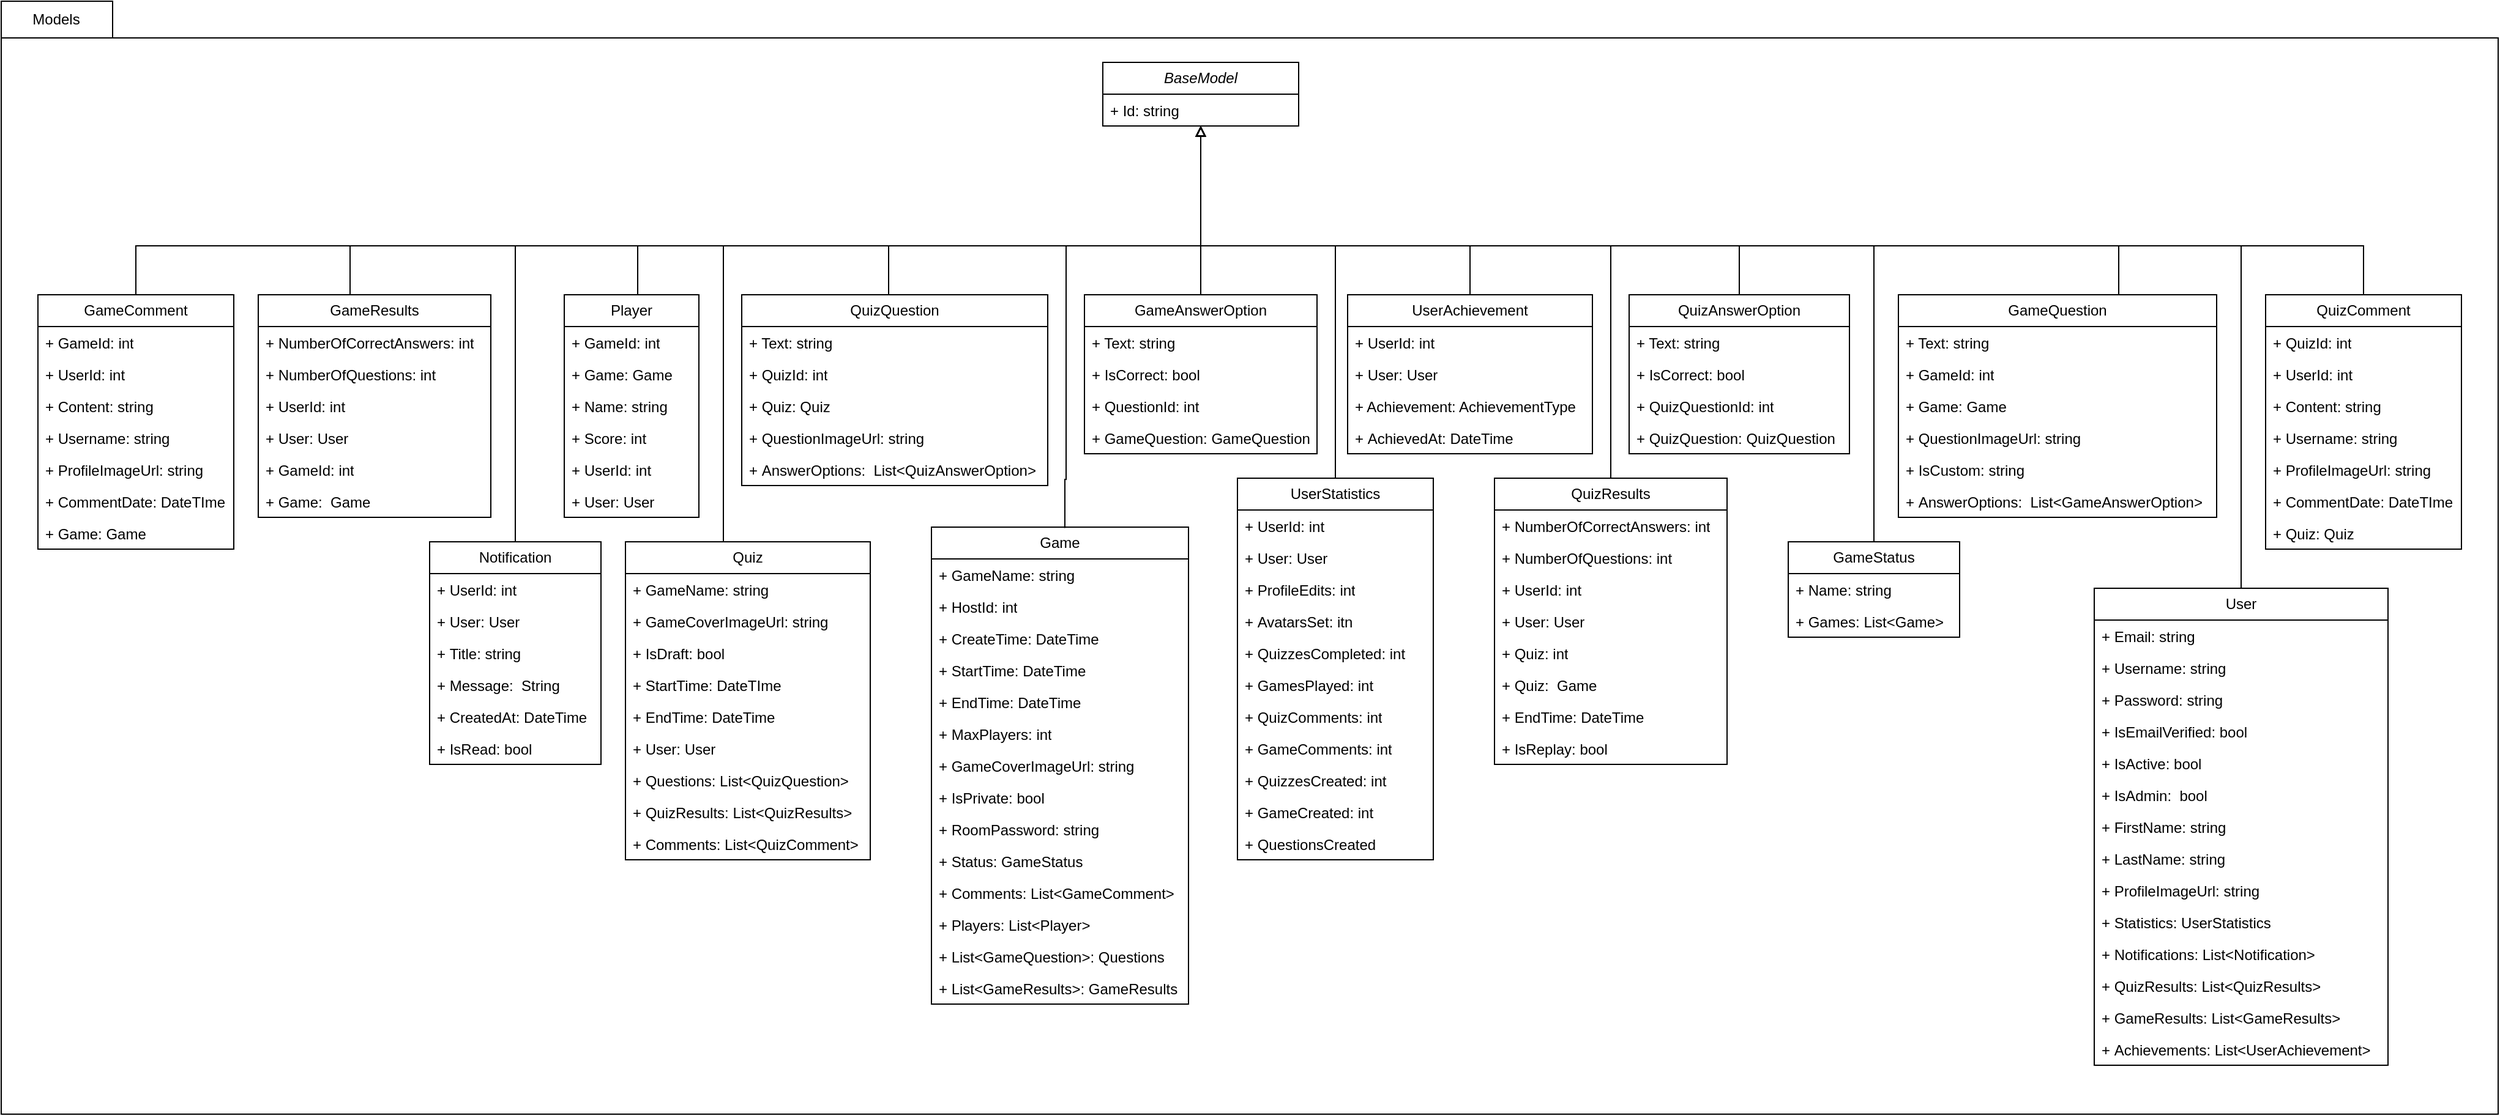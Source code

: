 <mxfile version="26.1.1" pages="8">
  <diagram name="Page-1" id="-ow4DpQ6KdscyZ0m3crN">
    <mxGraphModel dx="3698" dy="2985" grid="1" gridSize="10" guides="1" tooltips="1" connect="1" arrows="1" fold="1" page="1" pageScale="1" pageWidth="850" pageHeight="1100" math="0" shadow="0">
      <root>
        <mxCell id="0" />
        <mxCell id="1" parent="0" />
        <mxCell id="BszTIMBWG0lswgFkeqeu-5" value="" style="shape=folder;fontStyle=1;spacingTop=10;tabWidth=70;tabHeight=30;tabPosition=left;html=1;whiteSpace=wrap;" vertex="1" parent="1">
          <mxGeometry x="-460" y="-550" width="2040" height="910" as="geometry" />
        </mxCell>
        <mxCell id="BszTIMBWG0lswgFkeqeu-6" value="Models" style="text;html=1;align=center;verticalAlign=middle;whiteSpace=wrap;rounded=0;" vertex="1" parent="1">
          <mxGeometry x="-440" y="-550" width="50" height="30" as="geometry" />
        </mxCell>
        <mxCell id="BszTIMBWG0lswgFkeqeu-172" style="edgeStyle=orthogonalEdgeStyle;rounded=0;orthogonalLoop=1;jettySize=auto;html=1;entryX=1;entryY=0.5;entryDx=0;entryDy=0;exitX=0.519;exitY=0.002;exitDx=0;exitDy=0;exitPerimeter=0;endArrow=block;endFill=0;" edge="1" parent="1" source="BszTIMBWG0lswgFkeqeu-13" target="BszTIMBWG0lswgFkeqeu-167">
          <mxGeometry relative="1" as="geometry">
            <Array as="points">
              <mxPoint x="410" y="-159" />
              <mxPoint x="410" y="-350" />
              <mxPoint x="520" y="-350" />
            </Array>
          </mxGeometry>
        </mxCell>
        <mxCell id="BszTIMBWG0lswgFkeqeu-13" value="Game" style="swimlane;fontStyle=0;childLayout=stackLayout;horizontal=1;startSize=26;fillColor=none;horizontalStack=0;resizeParent=1;resizeParentMax=0;resizeLast=0;collapsible=1;marginBottom=0;whiteSpace=wrap;html=1;" vertex="1" parent="1">
          <mxGeometry x="300" y="-120" width="210" height="390" as="geometry" />
        </mxCell>
        <mxCell id="BszTIMBWG0lswgFkeqeu-14" value="+ GameName: string" style="text;strokeColor=none;fillColor=none;align=left;verticalAlign=top;spacingLeft=4;spacingRight=4;overflow=hidden;rotatable=0;points=[[0,0.5],[1,0.5]];portConstraint=eastwest;whiteSpace=wrap;html=1;" vertex="1" parent="BszTIMBWG0lswgFkeqeu-13">
          <mxGeometry y="26" width="210" height="26" as="geometry" />
        </mxCell>
        <mxCell id="BszTIMBWG0lswgFkeqeu-15" value="+ HostId: int" style="text;strokeColor=none;fillColor=none;align=left;verticalAlign=top;spacingLeft=4;spacingRight=4;overflow=hidden;rotatable=0;points=[[0,0.5],[1,0.5]];portConstraint=eastwest;whiteSpace=wrap;html=1;" vertex="1" parent="BszTIMBWG0lswgFkeqeu-13">
          <mxGeometry y="52" width="210" height="26" as="geometry" />
        </mxCell>
        <mxCell id="BszTIMBWG0lswgFkeqeu-16" value="+ CreateTime: DateTime" style="text;strokeColor=none;fillColor=none;align=left;verticalAlign=top;spacingLeft=4;spacingRight=4;overflow=hidden;rotatable=0;points=[[0,0.5],[1,0.5]];portConstraint=eastwest;whiteSpace=wrap;html=1;" vertex="1" parent="BszTIMBWG0lswgFkeqeu-13">
          <mxGeometry y="78" width="210" height="26" as="geometry" />
        </mxCell>
        <mxCell id="BszTIMBWG0lswgFkeqeu-23" value="+ StartTime: DateTime" style="text;strokeColor=none;fillColor=none;align=left;verticalAlign=top;spacingLeft=4;spacingRight=4;overflow=hidden;rotatable=0;points=[[0,0.5],[1,0.5]];portConstraint=eastwest;whiteSpace=wrap;html=1;" vertex="1" parent="BszTIMBWG0lswgFkeqeu-13">
          <mxGeometry y="104" width="210" height="26" as="geometry" />
        </mxCell>
        <mxCell id="BszTIMBWG0lswgFkeqeu-29" value="+ EndTime: DateTime" style="text;strokeColor=none;fillColor=none;align=left;verticalAlign=top;spacingLeft=4;spacingRight=4;overflow=hidden;rotatable=0;points=[[0,0.5],[1,0.5]];portConstraint=eastwest;whiteSpace=wrap;html=1;" vertex="1" parent="BszTIMBWG0lswgFkeqeu-13">
          <mxGeometry y="130" width="210" height="26" as="geometry" />
        </mxCell>
        <mxCell id="BszTIMBWG0lswgFkeqeu-28" value="+&amp;nbsp;MaxPlayers: int" style="text;strokeColor=none;fillColor=none;align=left;verticalAlign=top;spacingLeft=4;spacingRight=4;overflow=hidden;rotatable=0;points=[[0,0.5],[1,0.5]];portConstraint=eastwest;whiteSpace=wrap;html=1;" vertex="1" parent="BszTIMBWG0lswgFkeqeu-13">
          <mxGeometry y="156" width="210" height="26" as="geometry" />
        </mxCell>
        <mxCell id="BszTIMBWG0lswgFkeqeu-27" value="+&amp;nbsp;GameCoverImageUrl: string" style="text;strokeColor=none;fillColor=none;align=left;verticalAlign=top;spacingLeft=4;spacingRight=4;overflow=hidden;rotatable=0;points=[[0,0.5],[1,0.5]];portConstraint=eastwest;whiteSpace=wrap;html=1;" vertex="1" parent="BszTIMBWG0lswgFkeqeu-13">
          <mxGeometry y="182" width="210" height="26" as="geometry" />
        </mxCell>
        <mxCell id="BszTIMBWG0lswgFkeqeu-26" value="+ IsPrivate: bool" style="text;strokeColor=none;fillColor=none;align=left;verticalAlign=top;spacingLeft=4;spacingRight=4;overflow=hidden;rotatable=0;points=[[0,0.5],[1,0.5]];portConstraint=eastwest;whiteSpace=wrap;html=1;" vertex="1" parent="BszTIMBWG0lswgFkeqeu-13">
          <mxGeometry y="208" width="210" height="26" as="geometry" />
        </mxCell>
        <mxCell id="BszTIMBWG0lswgFkeqeu-25" value="+ RoomPassword: string" style="text;strokeColor=none;fillColor=none;align=left;verticalAlign=top;spacingLeft=4;spacingRight=4;overflow=hidden;rotatable=0;points=[[0,0.5],[1,0.5]];portConstraint=eastwest;whiteSpace=wrap;html=1;" vertex="1" parent="BszTIMBWG0lswgFkeqeu-13">
          <mxGeometry y="234" width="210" height="26" as="geometry" />
        </mxCell>
        <mxCell id="BszTIMBWG0lswgFkeqeu-24" value="+ Status: GameStatus" style="text;strokeColor=none;fillColor=none;align=left;verticalAlign=top;spacingLeft=4;spacingRight=4;overflow=hidden;rotatable=0;points=[[0,0.5],[1,0.5]];portConstraint=eastwest;whiteSpace=wrap;html=1;" vertex="1" parent="BszTIMBWG0lswgFkeqeu-13">
          <mxGeometry y="260" width="210" height="26" as="geometry" />
        </mxCell>
        <mxCell id="BszTIMBWG0lswgFkeqeu-31" value="+ Comments:&amp;nbsp;List&amp;lt;GameComment&amp;gt;" style="text;strokeColor=none;fillColor=none;align=left;verticalAlign=top;spacingLeft=4;spacingRight=4;overflow=hidden;rotatable=0;points=[[0,0.5],[1,0.5]];portConstraint=eastwest;whiteSpace=wrap;html=1;" vertex="1" parent="BszTIMBWG0lswgFkeqeu-13">
          <mxGeometry y="286" width="210" height="26" as="geometry" />
        </mxCell>
        <mxCell id="BszTIMBWG0lswgFkeqeu-32" value="+ Players:&amp;nbsp;List&amp;lt;Player&amp;gt;" style="text;strokeColor=none;fillColor=none;align=left;verticalAlign=top;spacingLeft=4;spacingRight=4;overflow=hidden;rotatable=0;points=[[0,0.5],[1,0.5]];portConstraint=eastwest;whiteSpace=wrap;html=1;" vertex="1" parent="BszTIMBWG0lswgFkeqeu-13">
          <mxGeometry y="312" width="210" height="26" as="geometry" />
        </mxCell>
        <mxCell id="BszTIMBWG0lswgFkeqeu-33" value="+&amp;nbsp;List&amp;lt;GameQuestion&amp;gt;: Questions" style="text;strokeColor=none;fillColor=none;align=left;verticalAlign=top;spacingLeft=4;spacingRight=4;overflow=hidden;rotatable=0;points=[[0,0.5],[1,0.5]];portConstraint=eastwest;whiteSpace=wrap;html=1;" vertex="1" parent="BszTIMBWG0lswgFkeqeu-13">
          <mxGeometry y="338" width="210" height="26" as="geometry" />
        </mxCell>
        <mxCell id="BszTIMBWG0lswgFkeqeu-34" value="+&amp;nbsp;List&amp;lt;GameResults&amp;gt;: GameResults" style="text;strokeColor=none;fillColor=none;align=left;verticalAlign=top;spacingLeft=4;spacingRight=4;overflow=hidden;rotatable=0;points=[[0,0.5],[1,0.5]];portConstraint=eastwest;whiteSpace=wrap;html=1;" vertex="1" parent="BszTIMBWG0lswgFkeqeu-13">
          <mxGeometry y="364" width="210" height="26" as="geometry" />
        </mxCell>
        <mxCell id="BszTIMBWG0lswgFkeqeu-168" style="edgeStyle=orthogonalEdgeStyle;rounded=0;orthogonalLoop=1;jettySize=auto;html=1;exitX=0.5;exitY=0;exitDx=0;exitDy=0;endArrow=block;endFill=0;" edge="1" parent="1" source="BszTIMBWG0lswgFkeqeu-35" target="BszTIMBWG0lswgFkeqeu-167">
          <mxGeometry relative="1" as="geometry" />
        </mxCell>
        <mxCell id="BszTIMBWG0lswgFkeqeu-35" value="GameAnswerOption" style="swimlane;fontStyle=0;childLayout=stackLayout;horizontal=1;startSize=26;fillColor=none;horizontalStack=0;resizeParent=1;resizeParentMax=0;resizeLast=0;collapsible=1;marginBottom=0;whiteSpace=wrap;html=1;" vertex="1" parent="1">
          <mxGeometry x="425" y="-310" width="190" height="130" as="geometry" />
        </mxCell>
        <mxCell id="BszTIMBWG0lswgFkeqeu-36" value="+ Text: string" style="text;strokeColor=none;fillColor=none;align=left;verticalAlign=top;spacingLeft=4;spacingRight=4;overflow=hidden;rotatable=0;points=[[0,0.5],[1,0.5]];portConstraint=eastwest;whiteSpace=wrap;html=1;" vertex="1" parent="BszTIMBWG0lswgFkeqeu-35">
          <mxGeometry y="26" width="190" height="26" as="geometry" />
        </mxCell>
        <mxCell id="BszTIMBWG0lswgFkeqeu-37" value="+ IsCorrect: bool" style="text;strokeColor=none;fillColor=none;align=left;verticalAlign=top;spacingLeft=4;spacingRight=4;overflow=hidden;rotatable=0;points=[[0,0.5],[1,0.5]];portConstraint=eastwest;whiteSpace=wrap;html=1;" vertex="1" parent="BszTIMBWG0lswgFkeqeu-35">
          <mxGeometry y="52" width="190" height="26" as="geometry" />
        </mxCell>
        <mxCell id="BszTIMBWG0lswgFkeqeu-38" value="+ QuestionId: int" style="text;strokeColor=none;fillColor=none;align=left;verticalAlign=top;spacingLeft=4;spacingRight=4;overflow=hidden;rotatable=0;points=[[0,0.5],[1,0.5]];portConstraint=eastwest;whiteSpace=wrap;html=1;" vertex="1" parent="BszTIMBWG0lswgFkeqeu-35">
          <mxGeometry y="78" width="190" height="26" as="geometry" />
        </mxCell>
        <mxCell id="BszTIMBWG0lswgFkeqeu-39" value="+&amp;nbsp;GameQuestion:&amp;nbsp;GameQuestion" style="text;strokeColor=none;fillColor=none;align=left;verticalAlign=top;spacingLeft=4;spacingRight=4;overflow=hidden;rotatable=0;points=[[0,0.5],[1,0.5]];portConstraint=eastwest;whiteSpace=wrap;html=1;" vertex="1" parent="BszTIMBWG0lswgFkeqeu-35">
          <mxGeometry y="104" width="190" height="26" as="geometry" />
        </mxCell>
        <mxCell id="BszTIMBWG0lswgFkeqeu-186" style="edgeStyle=orthogonalEdgeStyle;rounded=0;orthogonalLoop=1;jettySize=auto;html=1;entryX=1;entryY=0.5;entryDx=0;entryDy=0;endArrow=block;endFill=0;" edge="1" parent="1" source="BszTIMBWG0lswgFkeqeu-40" target="BszTIMBWG0lswgFkeqeu-167">
          <mxGeometry relative="1" as="geometry">
            <Array as="points">
              <mxPoint x="-350" y="-350" />
              <mxPoint x="520" y="-350" />
            </Array>
          </mxGeometry>
        </mxCell>
        <mxCell id="BszTIMBWG0lswgFkeqeu-40" value="GameComment" style="swimlane;fontStyle=0;childLayout=stackLayout;horizontal=1;startSize=26;fillColor=none;horizontalStack=0;resizeParent=1;resizeParentMax=0;resizeLast=0;collapsible=1;marginBottom=0;whiteSpace=wrap;html=1;" vertex="1" parent="1">
          <mxGeometry x="-430" y="-310" width="160" height="208" as="geometry" />
        </mxCell>
        <mxCell id="BszTIMBWG0lswgFkeqeu-41" value="+ GameId: int" style="text;strokeColor=none;fillColor=none;align=left;verticalAlign=top;spacingLeft=4;spacingRight=4;overflow=hidden;rotatable=0;points=[[0,0.5],[1,0.5]];portConstraint=eastwest;whiteSpace=wrap;html=1;" vertex="1" parent="BszTIMBWG0lswgFkeqeu-40">
          <mxGeometry y="26" width="160" height="26" as="geometry" />
        </mxCell>
        <mxCell id="BszTIMBWG0lswgFkeqeu-42" value="+ UserId: int" style="text;strokeColor=none;fillColor=none;align=left;verticalAlign=top;spacingLeft=4;spacingRight=4;overflow=hidden;rotatable=0;points=[[0,0.5],[1,0.5]];portConstraint=eastwest;whiteSpace=wrap;html=1;" vertex="1" parent="BszTIMBWG0lswgFkeqeu-40">
          <mxGeometry y="52" width="160" height="26" as="geometry" />
        </mxCell>
        <mxCell id="BszTIMBWG0lswgFkeqeu-43" value="+ Content: string" style="text;strokeColor=none;fillColor=none;align=left;verticalAlign=top;spacingLeft=4;spacingRight=4;overflow=hidden;rotatable=0;points=[[0,0.5],[1,0.5]];portConstraint=eastwest;whiteSpace=wrap;html=1;" vertex="1" parent="BszTIMBWG0lswgFkeqeu-40">
          <mxGeometry y="78" width="160" height="26" as="geometry" />
        </mxCell>
        <mxCell id="BszTIMBWG0lswgFkeqeu-44" value="+&amp;nbsp;Username:&amp;nbsp;string" style="text;strokeColor=none;fillColor=none;align=left;verticalAlign=top;spacingLeft=4;spacingRight=4;overflow=hidden;rotatable=0;points=[[0,0.5],[1,0.5]];portConstraint=eastwest;whiteSpace=wrap;html=1;" vertex="1" parent="BszTIMBWG0lswgFkeqeu-40">
          <mxGeometry y="104" width="160" height="26" as="geometry" />
        </mxCell>
        <mxCell id="BszTIMBWG0lswgFkeqeu-47" value="+&amp;nbsp;ProfileImageUrl: string" style="text;strokeColor=none;fillColor=none;align=left;verticalAlign=top;spacingLeft=4;spacingRight=4;overflow=hidden;rotatable=0;points=[[0,0.5],[1,0.5]];portConstraint=eastwest;whiteSpace=wrap;html=1;" vertex="1" parent="BszTIMBWG0lswgFkeqeu-40">
          <mxGeometry y="130" width="160" height="26" as="geometry" />
        </mxCell>
        <mxCell id="BszTIMBWG0lswgFkeqeu-46" value="+&amp;nbsp;CommentDate: DateTIme" style="text;strokeColor=none;fillColor=none;align=left;verticalAlign=top;spacingLeft=4;spacingRight=4;overflow=hidden;rotatable=0;points=[[0,0.5],[1,0.5]];portConstraint=eastwest;whiteSpace=wrap;html=1;" vertex="1" parent="BszTIMBWG0lswgFkeqeu-40">
          <mxGeometry y="156" width="160" height="26" as="geometry" />
        </mxCell>
        <mxCell id="BszTIMBWG0lswgFkeqeu-45" value="+&amp;nbsp;Game:&amp;nbsp;Game" style="text;strokeColor=none;fillColor=none;align=left;verticalAlign=top;spacingLeft=4;spacingRight=4;overflow=hidden;rotatable=0;points=[[0,0.5],[1,0.5]];portConstraint=eastwest;whiteSpace=wrap;html=1;" vertex="1" parent="BszTIMBWG0lswgFkeqeu-40">
          <mxGeometry y="182" width="160" height="26" as="geometry" />
        </mxCell>
        <mxCell id="BszTIMBWG0lswgFkeqeu-171" style="edgeStyle=orthogonalEdgeStyle;rounded=0;orthogonalLoop=1;jettySize=auto;html=1;exitX=0.5;exitY=0;exitDx=0;exitDy=0;endArrow=block;endFill=0;" edge="1" parent="1" source="BszTIMBWG0lswgFkeqeu-48" target="BszTIMBWG0lswgFkeqeu-167">
          <mxGeometry relative="1" as="geometry">
            <Array as="points">
              <mxPoint x="1270" y="-350" />
              <mxPoint x="520" y="-350" />
            </Array>
          </mxGeometry>
        </mxCell>
        <mxCell id="BszTIMBWG0lswgFkeqeu-48" value="GameQuestion" style="swimlane;fontStyle=0;childLayout=stackLayout;horizontal=1;startSize=26;fillColor=none;horizontalStack=0;resizeParent=1;resizeParentMax=0;resizeLast=0;collapsible=1;marginBottom=0;whiteSpace=wrap;html=1;" vertex="1" parent="1">
          <mxGeometry x="1090" y="-310" width="260" height="182" as="geometry" />
        </mxCell>
        <mxCell id="BszTIMBWG0lswgFkeqeu-49" value="+ Text: string" style="text;strokeColor=none;fillColor=none;align=left;verticalAlign=top;spacingLeft=4;spacingRight=4;overflow=hidden;rotatable=0;points=[[0,0.5],[1,0.5]];portConstraint=eastwest;whiteSpace=wrap;html=1;" vertex="1" parent="BszTIMBWG0lswgFkeqeu-48">
          <mxGeometry y="26" width="260" height="26" as="geometry" />
        </mxCell>
        <mxCell id="BszTIMBWG0lswgFkeqeu-50" value="+ GameId: int" style="text;strokeColor=none;fillColor=none;align=left;verticalAlign=top;spacingLeft=4;spacingRight=4;overflow=hidden;rotatable=0;points=[[0,0.5],[1,0.5]];portConstraint=eastwest;whiteSpace=wrap;html=1;" vertex="1" parent="BszTIMBWG0lswgFkeqeu-48">
          <mxGeometry y="52" width="260" height="26" as="geometry" />
        </mxCell>
        <mxCell id="BszTIMBWG0lswgFkeqeu-51" value="+ Game: Game" style="text;strokeColor=none;fillColor=none;align=left;verticalAlign=top;spacingLeft=4;spacingRight=4;overflow=hidden;rotatable=0;points=[[0,0.5],[1,0.5]];portConstraint=eastwest;whiteSpace=wrap;html=1;" vertex="1" parent="BszTIMBWG0lswgFkeqeu-48">
          <mxGeometry y="78" width="260" height="26" as="geometry" />
        </mxCell>
        <mxCell id="BszTIMBWG0lswgFkeqeu-52" value="+&amp;nbsp;QuestionImageUrl:&amp;nbsp;string" style="text;strokeColor=none;fillColor=none;align=left;verticalAlign=top;spacingLeft=4;spacingRight=4;overflow=hidden;rotatable=0;points=[[0,0.5],[1,0.5]];portConstraint=eastwest;whiteSpace=wrap;html=1;" vertex="1" parent="BszTIMBWG0lswgFkeqeu-48">
          <mxGeometry y="104" width="260" height="26" as="geometry" />
        </mxCell>
        <mxCell id="BszTIMBWG0lswgFkeqeu-53" value="+&amp;nbsp;IsCustom: string" style="text;strokeColor=none;fillColor=none;align=left;verticalAlign=top;spacingLeft=4;spacingRight=4;overflow=hidden;rotatable=0;points=[[0,0.5],[1,0.5]];portConstraint=eastwest;whiteSpace=wrap;html=1;" vertex="1" parent="BszTIMBWG0lswgFkeqeu-48">
          <mxGeometry y="130" width="260" height="26" as="geometry" />
        </mxCell>
        <mxCell id="BszTIMBWG0lswgFkeqeu-54" value="+&amp;nbsp;AnswerOptions: &amp;nbsp;List&amp;lt;GameAnswerOption&amp;gt;" style="text;strokeColor=none;fillColor=none;align=left;verticalAlign=top;spacingLeft=4;spacingRight=4;overflow=hidden;rotatable=0;points=[[0,0.5],[1,0.5]];portConstraint=eastwest;whiteSpace=wrap;html=1;" vertex="1" parent="BszTIMBWG0lswgFkeqeu-48">
          <mxGeometry y="156" width="260" height="26" as="geometry" />
        </mxCell>
        <mxCell id="BszTIMBWG0lswgFkeqeu-185" style="edgeStyle=orthogonalEdgeStyle;rounded=0;orthogonalLoop=1;jettySize=auto;html=1;entryX=1;entryY=0.5;entryDx=0;entryDy=0;endArrow=block;endFill=0;" edge="1" parent="1" source="BszTIMBWG0lswgFkeqeu-56" target="BszTIMBWG0lswgFkeqeu-167">
          <mxGeometry relative="1" as="geometry">
            <Array as="points">
              <mxPoint x="-175" y="-350" />
              <mxPoint x="520" y="-350" />
            </Array>
          </mxGeometry>
        </mxCell>
        <mxCell id="BszTIMBWG0lswgFkeqeu-56" value="GameResults" style="swimlane;fontStyle=0;childLayout=stackLayout;horizontal=1;startSize=26;fillColor=none;horizontalStack=0;resizeParent=1;resizeParentMax=0;resizeLast=0;collapsible=1;marginBottom=0;whiteSpace=wrap;html=1;" vertex="1" parent="1">
          <mxGeometry x="-250" y="-310" width="190" height="182" as="geometry" />
        </mxCell>
        <mxCell id="BszTIMBWG0lswgFkeqeu-57" value="+ NumberOfCorrectAnswers: int" style="text;strokeColor=none;fillColor=none;align=left;verticalAlign=top;spacingLeft=4;spacingRight=4;overflow=hidden;rotatable=0;points=[[0,0.5],[1,0.5]];portConstraint=eastwest;whiteSpace=wrap;html=1;" vertex="1" parent="BszTIMBWG0lswgFkeqeu-56">
          <mxGeometry y="26" width="190" height="26" as="geometry" />
        </mxCell>
        <mxCell id="BszTIMBWG0lswgFkeqeu-58" value="+ NumberOfQuestions: int" style="text;strokeColor=none;fillColor=none;align=left;verticalAlign=top;spacingLeft=4;spacingRight=4;overflow=hidden;rotatable=0;points=[[0,0.5],[1,0.5]];portConstraint=eastwest;whiteSpace=wrap;html=1;" vertex="1" parent="BszTIMBWG0lswgFkeqeu-56">
          <mxGeometry y="52" width="190" height="26" as="geometry" />
        </mxCell>
        <mxCell id="BszTIMBWG0lswgFkeqeu-59" value="+ UserId: int" style="text;strokeColor=none;fillColor=none;align=left;verticalAlign=top;spacingLeft=4;spacingRight=4;overflow=hidden;rotatable=0;points=[[0,0.5],[1,0.5]];portConstraint=eastwest;whiteSpace=wrap;html=1;" vertex="1" parent="BszTIMBWG0lswgFkeqeu-56">
          <mxGeometry y="78" width="190" height="26" as="geometry" />
        </mxCell>
        <mxCell id="BszTIMBWG0lswgFkeqeu-60" value="+&amp;nbsp;User:&amp;nbsp;User" style="text;strokeColor=none;fillColor=none;align=left;verticalAlign=top;spacingLeft=4;spacingRight=4;overflow=hidden;rotatable=0;points=[[0,0.5],[1,0.5]];portConstraint=eastwest;whiteSpace=wrap;html=1;" vertex="1" parent="BszTIMBWG0lswgFkeqeu-56">
          <mxGeometry y="104" width="190" height="26" as="geometry" />
        </mxCell>
        <mxCell id="BszTIMBWG0lswgFkeqeu-61" value="+&amp;nbsp;GameId: int" style="text;strokeColor=none;fillColor=none;align=left;verticalAlign=top;spacingLeft=4;spacingRight=4;overflow=hidden;rotatable=0;points=[[0,0.5],[1,0.5]];portConstraint=eastwest;whiteSpace=wrap;html=1;" vertex="1" parent="BszTIMBWG0lswgFkeqeu-56">
          <mxGeometry y="130" width="190" height="26" as="geometry" />
        </mxCell>
        <mxCell id="BszTIMBWG0lswgFkeqeu-62" value="+&amp;nbsp;Game: &amp;nbsp;Game" style="text;strokeColor=none;fillColor=none;align=left;verticalAlign=top;spacingLeft=4;spacingRight=4;overflow=hidden;rotatable=0;points=[[0,0.5],[1,0.5]];portConstraint=eastwest;whiteSpace=wrap;html=1;" vertex="1" parent="BszTIMBWG0lswgFkeqeu-56">
          <mxGeometry y="156" width="190" height="26" as="geometry" />
        </mxCell>
        <mxCell id="BszTIMBWG0lswgFkeqeu-189" style="edgeStyle=orthogonalEdgeStyle;rounded=0;orthogonalLoop=1;jettySize=auto;html=1;exitX=0.5;exitY=0;exitDx=0;exitDy=0;entryX=1;entryY=0.5;entryDx=0;entryDy=0;endArrow=block;endFill=0;" edge="1" parent="1" source="BszTIMBWG0lswgFkeqeu-63" target="BszTIMBWG0lswgFkeqeu-167">
          <mxGeometry relative="1" as="geometry">
            <Array as="points">
              <mxPoint x="1070" y="-350" />
              <mxPoint x="520" y="-350" />
            </Array>
          </mxGeometry>
        </mxCell>
        <mxCell id="BszTIMBWG0lswgFkeqeu-63" value="GameStatus" style="swimlane;fontStyle=0;childLayout=stackLayout;horizontal=1;startSize=26;fillColor=none;horizontalStack=0;resizeParent=1;resizeParentMax=0;resizeLast=0;collapsible=1;marginBottom=0;whiteSpace=wrap;html=1;" vertex="1" parent="1">
          <mxGeometry x="1000" y="-108" width="140" height="78" as="geometry" />
        </mxCell>
        <mxCell id="BszTIMBWG0lswgFkeqeu-64" value="+ Name: string" style="text;strokeColor=none;fillColor=none;align=left;verticalAlign=top;spacingLeft=4;spacingRight=4;overflow=hidden;rotatable=0;points=[[0,0.5],[1,0.5]];portConstraint=eastwest;whiteSpace=wrap;html=1;" vertex="1" parent="BszTIMBWG0lswgFkeqeu-63">
          <mxGeometry y="26" width="140" height="26" as="geometry" />
        </mxCell>
        <mxCell id="BszTIMBWG0lswgFkeqeu-65" value="+ Games: List&amp;lt;Game&amp;gt;" style="text;strokeColor=none;fillColor=none;align=left;verticalAlign=top;spacingLeft=4;spacingRight=4;overflow=hidden;rotatable=0;points=[[0,0.5],[1,0.5]];portConstraint=eastwest;whiteSpace=wrap;html=1;" vertex="1" parent="BszTIMBWG0lswgFkeqeu-63">
          <mxGeometry y="52" width="140" height="26" as="geometry" />
        </mxCell>
        <mxCell id="BszTIMBWG0lswgFkeqeu-184" style="edgeStyle=orthogonalEdgeStyle;rounded=0;orthogonalLoop=1;jettySize=auto;html=1;entryX=1;entryY=0.5;entryDx=0;entryDy=0;endArrow=block;endFill=0;" edge="1" parent="1" source="BszTIMBWG0lswgFkeqeu-70" target="BszTIMBWG0lswgFkeqeu-167">
          <mxGeometry relative="1" as="geometry">
            <Array as="points">
              <mxPoint x="-40" y="-350" />
              <mxPoint x="520" y="-350" />
            </Array>
          </mxGeometry>
        </mxCell>
        <mxCell id="BszTIMBWG0lswgFkeqeu-70" value="Notification" style="swimlane;fontStyle=0;childLayout=stackLayout;horizontal=1;startSize=26;fillColor=none;horizontalStack=0;resizeParent=1;resizeParentMax=0;resizeLast=0;collapsible=1;marginBottom=0;whiteSpace=wrap;html=1;" vertex="1" parent="1">
          <mxGeometry x="-110" y="-108" width="140" height="182" as="geometry" />
        </mxCell>
        <mxCell id="BszTIMBWG0lswgFkeqeu-71" value="+ UserId: int" style="text;strokeColor=none;fillColor=none;align=left;verticalAlign=top;spacingLeft=4;spacingRight=4;overflow=hidden;rotatable=0;points=[[0,0.5],[1,0.5]];portConstraint=eastwest;whiteSpace=wrap;html=1;" vertex="1" parent="BszTIMBWG0lswgFkeqeu-70">
          <mxGeometry y="26" width="140" height="26" as="geometry" />
        </mxCell>
        <mxCell id="BszTIMBWG0lswgFkeqeu-74" value="+&amp;nbsp;User:&amp;nbsp;User" style="text;strokeColor=none;fillColor=none;align=left;verticalAlign=top;spacingLeft=4;spacingRight=4;overflow=hidden;rotatable=0;points=[[0,0.5],[1,0.5]];portConstraint=eastwest;whiteSpace=wrap;html=1;" vertex="1" parent="BszTIMBWG0lswgFkeqeu-70">
          <mxGeometry y="52" width="140" height="26" as="geometry" />
        </mxCell>
        <mxCell id="BszTIMBWG0lswgFkeqeu-75" value="+&amp;nbsp;Title: string" style="text;strokeColor=none;fillColor=none;align=left;verticalAlign=top;spacingLeft=4;spacingRight=4;overflow=hidden;rotatable=0;points=[[0,0.5],[1,0.5]];portConstraint=eastwest;whiteSpace=wrap;html=1;" vertex="1" parent="BszTIMBWG0lswgFkeqeu-70">
          <mxGeometry y="78" width="140" height="26" as="geometry" />
        </mxCell>
        <mxCell id="BszTIMBWG0lswgFkeqeu-76" value="+&amp;nbsp;Message: &amp;nbsp;String" style="text;strokeColor=none;fillColor=none;align=left;verticalAlign=top;spacingLeft=4;spacingRight=4;overflow=hidden;rotatable=0;points=[[0,0.5],[1,0.5]];portConstraint=eastwest;whiteSpace=wrap;html=1;" vertex="1" parent="BszTIMBWG0lswgFkeqeu-70">
          <mxGeometry y="104" width="140" height="26" as="geometry" />
        </mxCell>
        <mxCell id="BszTIMBWG0lswgFkeqeu-77" value="+&amp;nbsp;CreatedAt: DateTime" style="text;strokeColor=none;fillColor=none;align=left;verticalAlign=top;spacingLeft=4;spacingRight=4;overflow=hidden;rotatable=0;points=[[0,0.5],[1,0.5]];portConstraint=eastwest;whiteSpace=wrap;html=1;" vertex="1" parent="BszTIMBWG0lswgFkeqeu-70">
          <mxGeometry y="130" width="140" height="26" as="geometry" />
        </mxCell>
        <mxCell id="BszTIMBWG0lswgFkeqeu-78" value="+&amp;nbsp;IsRead: bool" style="text;strokeColor=none;fillColor=none;align=left;verticalAlign=top;spacingLeft=4;spacingRight=4;overflow=hidden;rotatable=0;points=[[0,0.5],[1,0.5]];portConstraint=eastwest;whiteSpace=wrap;html=1;" vertex="1" parent="BszTIMBWG0lswgFkeqeu-70">
          <mxGeometry y="156" width="140" height="26" as="geometry" />
        </mxCell>
        <mxCell id="BszTIMBWG0lswgFkeqeu-183" style="edgeStyle=orthogonalEdgeStyle;rounded=0;orthogonalLoop=1;jettySize=auto;html=1;entryX=1;entryY=0.5;entryDx=0;entryDy=0;endArrow=block;endFill=0;" edge="1" parent="1" source="BszTIMBWG0lswgFkeqeu-79" target="BszTIMBWG0lswgFkeqeu-167">
          <mxGeometry relative="1" as="geometry">
            <Array as="points">
              <mxPoint x="60" y="-350" />
              <mxPoint x="520" y="-350" />
            </Array>
          </mxGeometry>
        </mxCell>
        <mxCell id="BszTIMBWG0lswgFkeqeu-79" value="Player" style="swimlane;fontStyle=0;childLayout=stackLayout;horizontal=1;startSize=26;fillColor=none;horizontalStack=0;resizeParent=1;resizeParentMax=0;resizeLast=0;collapsible=1;marginBottom=0;whiteSpace=wrap;html=1;" vertex="1" parent="1">
          <mxGeometry y="-310" width="110" height="182" as="geometry" />
        </mxCell>
        <mxCell id="BszTIMBWG0lswgFkeqeu-80" value="+ GameId: int" style="text;strokeColor=none;fillColor=none;align=left;verticalAlign=top;spacingLeft=4;spacingRight=4;overflow=hidden;rotatable=0;points=[[0,0.5],[1,0.5]];portConstraint=eastwest;whiteSpace=wrap;html=1;" vertex="1" parent="BszTIMBWG0lswgFkeqeu-79">
          <mxGeometry y="26" width="110" height="26" as="geometry" />
        </mxCell>
        <mxCell id="BszTIMBWG0lswgFkeqeu-81" value="+ Game:&amp;nbsp;Game" style="text;strokeColor=none;fillColor=none;align=left;verticalAlign=top;spacingLeft=4;spacingRight=4;overflow=hidden;rotatable=0;points=[[0,0.5],[1,0.5]];portConstraint=eastwest;whiteSpace=wrap;html=1;" vertex="1" parent="BszTIMBWG0lswgFkeqeu-79">
          <mxGeometry y="52" width="110" height="26" as="geometry" />
        </mxCell>
        <mxCell id="BszTIMBWG0lswgFkeqeu-82" value="+&amp;nbsp;Name: string" style="text;strokeColor=none;fillColor=none;align=left;verticalAlign=top;spacingLeft=4;spacingRight=4;overflow=hidden;rotatable=0;points=[[0,0.5],[1,0.5]];portConstraint=eastwest;whiteSpace=wrap;html=1;" vertex="1" parent="BszTIMBWG0lswgFkeqeu-79">
          <mxGeometry y="78" width="110" height="26" as="geometry" />
        </mxCell>
        <mxCell id="BszTIMBWG0lswgFkeqeu-83" value="+ Score: int" style="text;strokeColor=none;fillColor=none;align=left;verticalAlign=top;spacingLeft=4;spacingRight=4;overflow=hidden;rotatable=0;points=[[0,0.5],[1,0.5]];portConstraint=eastwest;whiteSpace=wrap;html=1;" vertex="1" parent="BszTIMBWG0lswgFkeqeu-79">
          <mxGeometry y="104" width="110" height="26" as="geometry" />
        </mxCell>
        <mxCell id="BszTIMBWG0lswgFkeqeu-84" value="+&amp;nbsp;UserId: int" style="text;strokeColor=none;fillColor=none;align=left;verticalAlign=top;spacingLeft=4;spacingRight=4;overflow=hidden;rotatable=0;points=[[0,0.5],[1,0.5]];portConstraint=eastwest;whiteSpace=wrap;html=1;" vertex="1" parent="BszTIMBWG0lswgFkeqeu-79">
          <mxGeometry y="130" width="110" height="26" as="geometry" />
        </mxCell>
        <mxCell id="BszTIMBWG0lswgFkeqeu-85" value="+&amp;nbsp;User: User" style="text;strokeColor=none;fillColor=none;align=left;verticalAlign=top;spacingLeft=4;spacingRight=4;overflow=hidden;rotatable=0;points=[[0,0.5],[1,0.5]];portConstraint=eastwest;whiteSpace=wrap;html=1;" vertex="1" parent="BszTIMBWG0lswgFkeqeu-79">
          <mxGeometry y="156" width="110" height="26" as="geometry" />
        </mxCell>
        <mxCell id="BszTIMBWG0lswgFkeqeu-182" style="edgeStyle=orthogonalEdgeStyle;rounded=0;orthogonalLoop=1;jettySize=auto;html=1;entryX=1;entryY=0.5;entryDx=0;entryDy=0;endArrow=block;endFill=0;" edge="1" parent="1" source="BszTIMBWG0lswgFkeqeu-86" target="BszTIMBWG0lswgFkeqeu-167">
          <mxGeometry relative="1" as="geometry">
            <Array as="points">
              <mxPoint x="130" y="-350" />
              <mxPoint x="520" y="-350" />
            </Array>
          </mxGeometry>
        </mxCell>
        <mxCell id="BszTIMBWG0lswgFkeqeu-86" value="Quiz" style="swimlane;fontStyle=0;childLayout=stackLayout;horizontal=1;startSize=26;fillColor=none;horizontalStack=0;resizeParent=1;resizeParentMax=0;resizeLast=0;collapsible=1;marginBottom=0;whiteSpace=wrap;html=1;" vertex="1" parent="1">
          <mxGeometry x="50" y="-108" width="200" height="260" as="geometry" />
        </mxCell>
        <mxCell id="BszTIMBWG0lswgFkeqeu-87" value="+ GameName: string" style="text;strokeColor=none;fillColor=none;align=left;verticalAlign=top;spacingLeft=4;spacingRight=4;overflow=hidden;rotatable=0;points=[[0,0.5],[1,0.5]];portConstraint=eastwest;whiteSpace=wrap;html=1;" vertex="1" parent="BszTIMBWG0lswgFkeqeu-86">
          <mxGeometry y="26" width="200" height="26" as="geometry" />
        </mxCell>
        <mxCell id="BszTIMBWG0lswgFkeqeu-88" value="+ GameCoverImageUrl:&amp;nbsp;string" style="text;strokeColor=none;fillColor=none;align=left;verticalAlign=top;spacingLeft=4;spacingRight=4;overflow=hidden;rotatable=0;points=[[0,0.5],[1,0.5]];portConstraint=eastwest;whiteSpace=wrap;html=1;" vertex="1" parent="BszTIMBWG0lswgFkeqeu-86">
          <mxGeometry y="52" width="200" height="26" as="geometry" />
        </mxCell>
        <mxCell id="BszTIMBWG0lswgFkeqeu-89" value="+&amp;nbsp;IsDraft: bool" style="text;strokeColor=none;fillColor=none;align=left;verticalAlign=top;spacingLeft=4;spacingRight=4;overflow=hidden;rotatable=0;points=[[0,0.5],[1,0.5]];portConstraint=eastwest;whiteSpace=wrap;html=1;" vertex="1" parent="BszTIMBWG0lswgFkeqeu-86">
          <mxGeometry y="78" width="200" height="26" as="geometry" />
        </mxCell>
        <mxCell id="BszTIMBWG0lswgFkeqeu-90" value="+ StartTime: DateTIme" style="text;strokeColor=none;fillColor=none;align=left;verticalAlign=top;spacingLeft=4;spacingRight=4;overflow=hidden;rotatable=0;points=[[0,0.5],[1,0.5]];portConstraint=eastwest;whiteSpace=wrap;html=1;" vertex="1" parent="BszTIMBWG0lswgFkeqeu-86">
          <mxGeometry y="104" width="200" height="26" as="geometry" />
        </mxCell>
        <mxCell id="BszTIMBWG0lswgFkeqeu-91" value="+&amp;nbsp;EndTime: DateTime" style="text;strokeColor=none;fillColor=none;align=left;verticalAlign=top;spacingLeft=4;spacingRight=4;overflow=hidden;rotatable=0;points=[[0,0.5],[1,0.5]];portConstraint=eastwest;whiteSpace=wrap;html=1;" vertex="1" parent="BszTIMBWG0lswgFkeqeu-86">
          <mxGeometry y="130" width="200" height="26" as="geometry" />
        </mxCell>
        <mxCell id="BszTIMBWG0lswgFkeqeu-92" value="+&amp;nbsp;User: User" style="text;strokeColor=none;fillColor=none;align=left;verticalAlign=top;spacingLeft=4;spacingRight=4;overflow=hidden;rotatable=0;points=[[0,0.5],[1,0.5]];portConstraint=eastwest;whiteSpace=wrap;html=1;" vertex="1" parent="BszTIMBWG0lswgFkeqeu-86">
          <mxGeometry y="156" width="200" height="26" as="geometry" />
        </mxCell>
        <mxCell id="BszTIMBWG0lswgFkeqeu-93" value="+ Questions:&amp;nbsp;List&amp;lt;QuizQuestion&amp;gt;" style="text;strokeColor=none;fillColor=none;align=left;verticalAlign=top;spacingLeft=4;spacingRight=4;overflow=hidden;rotatable=0;points=[[0,0.5],[1,0.5]];portConstraint=eastwest;whiteSpace=wrap;html=1;" vertex="1" parent="BszTIMBWG0lswgFkeqeu-86">
          <mxGeometry y="182" width="200" height="26" as="geometry" />
        </mxCell>
        <mxCell id="BszTIMBWG0lswgFkeqeu-94" value="+ QuizResults:&amp;nbsp;List&amp;lt;QuizResults&amp;gt;" style="text;strokeColor=none;fillColor=none;align=left;verticalAlign=top;spacingLeft=4;spacingRight=4;overflow=hidden;rotatable=0;points=[[0,0.5],[1,0.5]];portConstraint=eastwest;whiteSpace=wrap;html=1;" vertex="1" parent="BszTIMBWG0lswgFkeqeu-86">
          <mxGeometry y="208" width="200" height="26" as="geometry" />
        </mxCell>
        <mxCell id="BszTIMBWG0lswgFkeqeu-95" value="+ Comments:&amp;nbsp;List&amp;lt;QuizComment&amp;gt;" style="text;strokeColor=none;fillColor=none;align=left;verticalAlign=top;spacingLeft=4;spacingRight=4;overflow=hidden;rotatable=0;points=[[0,0.5],[1,0.5]];portConstraint=eastwest;whiteSpace=wrap;html=1;" vertex="1" parent="BszTIMBWG0lswgFkeqeu-86">
          <mxGeometry y="234" width="200" height="26" as="geometry" />
        </mxCell>
        <mxCell id="BszTIMBWG0lswgFkeqeu-178" style="edgeStyle=orthogonalEdgeStyle;rounded=0;orthogonalLoop=1;jettySize=auto;html=1;exitX=0.5;exitY=0;exitDx=0;exitDy=0;entryX=1;entryY=0.5;entryDx=0;entryDy=0;endArrow=block;endFill=0;" edge="1" parent="1" source="BszTIMBWG0lswgFkeqeu-96" target="BszTIMBWG0lswgFkeqeu-167">
          <mxGeometry relative="1" as="geometry">
            <Array as="points">
              <mxPoint x="960" y="-350" />
              <mxPoint x="520" y="-350" />
            </Array>
          </mxGeometry>
        </mxCell>
        <mxCell id="BszTIMBWG0lswgFkeqeu-96" value="QuizAnswerOption" style="swimlane;fontStyle=0;childLayout=stackLayout;horizontal=1;startSize=26;fillColor=none;horizontalStack=0;resizeParent=1;resizeParentMax=0;resizeLast=0;collapsible=1;marginBottom=0;whiteSpace=wrap;html=1;" vertex="1" parent="1">
          <mxGeometry x="870" y="-310" width="180" height="130" as="geometry" />
        </mxCell>
        <mxCell id="BszTIMBWG0lswgFkeqeu-97" value="+ Text: string" style="text;strokeColor=none;fillColor=none;align=left;verticalAlign=top;spacingLeft=4;spacingRight=4;overflow=hidden;rotatable=0;points=[[0,0.5],[1,0.5]];portConstraint=eastwest;whiteSpace=wrap;html=1;" vertex="1" parent="BszTIMBWG0lswgFkeqeu-96">
          <mxGeometry y="26" width="180" height="26" as="geometry" />
        </mxCell>
        <mxCell id="BszTIMBWG0lswgFkeqeu-98" value="+ IsCorrect: bool" style="text;strokeColor=none;fillColor=none;align=left;verticalAlign=top;spacingLeft=4;spacingRight=4;overflow=hidden;rotatable=0;points=[[0,0.5],[1,0.5]];portConstraint=eastwest;whiteSpace=wrap;html=1;" vertex="1" parent="BszTIMBWG0lswgFkeqeu-96">
          <mxGeometry y="52" width="180" height="26" as="geometry" />
        </mxCell>
        <mxCell id="BszTIMBWG0lswgFkeqeu-99" value="+ QuizQuestionId: int" style="text;strokeColor=none;fillColor=none;align=left;verticalAlign=top;spacingLeft=4;spacingRight=4;overflow=hidden;rotatable=0;points=[[0,0.5],[1,0.5]];portConstraint=eastwest;whiteSpace=wrap;html=1;" vertex="1" parent="BszTIMBWG0lswgFkeqeu-96">
          <mxGeometry y="78" width="180" height="26" as="geometry" />
        </mxCell>
        <mxCell id="BszTIMBWG0lswgFkeqeu-100" value="+&amp;nbsp;QuizQuestion:&amp;nbsp;QuizQuestion" style="text;strokeColor=none;fillColor=none;align=left;verticalAlign=top;spacingLeft=4;spacingRight=4;overflow=hidden;rotatable=0;points=[[0,0.5],[1,0.5]];portConstraint=eastwest;whiteSpace=wrap;html=1;" vertex="1" parent="BszTIMBWG0lswgFkeqeu-96">
          <mxGeometry y="104" width="180" height="26" as="geometry" />
        </mxCell>
        <mxCell id="BszTIMBWG0lswgFkeqeu-187" style="edgeStyle=orthogonalEdgeStyle;rounded=0;orthogonalLoop=1;jettySize=auto;html=1;exitX=0.5;exitY=0;exitDx=0;exitDy=0;entryX=1;entryY=0.5;entryDx=0;entryDy=0;endArrow=block;endFill=0;" edge="1" parent="1" source="BszTIMBWG0lswgFkeqeu-101" target="BszTIMBWG0lswgFkeqeu-167">
          <mxGeometry relative="1" as="geometry">
            <Array as="points">
              <mxPoint x="1470" y="-350" />
              <mxPoint x="520" y="-350" />
            </Array>
          </mxGeometry>
        </mxCell>
        <mxCell id="BszTIMBWG0lswgFkeqeu-101" value="QuizComment" style="swimlane;fontStyle=0;childLayout=stackLayout;horizontal=1;startSize=26;fillColor=none;horizontalStack=0;resizeParent=1;resizeParentMax=0;resizeLast=0;collapsible=1;marginBottom=0;whiteSpace=wrap;html=1;" vertex="1" parent="1">
          <mxGeometry x="1390" y="-310" width="160" height="208" as="geometry" />
        </mxCell>
        <mxCell id="BszTIMBWG0lswgFkeqeu-102" value="+ QuizId: int" style="text;strokeColor=none;fillColor=none;align=left;verticalAlign=top;spacingLeft=4;spacingRight=4;overflow=hidden;rotatable=0;points=[[0,0.5],[1,0.5]];portConstraint=eastwest;whiteSpace=wrap;html=1;" vertex="1" parent="BszTIMBWG0lswgFkeqeu-101">
          <mxGeometry y="26" width="160" height="26" as="geometry" />
        </mxCell>
        <mxCell id="BszTIMBWG0lswgFkeqeu-103" value="+ UserId: int" style="text;strokeColor=none;fillColor=none;align=left;verticalAlign=top;spacingLeft=4;spacingRight=4;overflow=hidden;rotatable=0;points=[[0,0.5],[1,0.5]];portConstraint=eastwest;whiteSpace=wrap;html=1;" vertex="1" parent="BszTIMBWG0lswgFkeqeu-101">
          <mxGeometry y="52" width="160" height="26" as="geometry" />
        </mxCell>
        <mxCell id="BszTIMBWG0lswgFkeqeu-104" value="+ Content: string" style="text;strokeColor=none;fillColor=none;align=left;verticalAlign=top;spacingLeft=4;spacingRight=4;overflow=hidden;rotatable=0;points=[[0,0.5],[1,0.5]];portConstraint=eastwest;whiteSpace=wrap;html=1;" vertex="1" parent="BszTIMBWG0lswgFkeqeu-101">
          <mxGeometry y="78" width="160" height="26" as="geometry" />
        </mxCell>
        <mxCell id="BszTIMBWG0lswgFkeqeu-105" value="+&amp;nbsp;Username:&amp;nbsp;string" style="text;strokeColor=none;fillColor=none;align=left;verticalAlign=top;spacingLeft=4;spacingRight=4;overflow=hidden;rotatable=0;points=[[0,0.5],[1,0.5]];portConstraint=eastwest;whiteSpace=wrap;html=1;" vertex="1" parent="BszTIMBWG0lswgFkeqeu-101">
          <mxGeometry y="104" width="160" height="26" as="geometry" />
        </mxCell>
        <mxCell id="BszTIMBWG0lswgFkeqeu-106" value="+&amp;nbsp;ProfileImageUrl: string" style="text;strokeColor=none;fillColor=none;align=left;verticalAlign=top;spacingLeft=4;spacingRight=4;overflow=hidden;rotatable=0;points=[[0,0.5],[1,0.5]];portConstraint=eastwest;whiteSpace=wrap;html=1;" vertex="1" parent="BszTIMBWG0lswgFkeqeu-101">
          <mxGeometry y="130" width="160" height="26" as="geometry" />
        </mxCell>
        <mxCell id="BszTIMBWG0lswgFkeqeu-107" value="+&amp;nbsp;CommentDate: DateTIme" style="text;strokeColor=none;fillColor=none;align=left;verticalAlign=top;spacingLeft=4;spacingRight=4;overflow=hidden;rotatable=0;points=[[0,0.5],[1,0.5]];portConstraint=eastwest;whiteSpace=wrap;html=1;" vertex="1" parent="BszTIMBWG0lswgFkeqeu-101">
          <mxGeometry y="156" width="160" height="26" as="geometry" />
        </mxCell>
        <mxCell id="BszTIMBWG0lswgFkeqeu-108" value="+ Quiz:&amp;nbsp;Quiz" style="text;strokeColor=none;fillColor=none;align=left;verticalAlign=top;spacingLeft=4;spacingRight=4;overflow=hidden;rotatable=0;points=[[0,0.5],[1,0.5]];portConstraint=eastwest;whiteSpace=wrap;html=1;" vertex="1" parent="BszTIMBWG0lswgFkeqeu-101">
          <mxGeometry y="182" width="160" height="26" as="geometry" />
        </mxCell>
        <mxCell id="BszTIMBWG0lswgFkeqeu-180" style="edgeStyle=orthogonalEdgeStyle;rounded=0;orthogonalLoop=1;jettySize=auto;html=1;entryX=1;entryY=0.5;entryDx=0;entryDy=0;endArrow=block;endFill=0;" edge="1" parent="1" source="BszTIMBWG0lswgFkeqeu-109" target="BszTIMBWG0lswgFkeqeu-167">
          <mxGeometry relative="1" as="geometry">
            <Array as="points">
              <mxPoint x="265" y="-350" />
              <mxPoint x="520" y="-350" />
            </Array>
          </mxGeometry>
        </mxCell>
        <mxCell id="BszTIMBWG0lswgFkeqeu-109" value="QuizQuestion" style="swimlane;fontStyle=0;childLayout=stackLayout;horizontal=1;startSize=26;fillColor=none;horizontalStack=0;resizeParent=1;resizeParentMax=0;resizeLast=0;collapsible=1;marginBottom=0;whiteSpace=wrap;html=1;" vertex="1" parent="1">
          <mxGeometry x="145" y="-310" width="250" height="156" as="geometry" />
        </mxCell>
        <mxCell id="BszTIMBWG0lswgFkeqeu-110" value="+ Text: string" style="text;strokeColor=none;fillColor=none;align=left;verticalAlign=top;spacingLeft=4;spacingRight=4;overflow=hidden;rotatable=0;points=[[0,0.5],[1,0.5]];portConstraint=eastwest;whiteSpace=wrap;html=1;" vertex="1" parent="BszTIMBWG0lswgFkeqeu-109">
          <mxGeometry y="26" width="250" height="26" as="geometry" />
        </mxCell>
        <mxCell id="BszTIMBWG0lswgFkeqeu-111" value="+ QuizId: int" style="text;strokeColor=none;fillColor=none;align=left;verticalAlign=top;spacingLeft=4;spacingRight=4;overflow=hidden;rotatable=0;points=[[0,0.5],[1,0.5]];portConstraint=eastwest;whiteSpace=wrap;html=1;" vertex="1" parent="BszTIMBWG0lswgFkeqeu-109">
          <mxGeometry y="52" width="250" height="26" as="geometry" />
        </mxCell>
        <mxCell id="BszTIMBWG0lswgFkeqeu-112" value="+ Quiz: Quiz" style="text;strokeColor=none;fillColor=none;align=left;verticalAlign=top;spacingLeft=4;spacingRight=4;overflow=hidden;rotatable=0;points=[[0,0.5],[1,0.5]];portConstraint=eastwest;whiteSpace=wrap;html=1;" vertex="1" parent="BszTIMBWG0lswgFkeqeu-109">
          <mxGeometry y="78" width="250" height="26" as="geometry" />
        </mxCell>
        <mxCell id="BszTIMBWG0lswgFkeqeu-113" value="+&amp;nbsp;QuestionImageUrl:&amp;nbsp;string" style="text;strokeColor=none;fillColor=none;align=left;verticalAlign=top;spacingLeft=4;spacingRight=4;overflow=hidden;rotatable=0;points=[[0,0.5],[1,0.5]];portConstraint=eastwest;whiteSpace=wrap;html=1;" vertex="1" parent="BszTIMBWG0lswgFkeqeu-109">
          <mxGeometry y="104" width="250" height="26" as="geometry" />
        </mxCell>
        <mxCell id="BszTIMBWG0lswgFkeqeu-115" value="+&amp;nbsp;AnswerOptions: &amp;nbsp;List&amp;lt;QuizAnswerOption&amp;gt;" style="text;strokeColor=none;fillColor=none;align=left;verticalAlign=top;spacingLeft=4;spacingRight=4;overflow=hidden;rotatable=0;points=[[0,0.5],[1,0.5]];portConstraint=eastwest;whiteSpace=wrap;html=1;" vertex="1" parent="BszTIMBWG0lswgFkeqeu-109">
          <mxGeometry y="130" width="250" height="26" as="geometry" />
        </mxCell>
        <mxCell id="BszTIMBWG0lswgFkeqeu-176" style="edgeStyle=orthogonalEdgeStyle;rounded=0;orthogonalLoop=1;jettySize=auto;html=1;entryX=1;entryY=0.5;entryDx=0;entryDy=0;endArrow=block;endFill=0;" edge="1" parent="1" source="BszTIMBWG0lswgFkeqeu-116" target="BszTIMBWG0lswgFkeqeu-167">
          <mxGeometry relative="1" as="geometry">
            <Array as="points">
              <mxPoint x="855" y="-350" />
              <mxPoint x="520" y="-350" />
            </Array>
          </mxGeometry>
        </mxCell>
        <mxCell id="BszTIMBWG0lswgFkeqeu-116" value="QuizResults" style="swimlane;fontStyle=0;childLayout=stackLayout;horizontal=1;startSize=26;fillColor=none;horizontalStack=0;resizeParent=1;resizeParentMax=0;resizeLast=0;collapsible=1;marginBottom=0;whiteSpace=wrap;html=1;" vertex="1" parent="1">
          <mxGeometry x="760" y="-160" width="190" height="234" as="geometry" />
        </mxCell>
        <mxCell id="BszTIMBWG0lswgFkeqeu-117" value="+ NumberOfCorrectAnswers: int" style="text;strokeColor=none;fillColor=none;align=left;verticalAlign=top;spacingLeft=4;spacingRight=4;overflow=hidden;rotatable=0;points=[[0,0.5],[1,0.5]];portConstraint=eastwest;whiteSpace=wrap;html=1;" vertex="1" parent="BszTIMBWG0lswgFkeqeu-116">
          <mxGeometry y="26" width="190" height="26" as="geometry" />
        </mxCell>
        <mxCell id="BszTIMBWG0lswgFkeqeu-118" value="+ NumberOfQuestions: int" style="text;strokeColor=none;fillColor=none;align=left;verticalAlign=top;spacingLeft=4;spacingRight=4;overflow=hidden;rotatable=0;points=[[0,0.5],[1,0.5]];portConstraint=eastwest;whiteSpace=wrap;html=1;" vertex="1" parent="BszTIMBWG0lswgFkeqeu-116">
          <mxGeometry y="52" width="190" height="26" as="geometry" />
        </mxCell>
        <mxCell id="BszTIMBWG0lswgFkeqeu-119" value="+ UserId: int" style="text;strokeColor=none;fillColor=none;align=left;verticalAlign=top;spacingLeft=4;spacingRight=4;overflow=hidden;rotatable=0;points=[[0,0.5],[1,0.5]];portConstraint=eastwest;whiteSpace=wrap;html=1;" vertex="1" parent="BszTIMBWG0lswgFkeqeu-116">
          <mxGeometry y="78" width="190" height="26" as="geometry" />
        </mxCell>
        <mxCell id="BszTIMBWG0lswgFkeqeu-120" value="+&amp;nbsp;User:&amp;nbsp;User" style="text;strokeColor=none;fillColor=none;align=left;verticalAlign=top;spacingLeft=4;spacingRight=4;overflow=hidden;rotatable=0;points=[[0,0.5],[1,0.5]];portConstraint=eastwest;whiteSpace=wrap;html=1;" vertex="1" parent="BszTIMBWG0lswgFkeqeu-116">
          <mxGeometry y="104" width="190" height="26" as="geometry" />
        </mxCell>
        <mxCell id="BszTIMBWG0lswgFkeqeu-121" value="+&amp;nbsp;Quiz: int" style="text;strokeColor=none;fillColor=none;align=left;verticalAlign=top;spacingLeft=4;spacingRight=4;overflow=hidden;rotatable=0;points=[[0,0.5],[1,0.5]];portConstraint=eastwest;whiteSpace=wrap;html=1;" vertex="1" parent="BszTIMBWG0lswgFkeqeu-116">
          <mxGeometry y="130" width="190" height="26" as="geometry" />
        </mxCell>
        <mxCell id="BszTIMBWG0lswgFkeqeu-122" value="+&amp;nbsp;Quiz: &amp;nbsp;Game" style="text;strokeColor=none;fillColor=none;align=left;verticalAlign=top;spacingLeft=4;spacingRight=4;overflow=hidden;rotatable=0;points=[[0,0.5],[1,0.5]];portConstraint=eastwest;whiteSpace=wrap;html=1;" vertex="1" parent="BszTIMBWG0lswgFkeqeu-116">
          <mxGeometry y="156" width="190" height="26" as="geometry" />
        </mxCell>
        <mxCell id="BszTIMBWG0lswgFkeqeu-123" value="+ EndTime: DateTime" style="text;strokeColor=none;fillColor=none;align=left;verticalAlign=top;spacingLeft=4;spacingRight=4;overflow=hidden;rotatable=0;points=[[0,0.5],[1,0.5]];portConstraint=eastwest;whiteSpace=wrap;html=1;" vertex="1" parent="BszTIMBWG0lswgFkeqeu-116">
          <mxGeometry y="182" width="190" height="26" as="geometry" />
        </mxCell>
        <mxCell id="BszTIMBWG0lswgFkeqeu-124" value="+ IsReplay: bool" style="text;strokeColor=none;fillColor=none;align=left;verticalAlign=top;spacingLeft=4;spacingRight=4;overflow=hidden;rotatable=0;points=[[0,0.5],[1,0.5]];portConstraint=eastwest;whiteSpace=wrap;html=1;" vertex="1" parent="BszTIMBWG0lswgFkeqeu-116">
          <mxGeometry y="208" width="190" height="26" as="geometry" />
        </mxCell>
        <mxCell id="BszTIMBWG0lswgFkeqeu-181" style="edgeStyle=orthogonalEdgeStyle;rounded=0;orthogonalLoop=1;jettySize=auto;html=1;entryX=1;entryY=0.5;entryDx=0;entryDy=0;exitX=0.5;exitY=0;exitDx=0;exitDy=0;endArrow=block;endFill=0;" edge="1" parent="1" source="BszTIMBWG0lswgFkeqeu-125" target="BszTIMBWG0lswgFkeqeu-167">
          <mxGeometry relative="1" as="geometry">
            <Array as="points">
              <mxPoint x="1370" y="-350" />
              <mxPoint x="520" y="-350" />
            </Array>
          </mxGeometry>
        </mxCell>
        <mxCell id="BszTIMBWG0lswgFkeqeu-125" value="User" style="swimlane;fontStyle=0;childLayout=stackLayout;horizontal=1;startSize=26;fillColor=none;horizontalStack=0;resizeParent=1;resizeParentMax=0;resizeLast=0;collapsible=1;marginBottom=0;whiteSpace=wrap;html=1;" vertex="1" parent="1">
          <mxGeometry x="1250" y="-70" width="240" height="390" as="geometry" />
        </mxCell>
        <mxCell id="BszTIMBWG0lswgFkeqeu-126" value="+ Email: string" style="text;strokeColor=none;fillColor=none;align=left;verticalAlign=top;spacingLeft=4;spacingRight=4;overflow=hidden;rotatable=0;points=[[0,0.5],[1,0.5]];portConstraint=eastwest;whiteSpace=wrap;html=1;" vertex="1" parent="BszTIMBWG0lswgFkeqeu-125">
          <mxGeometry y="26" width="240" height="26" as="geometry" />
        </mxCell>
        <mxCell id="BszTIMBWG0lswgFkeqeu-127" value="+ Username: string" style="text;strokeColor=none;fillColor=none;align=left;verticalAlign=top;spacingLeft=4;spacingRight=4;overflow=hidden;rotatable=0;points=[[0,0.5],[1,0.5]];portConstraint=eastwest;whiteSpace=wrap;html=1;" vertex="1" parent="BszTIMBWG0lswgFkeqeu-125">
          <mxGeometry y="52" width="240" height="26" as="geometry" />
        </mxCell>
        <mxCell id="BszTIMBWG0lswgFkeqeu-128" value="+ Password: string" style="text;strokeColor=none;fillColor=none;align=left;verticalAlign=top;spacingLeft=4;spacingRight=4;overflow=hidden;rotatable=0;points=[[0,0.5],[1,0.5]];portConstraint=eastwest;whiteSpace=wrap;html=1;" vertex="1" parent="BszTIMBWG0lswgFkeqeu-125">
          <mxGeometry y="78" width="240" height="26" as="geometry" />
        </mxCell>
        <mxCell id="BszTIMBWG0lswgFkeqeu-129" value="+&amp;nbsp;IsEmailVerified:&amp;nbsp;bool" style="text;strokeColor=none;fillColor=none;align=left;verticalAlign=top;spacingLeft=4;spacingRight=4;overflow=hidden;rotatable=0;points=[[0,0.5],[1,0.5]];portConstraint=eastwest;whiteSpace=wrap;html=1;" vertex="1" parent="BszTIMBWG0lswgFkeqeu-125">
          <mxGeometry y="104" width="240" height="26" as="geometry" />
        </mxCell>
        <mxCell id="BszTIMBWG0lswgFkeqeu-130" value="+&amp;nbsp;IsActive: bool" style="text;strokeColor=none;fillColor=none;align=left;verticalAlign=top;spacingLeft=4;spacingRight=4;overflow=hidden;rotatable=0;points=[[0,0.5],[1,0.5]];portConstraint=eastwest;whiteSpace=wrap;html=1;" vertex="1" parent="BszTIMBWG0lswgFkeqeu-125">
          <mxGeometry y="130" width="240" height="26" as="geometry" />
        </mxCell>
        <mxCell id="BszTIMBWG0lswgFkeqeu-131" value="+&amp;nbsp;IsAdmin: &amp;nbsp;bool" style="text;strokeColor=none;fillColor=none;align=left;verticalAlign=top;spacingLeft=4;spacingRight=4;overflow=hidden;rotatable=0;points=[[0,0.5],[1,0.5]];portConstraint=eastwest;whiteSpace=wrap;html=1;" vertex="1" parent="BszTIMBWG0lswgFkeqeu-125">
          <mxGeometry y="156" width="240" height="26" as="geometry" />
        </mxCell>
        <mxCell id="BszTIMBWG0lswgFkeqeu-132" value="+ FirstName: string" style="text;strokeColor=none;fillColor=none;align=left;verticalAlign=top;spacingLeft=4;spacingRight=4;overflow=hidden;rotatable=0;points=[[0,0.5],[1,0.5]];portConstraint=eastwest;whiteSpace=wrap;html=1;" vertex="1" parent="BszTIMBWG0lswgFkeqeu-125">
          <mxGeometry y="182" width="240" height="26" as="geometry" />
        </mxCell>
        <mxCell id="BszTIMBWG0lswgFkeqeu-133" value="+ LastName: string" style="text;strokeColor=none;fillColor=none;align=left;verticalAlign=top;spacingLeft=4;spacingRight=4;overflow=hidden;rotatable=0;points=[[0,0.5],[1,0.5]];portConstraint=eastwest;whiteSpace=wrap;html=1;" vertex="1" parent="BszTIMBWG0lswgFkeqeu-125">
          <mxGeometry y="208" width="240" height="26" as="geometry" />
        </mxCell>
        <mxCell id="BszTIMBWG0lswgFkeqeu-134" value="+&amp;nbsp;ProfileImageUrl: string" style="text;strokeColor=none;fillColor=none;align=left;verticalAlign=top;spacingLeft=4;spacingRight=4;overflow=hidden;rotatable=0;points=[[0,0.5],[1,0.5]];portConstraint=eastwest;whiteSpace=wrap;html=1;" vertex="1" parent="BszTIMBWG0lswgFkeqeu-125">
          <mxGeometry y="234" width="240" height="26" as="geometry" />
        </mxCell>
        <mxCell id="BszTIMBWG0lswgFkeqeu-135" value="+ Statistics:&amp;nbsp;UserStatistics" style="text;strokeColor=none;fillColor=none;align=left;verticalAlign=top;spacingLeft=4;spacingRight=4;overflow=hidden;rotatable=0;points=[[0,0.5],[1,0.5]];portConstraint=eastwest;whiteSpace=wrap;html=1;" vertex="1" parent="BszTIMBWG0lswgFkeqeu-125">
          <mxGeometry y="260" width="240" height="26" as="geometry" />
        </mxCell>
        <mxCell id="BszTIMBWG0lswgFkeqeu-136" value="+ Notifications:&amp;nbsp;List&amp;lt;Notification&amp;gt;" style="text;strokeColor=none;fillColor=none;align=left;verticalAlign=top;spacingLeft=4;spacingRight=4;overflow=hidden;rotatable=0;points=[[0,0.5],[1,0.5]];portConstraint=eastwest;whiteSpace=wrap;html=1;" vertex="1" parent="BszTIMBWG0lswgFkeqeu-125">
          <mxGeometry y="286" width="240" height="26" as="geometry" />
        </mxCell>
        <mxCell id="BszTIMBWG0lswgFkeqeu-137" value="+ QuizResults: List&amp;lt;QuizResults&amp;gt;" style="text;strokeColor=none;fillColor=none;align=left;verticalAlign=top;spacingLeft=4;spacingRight=4;overflow=hidden;rotatable=0;points=[[0,0.5],[1,0.5]];portConstraint=eastwest;whiteSpace=wrap;html=1;" vertex="1" parent="BszTIMBWG0lswgFkeqeu-125">
          <mxGeometry y="312" width="240" height="26" as="geometry" />
        </mxCell>
        <mxCell id="BszTIMBWG0lswgFkeqeu-138" value="+ GameResults: List&amp;lt;GameResults&amp;gt;" style="text;strokeColor=none;fillColor=none;align=left;verticalAlign=top;spacingLeft=4;spacingRight=4;overflow=hidden;rotatable=0;points=[[0,0.5],[1,0.5]];portConstraint=eastwest;whiteSpace=wrap;html=1;" vertex="1" parent="BszTIMBWG0lswgFkeqeu-125">
          <mxGeometry y="338" width="240" height="26" as="geometry" />
        </mxCell>
        <mxCell id="BszTIMBWG0lswgFkeqeu-140" value="+&amp;nbsp;Achievements:&amp;nbsp;List&amp;lt;UserAchievement&amp;gt;" style="text;strokeColor=none;fillColor=none;align=left;verticalAlign=top;spacingLeft=4;spacingRight=4;overflow=hidden;rotatable=0;points=[[0,0.5],[1,0.5]];portConstraint=eastwest;whiteSpace=wrap;html=1;" vertex="1" parent="BszTIMBWG0lswgFkeqeu-125">
          <mxGeometry y="364" width="240" height="26" as="geometry" />
        </mxCell>
        <mxCell id="BszTIMBWG0lswgFkeqeu-169" style="edgeStyle=orthogonalEdgeStyle;rounded=0;orthogonalLoop=1;jettySize=auto;html=1;exitX=0.5;exitY=0;exitDx=0;exitDy=0;entryX=1;entryY=0.5;entryDx=0;entryDy=0;endArrow=block;endFill=0;" edge="1" parent="1" source="BszTIMBWG0lswgFkeqeu-141" target="BszTIMBWG0lswgFkeqeu-167">
          <mxGeometry relative="1" as="geometry">
            <Array as="points">
              <mxPoint x="740" y="-350" />
              <mxPoint x="520" y="-350" />
            </Array>
          </mxGeometry>
        </mxCell>
        <mxCell id="BszTIMBWG0lswgFkeqeu-141" value="UserAchievement" style="swimlane;fontStyle=0;childLayout=stackLayout;horizontal=1;startSize=26;fillColor=none;horizontalStack=0;resizeParent=1;resizeParentMax=0;resizeLast=0;collapsible=1;marginBottom=0;whiteSpace=wrap;html=1;" vertex="1" parent="1">
          <mxGeometry x="640" y="-310" width="200" height="130" as="geometry" />
        </mxCell>
        <mxCell id="BszTIMBWG0lswgFkeqeu-142" value="+ UserId: int" style="text;strokeColor=none;fillColor=none;align=left;verticalAlign=top;spacingLeft=4;spacingRight=4;overflow=hidden;rotatable=0;points=[[0,0.5],[1,0.5]];portConstraint=eastwest;whiteSpace=wrap;html=1;" vertex="1" parent="BszTIMBWG0lswgFkeqeu-141">
          <mxGeometry y="26" width="200" height="26" as="geometry" />
        </mxCell>
        <mxCell id="BszTIMBWG0lswgFkeqeu-143" value="+ User: User" style="text;strokeColor=none;fillColor=none;align=left;verticalAlign=top;spacingLeft=4;spacingRight=4;overflow=hidden;rotatable=0;points=[[0,0.5],[1,0.5]];portConstraint=eastwest;whiteSpace=wrap;html=1;" vertex="1" parent="BszTIMBWG0lswgFkeqeu-141">
          <mxGeometry y="52" width="200" height="26" as="geometry" />
        </mxCell>
        <mxCell id="BszTIMBWG0lswgFkeqeu-144" value="+ Achievement: AchievementType" style="text;strokeColor=none;fillColor=none;align=left;verticalAlign=top;spacingLeft=4;spacingRight=4;overflow=hidden;rotatable=0;points=[[0,0.5],[1,0.5]];portConstraint=eastwest;whiteSpace=wrap;html=1;" vertex="1" parent="BszTIMBWG0lswgFkeqeu-141">
          <mxGeometry y="78" width="200" height="26" as="geometry" />
        </mxCell>
        <mxCell id="BszTIMBWG0lswgFkeqeu-145" value="+&amp;nbsp;AchievedAt:&amp;nbsp;DateTime" style="text;strokeColor=none;fillColor=none;align=left;verticalAlign=top;spacingLeft=4;spacingRight=4;overflow=hidden;rotatable=0;points=[[0,0.5],[1,0.5]];portConstraint=eastwest;whiteSpace=wrap;html=1;" vertex="1" parent="BszTIMBWG0lswgFkeqeu-141">
          <mxGeometry y="104" width="200" height="26" as="geometry" />
        </mxCell>
        <mxCell id="BszTIMBWG0lswgFkeqeu-173" style="edgeStyle=orthogonalEdgeStyle;rounded=0;orthogonalLoop=1;jettySize=auto;html=1;entryX=1;entryY=0.5;entryDx=0;entryDy=0;exitX=0.5;exitY=0;exitDx=0;exitDy=0;endArrow=block;endFill=0;" edge="1" parent="1" source="BszTIMBWG0lswgFkeqeu-147" target="BszTIMBWG0lswgFkeqeu-167">
          <mxGeometry relative="1" as="geometry">
            <Array as="points">
              <mxPoint x="630" y="-350" />
              <mxPoint x="520" y="-350" />
            </Array>
          </mxGeometry>
        </mxCell>
        <mxCell id="BszTIMBWG0lswgFkeqeu-147" value="UserStatistics" style="swimlane;fontStyle=0;childLayout=stackLayout;horizontal=1;startSize=26;fillColor=none;horizontalStack=0;resizeParent=1;resizeParentMax=0;resizeLast=0;collapsible=1;marginBottom=0;whiteSpace=wrap;html=1;" vertex="1" parent="1">
          <mxGeometry x="550" y="-160" width="160" height="312" as="geometry" />
        </mxCell>
        <mxCell id="BszTIMBWG0lswgFkeqeu-148" value="+ UserId: int" style="text;strokeColor=none;fillColor=none;align=left;verticalAlign=top;spacingLeft=4;spacingRight=4;overflow=hidden;rotatable=0;points=[[0,0.5],[1,0.5]];portConstraint=eastwest;whiteSpace=wrap;html=1;" vertex="1" parent="BszTIMBWG0lswgFkeqeu-147">
          <mxGeometry y="26" width="160" height="26" as="geometry" />
        </mxCell>
        <mxCell id="BszTIMBWG0lswgFkeqeu-149" value="+ User: User" style="text;strokeColor=none;fillColor=none;align=left;verticalAlign=top;spacingLeft=4;spacingRight=4;overflow=hidden;rotatable=0;points=[[0,0.5],[1,0.5]];portConstraint=eastwest;whiteSpace=wrap;html=1;" vertex="1" parent="BszTIMBWG0lswgFkeqeu-147">
          <mxGeometry y="52" width="160" height="26" as="geometry" />
        </mxCell>
        <mxCell id="BszTIMBWG0lswgFkeqeu-150" value="+ ProfileEdits: int" style="text;strokeColor=none;fillColor=none;align=left;verticalAlign=top;spacingLeft=4;spacingRight=4;overflow=hidden;rotatable=0;points=[[0,0.5],[1,0.5]];portConstraint=eastwest;whiteSpace=wrap;html=1;" vertex="1" parent="BszTIMBWG0lswgFkeqeu-147">
          <mxGeometry y="78" width="160" height="26" as="geometry" />
        </mxCell>
        <mxCell id="BszTIMBWG0lswgFkeqeu-151" value="+&amp;nbsp;AvatarsSet:&amp;nbsp;itn" style="text;strokeColor=none;fillColor=none;align=left;verticalAlign=top;spacingLeft=4;spacingRight=4;overflow=hidden;rotatable=0;points=[[0,0.5],[1,0.5]];portConstraint=eastwest;whiteSpace=wrap;html=1;" vertex="1" parent="BszTIMBWG0lswgFkeqeu-147">
          <mxGeometry y="104" width="160" height="26" as="geometry" />
        </mxCell>
        <mxCell id="BszTIMBWG0lswgFkeqeu-152" value="+&amp;nbsp;QuizzesCompleted: int" style="text;strokeColor=none;fillColor=none;align=left;verticalAlign=top;spacingLeft=4;spacingRight=4;overflow=hidden;rotatable=0;points=[[0,0.5],[1,0.5]];portConstraint=eastwest;whiteSpace=wrap;html=1;" vertex="1" parent="BszTIMBWG0lswgFkeqeu-147">
          <mxGeometry y="130" width="160" height="26" as="geometry" />
        </mxCell>
        <mxCell id="BszTIMBWG0lswgFkeqeu-153" value="+&amp;nbsp;GamesPlayed: int" style="text;strokeColor=none;fillColor=none;align=left;verticalAlign=top;spacingLeft=4;spacingRight=4;overflow=hidden;rotatable=0;points=[[0,0.5],[1,0.5]];portConstraint=eastwest;whiteSpace=wrap;html=1;" vertex="1" parent="BszTIMBWG0lswgFkeqeu-147">
          <mxGeometry y="156" width="160" height="26" as="geometry" />
        </mxCell>
        <mxCell id="BszTIMBWG0lswgFkeqeu-154" value="+&amp;nbsp;QuizComments: int" style="text;strokeColor=none;fillColor=none;align=left;verticalAlign=top;spacingLeft=4;spacingRight=4;overflow=hidden;rotatable=0;points=[[0,0.5],[1,0.5]];portConstraint=eastwest;whiteSpace=wrap;html=1;" vertex="1" parent="BszTIMBWG0lswgFkeqeu-147">
          <mxGeometry y="182" width="160" height="26" as="geometry" />
        </mxCell>
        <mxCell id="BszTIMBWG0lswgFkeqeu-155" value="+&amp;nbsp;GameComments: int" style="text;strokeColor=none;fillColor=none;align=left;verticalAlign=top;spacingLeft=4;spacingRight=4;overflow=hidden;rotatable=0;points=[[0,0.5],[1,0.5]];portConstraint=eastwest;whiteSpace=wrap;html=1;" vertex="1" parent="BszTIMBWG0lswgFkeqeu-147">
          <mxGeometry y="208" width="160" height="26" as="geometry" />
        </mxCell>
        <mxCell id="BszTIMBWG0lswgFkeqeu-156" value="+&amp;nbsp;QuizzesCreated: int" style="text;strokeColor=none;fillColor=none;align=left;verticalAlign=top;spacingLeft=4;spacingRight=4;overflow=hidden;rotatable=0;points=[[0,0.5],[1,0.5]];portConstraint=eastwest;whiteSpace=wrap;html=1;" vertex="1" parent="BszTIMBWG0lswgFkeqeu-147">
          <mxGeometry y="234" width="160" height="26" as="geometry" />
        </mxCell>
        <mxCell id="BszTIMBWG0lswgFkeqeu-157" value="+&amp;nbsp;GameCreated: int" style="text;strokeColor=none;fillColor=none;align=left;verticalAlign=top;spacingLeft=4;spacingRight=4;overflow=hidden;rotatable=0;points=[[0,0.5],[1,0.5]];portConstraint=eastwest;whiteSpace=wrap;html=1;" vertex="1" parent="BszTIMBWG0lswgFkeqeu-147">
          <mxGeometry y="260" width="160" height="26" as="geometry" />
        </mxCell>
        <mxCell id="BszTIMBWG0lswgFkeqeu-158" value="+&amp;nbsp;QuestionsCreated" style="text;strokeColor=none;fillColor=none;align=left;verticalAlign=top;spacingLeft=4;spacingRight=4;overflow=hidden;rotatable=0;points=[[0,0.5],[1,0.5]];portConstraint=eastwest;whiteSpace=wrap;html=1;" vertex="1" parent="BszTIMBWG0lswgFkeqeu-147">
          <mxGeometry y="286" width="160" height="26" as="geometry" />
        </mxCell>
        <mxCell id="BszTIMBWG0lswgFkeqeu-167" value="" style="triangle;whiteSpace=wrap;html=1;rotation=90;strokeColor=none;" vertex="1" parent="1">
          <mxGeometry x="510" y="-468" width="20" height="20" as="geometry" />
        </mxCell>
        <mxCell id="BszTIMBWG0lswgFkeqeu-17" value="&lt;i style=&quot;&quot;&gt;BaseModel&lt;/i&gt;" style="swimlane;fontStyle=0;childLayout=stackLayout;horizontal=1;startSize=26;fillColor=none;horizontalStack=0;resizeParent=1;resizeParentMax=0;resizeLast=0;collapsible=1;marginBottom=0;whiteSpace=wrap;html=1;" vertex="1" parent="1">
          <mxGeometry x="440" y="-500" width="160" height="52" as="geometry" />
        </mxCell>
        <mxCell id="BszTIMBWG0lswgFkeqeu-18" value="+ Id: string" style="text;strokeColor=none;fillColor=none;align=left;verticalAlign=top;spacingLeft=4;spacingRight=4;overflow=hidden;rotatable=0;points=[[0,0.5],[1,0.5]];portConstraint=eastwest;whiteSpace=wrap;html=1;" vertex="1" parent="BszTIMBWG0lswgFkeqeu-17">
          <mxGeometry y="26" width="160" height="26" as="geometry" />
        </mxCell>
      </root>
    </mxGraphModel>
  </diagram>
  <diagram id="r73of5-hD1IQOn7HPmvm" name="Страница — 2">
    <mxGraphModel dx="987" dy="672" grid="1" gridSize="10" guides="1" tooltips="1" connect="1" arrows="1" fold="1" page="1" pageScale="1" pageWidth="827" pageHeight="1169" math="0" shadow="0">
      <root>
        <mxCell id="0" />
        <mxCell id="1" parent="0" />
      </root>
    </mxGraphModel>
  </diagram>
  <diagram name="Page-1" id="FL_W1vov6KCajC7XXBTQ">
    <mxGraphModel dx="3598" dy="157" grid="1" gridSize="10" guides="1" tooltips="1" connect="1" arrows="1" fold="1" page="1" pageScale="1" pageWidth="850" pageHeight="1100" math="0" shadow="0">
      <root>
        <mxCell id="0" />
        <mxCell id="1" parent="0" />
        <mxCell id="ckAOM5WRGEyRrlcUhF3o-15" value="&lt;div&gt;OC Windows Server 2022 Datacener Evalution 21H2&lt;/div&gt;" style="verticalAlign=top;align=left;spacingTop=8;spacingLeft=2;spacingRight=12;shape=cube;size=10;direction=south;fontStyle=4;html=1;whiteSpace=wrap;" parent="1" vertex="1">
          <mxGeometry x="-1150" y="1470" width="1720" height="1200" as="geometry" />
        </mxCell>
        <mxCell id="ckAOM5WRGEyRrlcUhF3o-14" value="&lt;div&gt;Docker Engine 27.1.1&lt;/div&gt;" style="verticalAlign=top;align=left;spacingTop=8;spacingLeft=2;spacingRight=12;shape=cube;size=10;direction=south;fontStyle=4;html=1;whiteSpace=wrap;movable=1;resizable=1;rotatable=1;deletable=1;editable=1;locked=0;connectable=1;" parent="1" vertex="1">
          <mxGeometry x="-1120" y="1510" width="1660" height="950" as="geometry" />
        </mxCell>
        <mxCell id="ckAOM5WRGEyRrlcUhF3o-2" value="ОС Linux. Debian GNU/Linux 12" style="verticalAlign=top;align=left;spacingTop=8;spacingLeft=2;spacingRight=12;shape=cube;size=10;direction=south;fontStyle=4;html=1;whiteSpace=wrap;" parent="1" vertex="1">
          <mxGeometry x="-1080" y="2115" width="260" height="240" as="geometry" />
        </mxCell>
        <mxCell id="ckAOM5WRGEyRrlcUhF3o-29" value="" style="endArrow=block;html=1;rounded=0;startArrow=block;startFill=1;endFill=1;entryX=0.003;entryY=0.282;entryDx=0;entryDy=0;entryPerimeter=0;exitX=1.017;exitY=0.349;exitDx=0;exitDy=0;exitPerimeter=0;" parent="1" source="ckAOM5WRGEyRrlcUhF3o-2" target="ckAOM5WRGEyRrlcUhF3o-27" edge="1">
          <mxGeometry relative="1" as="geometry">
            <mxPoint x="-801" y="2415" as="sourcePoint" />
            <mxPoint x="-870" y="2475" as="targetPoint" />
          </mxGeometry>
        </mxCell>
        <mxCell id="ckAOM5WRGEyRrlcUhF3o-30" value="&lt;div&gt;HTTP 1.1 (SSE)&lt;/div&gt;" style="edgeLabel;resizable=0;html=1;;align=center;verticalAlign=middle;" parent="ckAOM5WRGEyRrlcUhF3o-29" connectable="0" vertex="1">
          <mxGeometry relative="1" as="geometry">
            <mxPoint y="-12" as="offset" />
          </mxGeometry>
        </mxCell>
        <mxCell id="ckAOM5WRGEyRrlcUhF3o-31" value="" style="endArrow=block;html=1;rounded=0;startArrow=block;startFill=1;endFill=1;entryX=0.002;entryY=0.776;entryDx=0;entryDy=0;entryPerimeter=0;" parent="1" target="ckAOM5WRGEyRrlcUhF3o-27" edge="1">
          <mxGeometry relative="1" as="geometry">
            <mxPoint x="-1017" y="2356" as="sourcePoint" />
            <mxPoint x="-1026" y="2530" as="targetPoint" />
          </mxGeometry>
        </mxCell>
        <mxCell id="ckAOM5WRGEyRrlcUhF3o-32" value="HTTP 1.1" style="edgeLabel;resizable=0;html=1;;align=center;verticalAlign=middle;" parent="ckAOM5WRGEyRrlcUhF3o-31" connectable="0" vertex="1">
          <mxGeometry relative="1" as="geometry">
            <mxPoint x="6" y="-10" as="offset" />
          </mxGeometry>
        </mxCell>
        <mxCell id="ckAOM5WRGEyRrlcUhF3o-37" value="&lt;div&gt;ОС Linux. Debian GNU/Linux 12&lt;/div&gt;&lt;div&gt;{ApiGateway}&lt;/div&gt;" style="verticalAlign=top;align=left;spacingTop=8;spacingLeft=2;spacingRight=12;shape=cube;size=10;direction=south;fontStyle=4;html=1;whiteSpace=wrap;" parent="1" vertex="1">
          <mxGeometry x="-630" y="2135" width="320" height="200" as="geometry" />
        </mxCell>
        <mxCell id="ckAOM5WRGEyRrlcUhF3o-48" value="" style="endArrow=block;html=1;rounded=0;exitX=0.328;exitY=0.999;exitDx=0;exitDy=0;exitPerimeter=0;startArrow=block;startFill=1;endFill=1;" parent="1" source="ckAOM5WRGEyRrlcUhF3o-37" edge="1">
          <mxGeometry relative="1" as="geometry">
            <mxPoint x="-655.5" y="2090" as="sourcePoint" />
            <mxPoint x="-820" y="2200" as="targetPoint" />
          </mxGeometry>
        </mxCell>
        <mxCell id="ckAOM5WRGEyRrlcUhF3o-49" value="HTTP 1.1" style="edgeLabel;resizable=0;html=1;;align=center;verticalAlign=middle;" parent="ckAOM5WRGEyRrlcUhF3o-48" connectable="0" vertex="1">
          <mxGeometry relative="1" as="geometry" />
        </mxCell>
        <mxCell id="ckAOM5WRGEyRrlcUhF3o-51" value="" style="endArrow=block;html=1;rounded=0;entryX=0.66;entryY=1.003;entryDx=0;entryDy=0;entryPerimeter=0;startArrow=block;startFill=1;endFill=1;exitX=0.633;exitY=-0.001;exitDx=0;exitDy=0;exitPerimeter=0;" parent="1" source="ckAOM5WRGEyRrlcUhF3o-2" target="ckAOM5WRGEyRrlcUhF3o-37" edge="1">
          <mxGeometry relative="1" as="geometry">
            <mxPoint x="-430" y="2150" as="sourcePoint" />
            <mxPoint x="-609" y="2290" as="targetPoint" />
          </mxGeometry>
        </mxCell>
        <mxCell id="ckAOM5WRGEyRrlcUhF3o-52" value="&lt;div&gt;HTTP 1.1 (SSE)&lt;/div&gt;" style="edgeLabel;resizable=0;html=1;;align=center;verticalAlign=middle;" parent="ckAOM5WRGEyRrlcUhF3o-51" connectable="0" vertex="1">
          <mxGeometry relative="1" as="geometry">
            <mxPoint x="-2" y="-2" as="offset" />
          </mxGeometry>
        </mxCell>
        <mxCell id="ckAOM5WRGEyRrlcUhF3o-73" value="" style="endArrow=block;html=1;rounded=0;startArrow=block;startFill=1;endFill=1;exitX=0;exitY=0;exitDx=190;exitDy=169.655;exitPerimeter=0;elbow=vertical;edgeStyle=orthogonalEdgeStyle;entryX=0.001;entryY=0.506;entryDx=0;entryDy=0;entryPerimeter=0;" parent="1" source="ckAOM5WRGEyRrlcUhF3o-42" target="ckAOM5WRGEyRrlcUhF3o-37" edge="1">
          <mxGeometry relative="1" as="geometry">
            <mxPoint x="-510" y="1837" as="sourcePoint" />
            <mxPoint x="-509" y="1840" as="targetPoint" />
            <Array as="points">
              <mxPoint x="-620" y="2030" />
              <mxPoint x="-472" y="2030" />
            </Array>
          </mxGeometry>
        </mxCell>
        <mxCell id="ckAOM5WRGEyRrlcUhF3o-74" value="HTTP 1.1" style="edgeLabel;resizable=0;html=1;;align=center;verticalAlign=middle;" parent="ckAOM5WRGEyRrlcUhF3o-73" connectable="0" vertex="1">
          <mxGeometry relative="1" as="geometry">
            <mxPoint x="144" y="49" as="offset" />
          </mxGeometry>
        </mxCell>
        <mxCell id="ckAOM5WRGEyRrlcUhF3o-75" value="" style="endArrow=block;html=1;rounded=0;startArrow=block;startFill=1;endFill=1;exitX=0;exitY=0;exitDx=190;exitDy=170;exitPerimeter=0;elbow=vertical;edgeStyle=orthogonalEdgeStyle;entryX=0.004;entryY=0.281;entryDx=0;entryDy=0;entryPerimeter=0;" parent="1" source="ckAOM5WRGEyRrlcUhF3o-46" target="ckAOM5WRGEyRrlcUhF3o-37" edge="1">
          <mxGeometry relative="1" as="geometry">
            <mxPoint x="-129" y="1750.6" as="sourcePoint" />
            <mxPoint x="-421" y="2134" as="targetPoint" />
            <Array as="points" />
          </mxGeometry>
        </mxCell>
        <mxCell id="ckAOM5WRGEyRrlcUhF3o-76" value="HTTP 1.1" style="edgeLabel;resizable=0;html=1;;align=center;verticalAlign=middle;" parent="ckAOM5WRGEyRrlcUhF3o-75" connectable="0" vertex="1">
          <mxGeometry relative="1" as="geometry">
            <mxPoint x="-1" y="11" as="offset" />
          </mxGeometry>
        </mxCell>
        <mxCell id="ckAOM5WRGEyRrlcUhF3o-77" value="" style="endArrow=block;html=1;rounded=0;startArrow=block;startFill=1;endFill=1;elbow=vertical;edgeStyle=orthogonalEdgeStyle;exitX=0;exitY=0;exitDx=125;exitDy=330;exitPerimeter=0;entryX=0.002;entryY=0.096;entryDx=0;entryDy=0;entryPerimeter=0;" parent="1" source="ckAOM5WRGEyRrlcUhF3o-44" target="ckAOM5WRGEyRrlcUhF3o-37" edge="1">
          <mxGeometry relative="1" as="geometry">
            <mxPoint x="-250" y="1830" as="sourcePoint" />
            <mxPoint x="-340" y="2130" as="targetPoint" />
            <Array as="points">
              <mxPoint x="-341" y="2055" />
            </Array>
          </mxGeometry>
        </mxCell>
        <mxCell id="ckAOM5WRGEyRrlcUhF3o-78" value="HTTP 1.1" style="edgeLabel;resizable=0;html=1;;align=center;verticalAlign=middle;" parent="ckAOM5WRGEyRrlcUhF3o-77" connectable="0" vertex="1">
          <mxGeometry relative="1" as="geometry">
            <mxPoint x="-23" y="24" as="offset" />
          </mxGeometry>
        </mxCell>
        <mxCell id="ckAOM5WRGEyRrlcUhF3o-84" value="" style="endArrow=block;html=1;rounded=0;startArrow=block;startFill=1;endFill=1;exitX=0;exitY=0;exitDx=200;exitDy=165;exitPerimeter=0;edgeStyle=orthogonalEdgeStyle;" parent="1" source="ckAOM5WRGEyRrlcUhF3o-37" edge="1">
          <mxGeometry relative="1" as="geometry">
            <mxPoint x="-334" y="2009" as="sourcePoint" />
            <mxPoint x="-211" y="2380" as="targetPoint" />
            <Array as="points">
              <mxPoint x="-475" y="2380" />
            </Array>
          </mxGeometry>
        </mxCell>
        <mxCell id="ckAOM5WRGEyRrlcUhF3o-85" value="&lt;div&gt;HTTP 1.1 (SSE)&lt;/div&gt;" style="edgeLabel;resizable=0;html=1;;align=center;verticalAlign=middle;" parent="ckAOM5WRGEyRrlcUhF3o-84" connectable="0" vertex="1">
          <mxGeometry relative="1" as="geometry">
            <mxPoint x="-2" y="-2" as="offset" />
          </mxGeometry>
        </mxCell>
        <mxCell id="ckAOM5WRGEyRrlcUhF3o-86" value="" style="endArrow=block;html=1;rounded=0;startArrow=block;startFill=1;endFill=1;exitX=0.373;exitY=1.002;exitDx=0;exitDy=0;exitPerimeter=0;elbow=vertical;entryX=0;entryY=0;entryDx=95;entryDy=0;entryPerimeter=0;edgeStyle=orthogonalEdgeStyle;" parent="1" source="ckAOM5WRGEyRrlcUhF3o-39" target="ckAOM5WRGEyRrlcUhF3o-37" edge="1">
          <mxGeometry relative="1" as="geometry">
            <mxPoint x="180" y="2179" as="sourcePoint" />
            <mxPoint x="-310" y="2198" as="targetPoint" />
          </mxGeometry>
        </mxCell>
        <mxCell id="ckAOM5WRGEyRrlcUhF3o-87" value="HTTP 1.1" style="edgeLabel;resizable=0;html=1;;align=center;verticalAlign=middle;" parent="ckAOM5WRGEyRrlcUhF3o-86" connectable="0" vertex="1">
          <mxGeometry relative="1" as="geometry" />
        </mxCell>
        <mxCell id="xe0UmYvgqOULLllQZo8k-4" value="Application Server" style="verticalAlign=top;align=left;spacingTop=8;spacingLeft=2;spacingRight=12;shape=cube;size=10;direction=south;fontStyle=4;html=1;whiteSpace=wrap;" parent="1" vertex="1">
          <mxGeometry x="-610" y="2195" width="271.25" height="120" as="geometry" />
        </mxCell>
        <mxCell id="ckAOM5WRGEyRrlcUhF3o-38" value="ASP.NET Core Web API 8.0.400&lt;div&gt;Ocelot 23.3.3&lt;/div&gt;" style="shape=module;align=left;spacingLeft=20;align=center;verticalAlign=top;whiteSpace=wrap;html=1;" parent="1" vertex="1">
          <mxGeometry x="-590" y="2242" width="210" height="53" as="geometry" />
        </mxCell>
        <mxCell id="ckAOM5WRGEyRrlcUhF3o-53" value="" style="group" parent="1" vertex="1" connectable="0">
          <mxGeometry x="210" y="2052" width="300" height="190" as="geometry" />
        </mxCell>
        <mxCell id="ckAOM5WRGEyRrlcUhF3o-35" value="ОС Linux. Debian GNU/Linux 12" style="verticalAlign=top;align=left;spacingTop=8;spacingLeft=2;spacingRight=12;shape=cube;size=10;direction=south;fontStyle=4;html=1;whiteSpace=wrap;" parent="ckAOM5WRGEyRrlcUhF3o-53" vertex="1">
          <mxGeometry width="240" height="190" as="geometry" />
        </mxCell>
        <mxCell id="xe0UmYvgqOULLllQZo8k-5" value="Database Server" style="verticalAlign=top;align=left;spacingTop=8;spacingLeft=2;spacingRight=12;shape=cube;size=10;direction=south;fontStyle=4;html=1;whiteSpace=wrap;" parent="ckAOM5WRGEyRrlcUhF3o-53" vertex="1">
          <mxGeometry x="25" y="40" width="180" height="130" as="geometry" />
        </mxCell>
        <mxCell id="ckAOM5WRGEyRrlcUhF3o-36" value="&lt;font face=&quot;Times New Roman&quot;&gt;&lt;span style=&quot;font-size: 14px;&quot;&gt;Redis 7.4.0&lt;/span&gt;&lt;/font&gt;" style="shape=module;align=left;spacingLeft=20;align=center;verticalAlign=top;whiteSpace=wrap;html=1;" parent="ckAOM5WRGEyRrlcUhF3o-53" vertex="1">
          <mxGeometry x="40" y="80" width="133.84" height="70" as="geometry" />
        </mxCell>
        <mxCell id="ckAOM5WRGEyRrlcUhF3o-54" value="" style="group" parent="1" vertex="1" connectable="0">
          <mxGeometry x="-180" y="1564" width="321.29" height="210" as="geometry" />
        </mxCell>
        <mxCell id="ckAOM5WRGEyRrlcUhF3o-33" value="ОС Linux. Debian GNU/Linux 12" style="verticalAlign=top;align=left;spacingTop=8;spacingLeft=2;spacingRight=12;shape=cube;size=10;direction=south;fontStyle=4;html=1;whiteSpace=wrap;" parent="ckAOM5WRGEyRrlcUhF3o-54" vertex="1">
          <mxGeometry width="279.833" height="210" as="geometry" />
        </mxCell>
        <mxCell id="xe0UmYvgqOULLllQZo8k-2" value="Database Server" style="verticalAlign=top;align=left;spacingTop=8;spacingLeft=2;spacingRight=12;shape=cube;size=10;direction=south;fontStyle=4;html=1;whiteSpace=wrap;" parent="ckAOM5WRGEyRrlcUhF3o-54" vertex="1">
          <mxGeometry x="25.91" y="50" width="222.83" height="130" as="geometry" />
        </mxCell>
        <mxCell id="xe0UmYvgqOULLllQZo8k-1" value="" style="group" parent="ckAOM5WRGEyRrlcUhF3o-54" vertex="1" connectable="0">
          <mxGeometry x="93.278" y="27.5" width="228.012" height="145" as="geometry" />
        </mxCell>
        <mxCell id="ckAOM5WRGEyRrlcUhF3o-34" value="&lt;div&gt;MS SQL Server 2019&amp;nbsp;&lt;/div&gt;&lt;div&gt;&amp;nbsp;(RTM) 15.0.2.5&lt;/div&gt;" style="shape=module;align=left;spacingLeft=20;align=center;verticalAlign=top;whiteSpace=wrap;html=1;" parent="xe0UmYvgqOULLllQZo8k-1" vertex="1">
          <mxGeometry x="-41.457" y="70" width="165.827" height="60" as="geometry" />
        </mxCell>
        <mxCell id="ckAOM5WRGEyRrlcUhF3o-55" value="" style="group" parent="1" vertex="1" connectable="0">
          <mxGeometry x="-210" y="2010" width="330" height="197" as="geometry" />
        </mxCell>
        <mxCell id="ckAOM5WRGEyRrlcUhF3o-44" value="&lt;div&gt;ОС Linux. Debian GNU/Linux 12&lt;/div&gt;&lt;div&gt;{Authentication Service}&lt;/div&gt;" style="verticalAlign=top;align=left;spacingTop=8;spacingLeft=2;spacingRight=12;shape=cube;size=10;direction=south;fontStyle=4;html=1;whiteSpace=wrap;" parent="ckAOM5WRGEyRrlcUhF3o-55" vertex="1">
          <mxGeometry y="-80" width="330" height="240" as="geometry" />
        </mxCell>
        <mxCell id="xe0UmYvgqOULLllQZo8k-21" value="" style="group" parent="ckAOM5WRGEyRrlcUhF3o-55" vertex="1" connectable="0">
          <mxGeometry x="21.29" y="-20" width="278.71" height="160" as="geometry" />
        </mxCell>
        <mxCell id="xe0UmYvgqOULLllQZo8k-22" value="Application Server" style="verticalAlign=top;align=left;spacingTop=8;spacingLeft=2;spacingRight=12;shape=cube;size=10;direction=south;fontStyle=4;html=1;whiteSpace=wrap;" parent="xe0UmYvgqOULLllQZo8k-21" vertex="1">
          <mxGeometry width="278.71" height="160" as="geometry" />
        </mxCell>
        <mxCell id="xe0UmYvgqOULLllQZo8k-23" value="ASP.NET Core Web API 8.0.400&lt;div&gt;Entity Framework Core 8.0.8&lt;/div&gt;&lt;div&gt;&lt;div&gt;StackExchange.Redis 2.8.16&lt;/div&gt;&lt;/div&gt;&lt;div&gt;MimeKit 4.7.1.1&lt;/div&gt;&lt;div&gt;&amp;nbsp;JwtBearer 8.0.7&lt;/div&gt;&lt;div&gt;BCrypt.Net-Next 4.0.3&lt;/div&gt;" style="shape=module;align=left;spacingLeft=20;align=center;verticalAlign=top;whiteSpace=wrap;html=1;" parent="xe0UmYvgqOULLllQZo8k-21" vertex="1">
          <mxGeometry x="18.23" y="40" width="227.04" height="98.67" as="geometry" />
        </mxCell>
        <mxCell id="ckAOM5WRGEyRrlcUhF3o-56" value="" style="group" parent="1" vertex="1" connectable="0">
          <mxGeometry x="-210" y="2190" width="351.29" height="250" as="geometry" />
        </mxCell>
        <mxCell id="ckAOM5WRGEyRrlcUhF3o-39" value="ОС Linux. Debian GNU/Linux 12&lt;br&gt;&lt;div&gt;{Game Service}&lt;/div&gt;" style="verticalAlign=top;align=left;spacingTop=8;spacingLeft=2;spacingRight=12;shape=cube;size=10;direction=south;fontStyle=4;html=1;whiteSpace=wrap;" parent="ckAOM5WRGEyRrlcUhF3o-56" vertex="1">
          <mxGeometry width="330" height="240" as="geometry" />
        </mxCell>
        <mxCell id="xe0UmYvgqOULLllQZo8k-18" value="" style="group" parent="ckAOM5WRGEyRrlcUhF3o-56" vertex="1" connectable="0">
          <mxGeometry x="21.29" y="55" width="330" height="160" as="geometry" />
        </mxCell>
        <mxCell id="xe0UmYvgqOULLllQZo8k-19" value="Application Server" style="verticalAlign=top;align=left;spacingTop=8;spacingLeft=2;spacingRight=12;shape=cube;size=10;direction=south;fontStyle=4;html=1;whiteSpace=wrap;" parent="xe0UmYvgqOULLllQZo8k-18" vertex="1">
          <mxGeometry width="280" height="160" as="geometry" />
        </mxCell>
        <mxCell id="xe0UmYvgqOULLllQZo8k-20" value="ASP.NET Core Web API 8.0.400&lt;div&gt;Entity Framework Core 8.0.8&lt;/div&gt;&lt;div&gt;StackExchange.Redis 2.8.16&lt;/div&gt;&lt;div&gt;MimeKit 4.7.1.1&lt;/div&gt;&lt;div&gt;SignalR 8.0.7&lt;/div&gt;&lt;div&gt;&lt;br&gt;&lt;/div&gt;" style="shape=module;align=left;spacingLeft=20;align=center;verticalAlign=top;whiteSpace=wrap;html=1;" parent="xe0UmYvgqOULLllQZo8k-18" vertex="1">
          <mxGeometry x="18.8" y="46.5" width="231.2" height="93.5" as="geometry" />
        </mxCell>
        <mxCell id="ckAOM5WRGEyRrlcUhF3o-62" value="" style="group" parent="1" vertex="1" connectable="0">
          <mxGeometry x="-780" y="1550" width="329.31" height="230" as="geometry" />
        </mxCell>
        <mxCell id="ckAOM5WRGEyRrlcUhF3o-42" value="ОС Linux. Debian GNU/Linux 12&lt;div&gt;{Profile Service}&lt;/div&gt;" style="verticalAlign=top;align=left;spacingTop=8;spacingLeft=2;spacingRight=12;shape=cube;size=10;direction=south;fontStyle=4;html=1;whiteSpace=wrap;" parent="ckAOM5WRGEyRrlcUhF3o-62" vertex="1">
          <mxGeometry y="40" width="329.31" height="190" as="geometry" />
        </mxCell>
        <mxCell id="xe0UmYvgqOULLllQZo8k-27" value="Application Server" style="verticalAlign=top;align=left;spacingTop=8;spacingLeft=2;spacingRight=12;shape=cube;size=10;direction=south;fontStyle=4;html=1;whiteSpace=wrap;" parent="ckAOM5WRGEyRrlcUhF3o-62" vertex="1">
          <mxGeometry x="21.89" y="90" width="278.71" height="120" as="geometry" />
        </mxCell>
        <mxCell id="xe0UmYvgqOULLllQZo8k-28" value="ASP.NET Core Web API 8.0.400&lt;div&gt;Entity Framework Core 8.0.8&lt;/div&gt;&lt;div&gt;MimeKit 4.7.1.1&lt;br&gt;&lt;/div&gt;" style="shape=module;align=left;spacingLeft=20;align=center;verticalAlign=top;whiteSpace=wrap;html=1;" parent="ckAOM5WRGEyRrlcUhF3o-62" vertex="1">
          <mxGeometry x="41.41" y="132" width="227.04" height="60" as="geometry" />
        </mxCell>
        <mxCell id="ckAOM5WRGEyRrlcUhF3o-81" value="" style="endArrow=block;html=1;rounded=0;startArrow=block;startFill=1;endFill=1;entryX=0;entryY=0;entryDx=90;entryDy=0;entryPerimeter=0;edgeStyle=orthogonalEdgeStyle;" parent="1" target="ckAOM5WRGEyRrlcUhF3o-42" edge="1">
          <mxGeometry relative="1" as="geometry">
            <mxPoint x="-180" y="1680" as="sourcePoint" />
            <mxPoint x="51" y="1650" as="targetPoint" />
            <Array as="points">
              <mxPoint x="-180" y="1680" />
            </Array>
          </mxGeometry>
        </mxCell>
        <mxCell id="ckAOM5WRGEyRrlcUhF3o-82" value="TCP" style="edgeLabel;resizable=0;html=1;;align=center;verticalAlign=middle;" parent="ckAOM5WRGEyRrlcUhF3o-81" connectable="0" vertex="1">
          <mxGeometry relative="1" as="geometry">
            <mxPoint x="5" y="-1" as="offset" />
          </mxGeometry>
        </mxCell>
        <mxCell id="ckAOM5WRGEyRrlcUhF3o-93" value="" style="endArrow=block;html=1;rounded=0;exitX=0.385;exitY=1.001;exitDx=0;exitDy=0;exitPerimeter=0;startArrow=block;startFill=1;endFill=1;entryX=0;entryY=0;entryDx=115.0;entryDy=0;entryPerimeter=0;edgeStyle=orthogonalEdgeStyle;" parent="1" source="ckAOM5WRGEyRrlcUhF3o-35" target="ckAOM5WRGEyRrlcUhF3o-44" edge="1">
          <mxGeometry relative="1" as="geometry">
            <mxPoint x="309" y="1695" as="sourcePoint" />
            <mxPoint x="60" y="1765" as="targetPoint" />
          </mxGeometry>
        </mxCell>
        <mxCell id="ckAOM5WRGEyRrlcUhF3o-94" value="TCP" style="edgeLabel;resizable=0;html=1;;align=center;verticalAlign=middle;" parent="ckAOM5WRGEyRrlcUhF3o-93" connectable="0" vertex="1">
          <mxGeometry relative="1" as="geometry" />
        </mxCell>
        <mxCell id="ckAOM5WRGEyRrlcUhF3o-95" value="" style="endArrow=block;html=1;rounded=0;exitX=0.732;exitY=1;exitDx=0;exitDy=0;exitPerimeter=0;startArrow=block;startFill=1;endFill=1;entryX=0;entryY=0;entryDx=70;entryDy=0;entryPerimeter=0;edgeStyle=orthogonalEdgeStyle;" parent="1" source="ckAOM5WRGEyRrlcUhF3o-35" target="ckAOM5WRGEyRrlcUhF3o-39" edge="1">
          <mxGeometry relative="1" as="geometry">
            <mxPoint x="222" y="2053" as="sourcePoint" />
            <mxPoint x="50" y="1960" as="targetPoint" />
          </mxGeometry>
        </mxCell>
        <mxCell id="ckAOM5WRGEyRrlcUhF3o-96" value="TCP" style="edgeLabel;resizable=0;html=1;;align=center;verticalAlign=middle;" parent="ckAOM5WRGEyRrlcUhF3o-95" connectable="0" vertex="1">
          <mxGeometry relative="1" as="geometry" />
        </mxCell>
        <mxCell id="ckAOM5WRGEyRrlcUhF3o-98" value="" style="endArrow=block;html=1;rounded=0;startArrow=block;startFill=1;endFill=1;edgeStyle=orthogonalEdgeStyle;exitX=0;exitY=0;exitDx=100;exitDy=0;exitPerimeter=0;" parent="1" source="ckAOM5WRGEyRrlcUhF3o-33" edge="1">
          <mxGeometry relative="1" as="geometry">
            <mxPoint x="150" y="2102" as="sourcePoint" />
            <mxPoint x="120" y="2354" as="targetPoint" />
            <Array as="points">
              <mxPoint x="500" y="1640" />
              <mxPoint x="500" y="2354" />
            </Array>
          </mxGeometry>
        </mxCell>
        <mxCell id="ckAOM5WRGEyRrlcUhF3o-99" value="TCP" style="edgeLabel;resizable=0;html=1;;align=center;verticalAlign=middle;" parent="ckAOM5WRGEyRrlcUhF3o-98" connectable="0" vertex="1">
          <mxGeometry relative="1" as="geometry">
            <mxPoint y="-114" as="offset" />
          </mxGeometry>
        </mxCell>
        <mxCell id="ckAOM5WRGEyRrlcUhF3o-107" value="" style="endArrow=block;html=1;rounded=0;startArrow=block;startFill=1;endFill=1;entryX=0;entryY=0;entryDx=0;entryDy=160;entryPerimeter=0;edgeStyle=orthogonalEdgeStyle;exitX=0;exitY=0;exitDx=210;exitDy=140;exitPerimeter=0;" parent="1" source="ckAOM5WRGEyRrlcUhF3o-33" target="ckAOM5WRGEyRrlcUhF3o-44" edge="1">
          <mxGeometry relative="1" as="geometry">
            <mxPoint x="410" y="1740" as="sourcePoint" />
            <mxPoint x="70" y="1987.85" as="targetPoint" />
            <Array as="points">
              <mxPoint x="-40" y="1750" />
              <mxPoint x="-40" y="1750" />
            </Array>
          </mxGeometry>
        </mxCell>
        <mxCell id="ckAOM5WRGEyRrlcUhF3o-108" value="TCP" style="edgeLabel;resizable=0;html=1;;align=center;verticalAlign=middle;" parent="ckAOM5WRGEyRrlcUhF3o-107" connectable="0" vertex="1">
          <mxGeometry relative="1" as="geometry">
            <mxPoint y="-2" as="offset" />
          </mxGeometry>
        </mxCell>
        <mxCell id="xe0UmYvgqOULLllQZo8k-31" style="edgeStyle=orthogonalEdgeStyle;rounded=0;orthogonalLoop=1;jettySize=auto;html=1;endArrow=block;endFill=1;startArrow=block;startFill=1;exitX=0;exitY=0;exitDx=0;exitDy=160;exitPerimeter=0;" parent="1" source="ckAOM5WRGEyRrlcUhF3o-46" edge="1">
          <mxGeometry relative="1" as="geometry">
            <mxPoint x="-180" y="1730" as="targetPoint" />
            <Array as="points">
              <mxPoint x="-390" y="1730" />
            </Array>
          </mxGeometry>
        </mxCell>
        <mxCell id="xe0UmYvgqOULLllQZo8k-32" value="TCP" style="edgeLabel;html=1;align=center;verticalAlign=middle;resizable=0;points=[];" parent="xe0UmYvgqOULLllQZo8k-31" vertex="1" connectable="0">
          <mxGeometry x="0.047" y="2" relative="1" as="geometry">
            <mxPoint x="8" y="3" as="offset" />
          </mxGeometry>
        </mxCell>
        <mxCell id="xe0UmYvgqOULLllQZo8k-38" value="" style="group" parent="1" vertex="1" connectable="0">
          <mxGeometry x="-1060" y="2156" width="240" height="180" as="geometry" />
        </mxCell>
        <mxCell id="xe0UmYvgqOULLllQZo8k-36" value="Web Server" style="verticalAlign=top;align=left;spacingTop=8;spacingLeft=2;spacingRight=12;shape=cube;size=10;direction=south;fontStyle=4;html=1;whiteSpace=wrap;" parent="xe0UmYvgqOULLllQZo8k-38" vertex="1">
          <mxGeometry width="210" height="180" as="geometry" />
        </mxCell>
        <mxCell id="xe0UmYvgqOULLllQZo8k-37" value="" style="group" parent="xe0UmYvgqOULLllQZo8k-38" vertex="1" connectable="0">
          <mxGeometry x="20" y="40" width="220" height="120" as="geometry" />
        </mxCell>
        <mxCell id="ckAOM5WRGEyRrlcUhF3o-3" value="&lt;div&gt;&lt;span style=&quot;font-size: 14px;&quot;&gt;&lt;font face=&quot;Helvetica&quot;&gt;Nginx 1.27.3&lt;/font&gt;&lt;/span&gt;&lt;/div&gt;" style="shape=module;align=left;spacingLeft=20;align=center;verticalAlign=top;whiteSpace=wrap;html=1;" parent="xe0UmYvgqOULLllQZo8k-37" vertex="1">
          <mxGeometry width="160" height="120" as="geometry" />
        </mxCell>
        <mxCell id="ckAOM5WRGEyRrlcUhF3o-12" value="" style="group" parent="xe0UmYvgqOULLllQZo8k-37" vertex="1" connectable="0">
          <mxGeometry x="20" y="30" width="200" height="80" as="geometry" />
        </mxCell>
        <mxCell id="ckAOM5WRGEyRrlcUhF3o-8" value="" style="shape=note;whiteSpace=wrap;html=1;backgroundOutline=1;darkOpacity=0.05;size=15;" parent="ckAOM5WRGEyRrlcUhF3o-12" vertex="1">
          <mxGeometry x="80" width="40" height="50" as="geometry" />
        </mxCell>
        <mxCell id="ckAOM5WRGEyRrlcUhF3o-9" value="nginx.conf" style="text;html=1;align=center;verticalAlign=middle;whiteSpace=wrap;rounded=0;" parent="ckAOM5WRGEyRrlcUhF3o-12" vertex="1">
          <mxGeometry x="70" y="50" width="60" height="30" as="geometry" />
        </mxCell>
        <mxCell id="ckAOM5WRGEyRrlcUhF3o-10" value="" style="shape=note;whiteSpace=wrap;html=1;backgroundOutline=1;darkOpacity=0.05;size=15;" parent="ckAOM5WRGEyRrlcUhF3o-12" vertex="1">
          <mxGeometry x="10" width="40" height="50" as="geometry" />
        </mxCell>
        <mxCell id="ckAOM5WRGEyRrlcUhF3o-11" value="bundle.js" style="text;html=1;align=center;verticalAlign=middle;whiteSpace=wrap;rounded=0;" parent="ckAOM5WRGEyRrlcUhF3o-12" vertex="1">
          <mxGeometry y="50" width="60" height="30" as="geometry" />
        </mxCell>
        <mxCell id="xe0UmYvgqOULLllQZo8k-41" value="" style="group" parent="1" vertex="1" connectable="0">
          <mxGeometry x="-1065" y="2530" width="215" height="120" as="geometry" />
        </mxCell>
        <mxCell id="ckAOM5WRGEyRrlcUhF3o-27" value="&lt;div&gt;Web Browser&lt;/div&gt;" style="verticalAlign=top;align=left;spacingTop=8;spacingLeft=2;spacingRight=12;shape=cube;size=10;direction=south;fontStyle=4;html=1;whiteSpace=wrap;" parent="xe0UmYvgqOULLllQZo8k-41" vertex="1">
          <mxGeometry width="215" height="120" as="geometry" />
        </mxCell>
        <mxCell id="ckAOM5WRGEyRrlcUhF3o-28" value="&lt;div&gt;Microsoft Edge&amp;nbsp;&lt;/div&gt;&lt;div&gt;131.0.29.112&lt;/div&gt;" style="shape=module;align=left;spacingLeft=20;align=center;verticalAlign=top;whiteSpace=wrap;html=1;" parent="xe0UmYvgqOULLllQZo8k-41" vertex="1">
          <mxGeometry x="25" y="45" width="150" height="55" as="geometry" />
        </mxCell>
        <mxCell id="1UBmldHhn7O4GViiC7BB-2" value="" style="group" vertex="1" connectable="0" parent="1">
          <mxGeometry x="-560" y="1810" width="330" height="190" as="geometry" />
        </mxCell>
        <mxCell id="ckAOM5WRGEyRrlcUhF3o-46" value="&lt;div&gt;ОС Linux. Debian GNU/Linux 12&lt;/div&gt;&lt;div&gt;{Notification Service}&lt;/div&gt;" style="verticalAlign=top;align=left;spacingTop=8;spacingLeft=2;spacingRight=12;shape=cube;size=10;direction=south;fontStyle=4;html=1;whiteSpace=wrap;" parent="1UBmldHhn7O4GViiC7BB-2" vertex="1">
          <mxGeometry width="330" height="190" as="geometry" />
        </mxCell>
        <mxCell id="xe0UmYvgqOULLllQZo8k-25" value="Application Server" style="verticalAlign=top;align=left;spacingTop=8;spacingLeft=2;spacingRight=12;shape=cube;size=10;direction=south;fontStyle=4;html=1;whiteSpace=wrap;" parent="1UBmldHhn7O4GViiC7BB-2" vertex="1">
          <mxGeometry x="20" y="50" width="278.71" height="120" as="geometry" />
        </mxCell>
        <mxCell id="xe0UmYvgqOULLllQZo8k-26" value="ASP.NET Core Web API 8.0.400&lt;div&gt;Entity Framework Core 8.0.8&lt;/div&gt;&lt;div&gt;MimeKit 4.7.1.1&lt;br&gt;&lt;/div&gt;" style="shape=module;align=left;spacingLeft=20;align=center;verticalAlign=top;whiteSpace=wrap;html=1;" parent="1UBmldHhn7O4GViiC7BB-2" vertex="1">
          <mxGeometry x="39.52" y="92" width="227.04" height="60" as="geometry" />
        </mxCell>
        <mxCell id="1UBmldHhn7O4GViiC7BB-3" value="" style="group" vertex="1" connectable="0" parent="1">
          <mxGeometry x="-1010.0" y="1780" width="329.31" height="230" as="geometry" />
        </mxCell>
        <mxCell id="1UBmldHhn7O4GViiC7BB-4" value="ОС Linux. Debian GNU/Linux 12&lt;div&gt;{Admin Service}&lt;/div&gt;" style="verticalAlign=top;align=left;spacingTop=8;spacingLeft=2;spacingRight=12;shape=cube;size=10;direction=south;fontStyle=4;html=1;whiteSpace=wrap;" vertex="1" parent="1UBmldHhn7O4GViiC7BB-3">
          <mxGeometry y="40" width="329.31" height="190" as="geometry" />
        </mxCell>
        <mxCell id="1UBmldHhn7O4GViiC7BB-5" value="Application Server" style="verticalAlign=top;align=left;spacingTop=8;spacingLeft=2;spacingRight=12;shape=cube;size=10;direction=south;fontStyle=4;html=1;whiteSpace=wrap;" vertex="1" parent="1UBmldHhn7O4GViiC7BB-3">
          <mxGeometry x="21.89" y="90" width="278.71" height="120" as="geometry" />
        </mxCell>
        <mxCell id="1UBmldHhn7O4GViiC7BB-6" value="ASP.NET Core Web API 8.0.400&lt;div&gt;Entity Framework Core 8.0.8&lt;/div&gt;&lt;div&gt;MimeKit 4.7.1.1&lt;br&gt;&lt;/div&gt;" style="shape=module;align=left;spacingLeft=20;align=center;verticalAlign=top;whiteSpace=wrap;html=1;" vertex="1" parent="1UBmldHhn7O4GViiC7BB-3">
          <mxGeometry x="41.41" y="132" width="227.04" height="60" as="geometry" />
        </mxCell>
        <mxCell id="1UBmldHhn7O4GViiC7BB-7" value="" style="endArrow=block;html=1;rounded=0;exitX=0.283;exitY=0.997;exitDx=0;exitDy=0;exitPerimeter=0;startArrow=block;startFill=1;endFill=1;edgeStyle=orthogonalEdgeStyle;entryX=0;entryY=0;entryDx=0;entryDy=159.655;entryPerimeter=0;" edge="1" parent="1" source="ckAOM5WRGEyRrlcUhF3o-33" target="1UBmldHhn7O4GViiC7BB-4">
          <mxGeometry relative="1" as="geometry">
            <mxPoint x="-199.66" y="1578.09" as="sourcePoint" />
            <mxPoint x="-860" y="1820" as="targetPoint" />
            <Array as="points">
              <mxPoint x="-250" y="1623" />
              <mxPoint x="-390" y="1623" />
              <mxPoint x="-390" y="1540" />
              <mxPoint x="-840" y="1540" />
            </Array>
          </mxGeometry>
        </mxCell>
        <mxCell id="1UBmldHhn7O4GViiC7BB-8" value="TCP" style="edgeLabel;resizable=0;html=1;;align=center;verticalAlign=middle;" connectable="0" vertex="1" parent="1UBmldHhn7O4GViiC7BB-7">
          <mxGeometry relative="1" as="geometry">
            <mxPoint x="298" y="80" as="offset" />
          </mxGeometry>
        </mxCell>
        <mxCell id="1UBmldHhn7O4GViiC7BB-11" value="" style="endArrow=block;html=1;rounded=0;startArrow=block;startFill=1;endFill=1;exitX=0;exitY=0;exitDx=190;exitDy=169.655;exitPerimeter=0;elbow=vertical;edgeStyle=orthogonalEdgeStyle;entryX=0.01;entryY=0.799;entryDx=0;entryDy=0;entryPerimeter=0;" edge="1" parent="1" source="1UBmldHhn7O4GViiC7BB-4" target="ckAOM5WRGEyRrlcUhF3o-37">
          <mxGeometry relative="1" as="geometry">
            <mxPoint x="-640" y="1845" as="sourcePoint" />
            <mxPoint x="-492.0" y="2200" as="targetPoint" />
            <Array as="points">
              <mxPoint x="-850" y="2080" />
              <mxPoint x="-566" y="2080" />
            </Array>
          </mxGeometry>
        </mxCell>
        <mxCell id="1UBmldHhn7O4GViiC7BB-12" value="HTTP 1.1" style="edgeLabel;resizable=0;html=1;;align=center;verticalAlign=middle;" connectable="0" vertex="1" parent="1UBmldHhn7O4GViiC7BB-11">
          <mxGeometry relative="1" as="geometry">
            <mxPoint x="-5" y="-1" as="offset" />
          </mxGeometry>
        </mxCell>
      </root>
    </mxGraphModel>
  </diagram>
  <diagram name="Страница — 2" id="t8fHhE25kMSaFLR3rruh">
    <mxGraphModel dx="987" dy="672" grid="1" gridSize="10" guides="1" tooltips="1" connect="1" arrows="1" fold="1" page="1" pageScale="1" pageWidth="827" pageHeight="1169" math="0" shadow="0">
      <root>
        <mxCell id="0" />
        <mxCell id="1" parent="0" />
      </root>
    </mxGraphModel>
  </diagram>
  <diagram name="Page-1" id="lWc1Sdi1lk9Oq-sLj5X9">
    <mxGraphModel dx="3598" dy="157" grid="1" gridSize="10" guides="1" tooltips="1" connect="1" arrows="1" fold="1" page="1" pageScale="1" pageWidth="850" pageHeight="1100" math="0" shadow="0">
      <root>
        <mxCell id="0" />
        <mxCell id="1" parent="0" />
        <mxCell id="ckAOM5WRGEyRrlcUhF3o-15" value="&lt;div&gt;OC Windows Server 2022 Datacener Evalution 21H2&lt;/div&gt;" style="verticalAlign=top;align=left;spacingTop=8;spacingLeft=2;spacingRight=12;shape=cube;size=10;direction=south;fontStyle=4;html=1;whiteSpace=wrap;" parent="1" vertex="1">
          <mxGeometry x="-1150" y="1470" width="1720" height="1200" as="geometry" />
        </mxCell>
        <mxCell id="ckAOM5WRGEyRrlcUhF3o-14" value="&lt;div&gt;Docker Engine 27.1.1&lt;/div&gt;" style="verticalAlign=top;align=left;spacingTop=8;spacingLeft=2;spacingRight=12;shape=cube;size=10;direction=south;fontStyle=4;html=1;whiteSpace=wrap;movable=1;resizable=1;rotatable=1;deletable=1;editable=1;locked=0;connectable=1;" parent="1" vertex="1">
          <mxGeometry x="-1120" y="1510" width="1660" height="950" as="geometry" />
        </mxCell>
        <mxCell id="ckAOM5WRGEyRrlcUhF3o-2" value="ОС Linux. Debian GNU/Linux 12" style="verticalAlign=top;align=left;spacingTop=8;spacingLeft=2;spacingRight=12;shape=cube;size=10;direction=south;fontStyle=4;html=1;whiteSpace=wrap;" parent="1" vertex="1">
          <mxGeometry x="-1080" y="2115" width="260" height="240" as="geometry" />
        </mxCell>
        <mxCell id="ckAOM5WRGEyRrlcUhF3o-29" value="" style="endArrow=block;html=1;rounded=0;startArrow=block;startFill=1;endFill=1;entryX=0.003;entryY=0.282;entryDx=0;entryDy=0;entryPerimeter=0;exitX=1.017;exitY=0.349;exitDx=0;exitDy=0;exitPerimeter=0;" parent="1" source="ckAOM5WRGEyRrlcUhF3o-2" target="ckAOM5WRGEyRrlcUhF3o-27" edge="1">
          <mxGeometry relative="1" as="geometry">
            <mxPoint x="-801" y="2415" as="sourcePoint" />
            <mxPoint x="-870" y="2475" as="targetPoint" />
          </mxGeometry>
        </mxCell>
        <mxCell id="ckAOM5WRGEyRrlcUhF3o-30" value="&lt;div&gt;HTTP 1.1 (SSE)&lt;/div&gt;" style="edgeLabel;resizable=0;html=1;;align=center;verticalAlign=middle;" parent="ckAOM5WRGEyRrlcUhF3o-29" connectable="0" vertex="1">
          <mxGeometry relative="1" as="geometry">
            <mxPoint y="-12" as="offset" />
          </mxGeometry>
        </mxCell>
        <mxCell id="ckAOM5WRGEyRrlcUhF3o-31" value="" style="endArrow=block;html=1;rounded=0;startArrow=block;startFill=1;endFill=1;entryX=0.002;entryY=0.776;entryDx=0;entryDy=0;entryPerimeter=0;" parent="1" target="ckAOM5WRGEyRrlcUhF3o-27" edge="1">
          <mxGeometry relative="1" as="geometry">
            <mxPoint x="-1017" y="2356" as="sourcePoint" />
            <mxPoint x="-1026" y="2530" as="targetPoint" />
          </mxGeometry>
        </mxCell>
        <mxCell id="ckAOM5WRGEyRrlcUhF3o-32" value="HTTP 1.1" style="edgeLabel;resizable=0;html=1;;align=center;verticalAlign=middle;" parent="ckAOM5WRGEyRrlcUhF3o-31" connectable="0" vertex="1">
          <mxGeometry relative="1" as="geometry">
            <mxPoint x="6" y="-10" as="offset" />
          </mxGeometry>
        </mxCell>
        <mxCell id="ckAOM5WRGEyRrlcUhF3o-37" value="&lt;div&gt;ОС Linux. Debian GNU/Linux 12&lt;/div&gt;&lt;div&gt;{ApiGateway}&lt;/div&gt;" style="verticalAlign=top;align=left;spacingTop=8;spacingLeft=2;spacingRight=12;shape=cube;size=10;direction=south;fontStyle=4;html=1;whiteSpace=wrap;" parent="1" vertex="1">
          <mxGeometry x="-630" y="2135" width="320" height="200" as="geometry" />
        </mxCell>
        <mxCell id="ckAOM5WRGEyRrlcUhF3o-48" value="" style="endArrow=block;html=1;rounded=0;exitX=0.328;exitY=0.999;exitDx=0;exitDy=0;exitPerimeter=0;startArrow=block;startFill=1;endFill=1;" parent="1" source="ckAOM5WRGEyRrlcUhF3o-37" edge="1">
          <mxGeometry relative="1" as="geometry">
            <mxPoint x="-655.5" y="2090" as="sourcePoint" />
            <mxPoint x="-820" y="2200" as="targetPoint" />
          </mxGeometry>
        </mxCell>
        <mxCell id="ckAOM5WRGEyRrlcUhF3o-49" value="HTTP 1.1" style="edgeLabel;resizable=0;html=1;;align=center;verticalAlign=middle;" parent="ckAOM5WRGEyRrlcUhF3o-48" connectable="0" vertex="1">
          <mxGeometry relative="1" as="geometry" />
        </mxCell>
        <mxCell id="ckAOM5WRGEyRrlcUhF3o-51" value="" style="endArrow=block;html=1;rounded=0;entryX=0.66;entryY=1.003;entryDx=0;entryDy=0;entryPerimeter=0;startArrow=block;startFill=1;endFill=1;exitX=0.633;exitY=-0.001;exitDx=0;exitDy=0;exitPerimeter=0;" parent="1" source="ckAOM5WRGEyRrlcUhF3o-2" target="ckAOM5WRGEyRrlcUhF3o-37" edge="1">
          <mxGeometry relative="1" as="geometry">
            <mxPoint x="-430" y="2150" as="sourcePoint" />
            <mxPoint x="-609" y="2290" as="targetPoint" />
          </mxGeometry>
        </mxCell>
        <mxCell id="ckAOM5WRGEyRrlcUhF3o-52" value="&lt;div&gt;HTTP 1.1 (SSE)&lt;/div&gt;" style="edgeLabel;resizable=0;html=1;;align=center;verticalAlign=middle;" parent="ckAOM5WRGEyRrlcUhF3o-51" connectable="0" vertex="1">
          <mxGeometry relative="1" as="geometry">
            <mxPoint x="-2" y="-2" as="offset" />
          </mxGeometry>
        </mxCell>
        <mxCell id="ckAOM5WRGEyRrlcUhF3o-73" value="" style="endArrow=block;html=1;rounded=0;startArrow=block;startFill=1;endFill=1;exitX=0;exitY=0;exitDx=190;exitDy=169.655;exitPerimeter=0;elbow=vertical;edgeStyle=orthogonalEdgeStyle;entryX=0.001;entryY=0.506;entryDx=0;entryDy=0;entryPerimeter=0;" parent="1" source="ckAOM5WRGEyRrlcUhF3o-42" target="ckAOM5WRGEyRrlcUhF3o-37" edge="1">
          <mxGeometry relative="1" as="geometry">
            <mxPoint x="-510" y="1837" as="sourcePoint" />
            <mxPoint x="-509" y="1840" as="targetPoint" />
            <Array as="points">
              <mxPoint x="-620" y="2030" />
              <mxPoint x="-472" y="2030" />
            </Array>
          </mxGeometry>
        </mxCell>
        <mxCell id="ckAOM5WRGEyRrlcUhF3o-74" value="HTTP 1.1" style="edgeLabel;resizable=0;html=1;;align=center;verticalAlign=middle;" parent="ckAOM5WRGEyRrlcUhF3o-73" connectable="0" vertex="1">
          <mxGeometry relative="1" as="geometry">
            <mxPoint x="144" y="49" as="offset" />
          </mxGeometry>
        </mxCell>
        <mxCell id="ckAOM5WRGEyRrlcUhF3o-75" value="" style="endArrow=block;html=1;rounded=0;startArrow=block;startFill=1;endFill=1;exitX=0;exitY=0;exitDx=190;exitDy=170;exitPerimeter=0;elbow=vertical;edgeStyle=orthogonalEdgeStyle;entryX=0.004;entryY=0.281;entryDx=0;entryDy=0;entryPerimeter=0;" parent="1" source="ckAOM5WRGEyRrlcUhF3o-46" target="ckAOM5WRGEyRrlcUhF3o-37" edge="1">
          <mxGeometry relative="1" as="geometry">
            <mxPoint x="-129" y="1750.6" as="sourcePoint" />
            <mxPoint x="-421" y="2134" as="targetPoint" />
            <Array as="points" />
          </mxGeometry>
        </mxCell>
        <mxCell id="ckAOM5WRGEyRrlcUhF3o-76" value="HTTP 1.1" style="edgeLabel;resizable=0;html=1;;align=center;verticalAlign=middle;" parent="ckAOM5WRGEyRrlcUhF3o-75" connectable="0" vertex="1">
          <mxGeometry relative="1" as="geometry">
            <mxPoint x="-1" y="11" as="offset" />
          </mxGeometry>
        </mxCell>
        <mxCell id="ckAOM5WRGEyRrlcUhF3o-77" value="" style="endArrow=block;html=1;rounded=0;startArrow=block;startFill=1;endFill=1;elbow=vertical;edgeStyle=orthogonalEdgeStyle;exitX=0;exitY=0;exitDx=125;exitDy=330;exitPerimeter=0;entryX=0.002;entryY=0.096;entryDx=0;entryDy=0;entryPerimeter=0;" parent="1" source="ckAOM5WRGEyRrlcUhF3o-44" target="ckAOM5WRGEyRrlcUhF3o-37" edge="1">
          <mxGeometry relative="1" as="geometry">
            <mxPoint x="-250" y="1830" as="sourcePoint" />
            <mxPoint x="-340" y="2130" as="targetPoint" />
            <Array as="points">
              <mxPoint x="-341" y="2055" />
            </Array>
          </mxGeometry>
        </mxCell>
        <mxCell id="ckAOM5WRGEyRrlcUhF3o-78" value="HTTP 1.1" style="edgeLabel;resizable=0;html=1;;align=center;verticalAlign=middle;" parent="ckAOM5WRGEyRrlcUhF3o-77" connectable="0" vertex="1">
          <mxGeometry relative="1" as="geometry">
            <mxPoint x="-23" y="24" as="offset" />
          </mxGeometry>
        </mxCell>
        <mxCell id="ckAOM5WRGEyRrlcUhF3o-84" value="" style="endArrow=block;html=1;rounded=0;startArrow=block;startFill=1;endFill=1;exitX=0;exitY=0;exitDx=200;exitDy=165;exitPerimeter=0;edgeStyle=orthogonalEdgeStyle;" parent="1" source="ckAOM5WRGEyRrlcUhF3o-37" edge="1">
          <mxGeometry relative="1" as="geometry">
            <mxPoint x="-334" y="2009" as="sourcePoint" />
            <mxPoint x="-211" y="2380" as="targetPoint" />
            <Array as="points">
              <mxPoint x="-475" y="2380" />
            </Array>
          </mxGeometry>
        </mxCell>
        <mxCell id="ckAOM5WRGEyRrlcUhF3o-85" value="&lt;div&gt;HTTP 1.1 (SSE)&lt;/div&gt;" style="edgeLabel;resizable=0;html=1;;align=center;verticalAlign=middle;" parent="ckAOM5WRGEyRrlcUhF3o-84" connectable="0" vertex="1">
          <mxGeometry relative="1" as="geometry">
            <mxPoint x="-2" y="-2" as="offset" />
          </mxGeometry>
        </mxCell>
        <mxCell id="ckAOM5WRGEyRrlcUhF3o-86" value="" style="endArrow=block;html=1;rounded=0;startArrow=block;startFill=1;endFill=1;exitX=0.373;exitY=1.002;exitDx=0;exitDy=0;exitPerimeter=0;elbow=vertical;entryX=0;entryY=0;entryDx=95;entryDy=0;entryPerimeter=0;edgeStyle=orthogonalEdgeStyle;" parent="1" source="ckAOM5WRGEyRrlcUhF3o-39" target="ckAOM5WRGEyRrlcUhF3o-37" edge="1">
          <mxGeometry relative="1" as="geometry">
            <mxPoint x="180" y="2179" as="sourcePoint" />
            <mxPoint x="-310" y="2198" as="targetPoint" />
          </mxGeometry>
        </mxCell>
        <mxCell id="ckAOM5WRGEyRrlcUhF3o-87" value="HTTP 1.1" style="edgeLabel;resizable=0;html=1;;align=center;verticalAlign=middle;" parent="ckAOM5WRGEyRrlcUhF3o-86" connectable="0" vertex="1">
          <mxGeometry relative="1" as="geometry" />
        </mxCell>
        <mxCell id="xe0UmYvgqOULLllQZo8k-4" value="Application Server" style="verticalAlign=top;align=left;spacingTop=8;spacingLeft=2;spacingRight=12;shape=cube;size=10;direction=south;fontStyle=4;html=1;whiteSpace=wrap;" parent="1" vertex="1">
          <mxGeometry x="-610" y="2195" width="271.25" height="120" as="geometry" />
        </mxCell>
        <mxCell id="ckAOM5WRGEyRrlcUhF3o-38" value="ASP.NET Core Web API 8.0.400&lt;div&gt;Ocelot 23.3.3&lt;/div&gt;" style="shape=module;align=left;spacingLeft=20;align=center;verticalAlign=top;whiteSpace=wrap;html=1;" parent="1" vertex="1">
          <mxGeometry x="-590" y="2242" width="210" height="53" as="geometry" />
        </mxCell>
        <mxCell id="ckAOM5WRGEyRrlcUhF3o-53" value="" style="group" parent="1" vertex="1" connectable="0">
          <mxGeometry x="210" y="2052" width="300" height="190" as="geometry" />
        </mxCell>
        <mxCell id="ckAOM5WRGEyRrlcUhF3o-35" value="ОС Linux. Debian GNU/Linux 12" style="verticalAlign=top;align=left;spacingTop=8;spacingLeft=2;spacingRight=12;shape=cube;size=10;direction=south;fontStyle=4;html=1;whiteSpace=wrap;" parent="ckAOM5WRGEyRrlcUhF3o-53" vertex="1">
          <mxGeometry width="240" height="190" as="geometry" />
        </mxCell>
        <mxCell id="xe0UmYvgqOULLllQZo8k-5" value="Database Server" style="verticalAlign=top;align=left;spacingTop=8;spacingLeft=2;spacingRight=12;shape=cube;size=10;direction=south;fontStyle=4;html=1;whiteSpace=wrap;" parent="ckAOM5WRGEyRrlcUhF3o-53" vertex="1">
          <mxGeometry x="25" y="40" width="180" height="130" as="geometry" />
        </mxCell>
        <mxCell id="ckAOM5WRGEyRrlcUhF3o-36" value="&lt;font face=&quot;Times New Roman&quot;&gt;&lt;span style=&quot;font-size: 14px;&quot;&gt;Redis 7.4.0&lt;/span&gt;&lt;/font&gt;" style="shape=module;align=left;spacingLeft=20;align=center;verticalAlign=top;whiteSpace=wrap;html=1;" parent="ckAOM5WRGEyRrlcUhF3o-53" vertex="1">
          <mxGeometry x="40" y="80" width="133.84" height="70" as="geometry" />
        </mxCell>
        <mxCell id="ckAOM5WRGEyRrlcUhF3o-54" value="" style="group" parent="1" vertex="1" connectable="0">
          <mxGeometry x="-180" y="1564" width="321.29" height="210" as="geometry" />
        </mxCell>
        <mxCell id="ckAOM5WRGEyRrlcUhF3o-33" value="ОС Linux. Debian GNU/Linux 12" style="verticalAlign=top;align=left;spacingTop=8;spacingLeft=2;spacingRight=12;shape=cube;size=10;direction=south;fontStyle=4;html=1;whiteSpace=wrap;" parent="ckAOM5WRGEyRrlcUhF3o-54" vertex="1">
          <mxGeometry width="279.833" height="210" as="geometry" />
        </mxCell>
        <mxCell id="xe0UmYvgqOULLllQZo8k-2" value="Database Server" style="verticalAlign=top;align=left;spacingTop=8;spacingLeft=2;spacingRight=12;shape=cube;size=10;direction=south;fontStyle=4;html=1;whiteSpace=wrap;" parent="ckAOM5WRGEyRrlcUhF3o-54" vertex="1">
          <mxGeometry x="25.91" y="50" width="222.83" height="130" as="geometry" />
        </mxCell>
        <mxCell id="xe0UmYvgqOULLllQZo8k-1" value="" style="group" parent="ckAOM5WRGEyRrlcUhF3o-54" vertex="1" connectable="0">
          <mxGeometry x="93.278" y="27.5" width="228.012" height="145" as="geometry" />
        </mxCell>
        <mxCell id="ckAOM5WRGEyRrlcUhF3o-34" value="&lt;div&gt;MS SQL Server 2019&amp;nbsp;&lt;/div&gt;&lt;div&gt;&amp;nbsp;(RTM) 15.0.2.5&lt;/div&gt;" style="shape=module;align=left;spacingLeft=20;align=center;verticalAlign=top;whiteSpace=wrap;html=1;" parent="xe0UmYvgqOULLllQZo8k-1" vertex="1">
          <mxGeometry x="-41.457" y="70" width="165.827" height="60" as="geometry" />
        </mxCell>
        <mxCell id="ckAOM5WRGEyRrlcUhF3o-55" value="" style="group" parent="1" vertex="1" connectable="0">
          <mxGeometry x="-210" y="2010" width="330" height="197" as="geometry" />
        </mxCell>
        <mxCell id="ckAOM5WRGEyRrlcUhF3o-44" value="&lt;div&gt;ОС Linux. Debian GNU/Linux 12&lt;/div&gt;&lt;div&gt;{Authentication Service}&lt;/div&gt;" style="verticalAlign=top;align=left;spacingTop=8;spacingLeft=2;spacingRight=12;shape=cube;size=10;direction=south;fontStyle=4;html=1;whiteSpace=wrap;" parent="ckAOM5WRGEyRrlcUhF3o-55" vertex="1">
          <mxGeometry y="-80" width="330" height="240" as="geometry" />
        </mxCell>
        <mxCell id="xe0UmYvgqOULLllQZo8k-21" value="" style="group" parent="ckAOM5WRGEyRrlcUhF3o-55" vertex="1" connectable="0">
          <mxGeometry x="21.29" y="-20" width="278.71" height="160" as="geometry" />
        </mxCell>
        <mxCell id="xe0UmYvgqOULLllQZo8k-22" value="Application Server" style="verticalAlign=top;align=left;spacingTop=8;spacingLeft=2;spacingRight=12;shape=cube;size=10;direction=south;fontStyle=4;html=1;whiteSpace=wrap;" parent="xe0UmYvgqOULLllQZo8k-21" vertex="1">
          <mxGeometry width="278.71" height="160" as="geometry" />
        </mxCell>
        <mxCell id="xe0UmYvgqOULLllQZo8k-23" value="ASP.NET Core Web API 8.0.400&lt;div&gt;Entity Framework Core 8.0.8&lt;/div&gt;&lt;div&gt;&lt;div&gt;StackExchange.Redis 2.8.16&lt;/div&gt;&lt;/div&gt;&lt;div&gt;MimeKit 4.7.1.1&lt;/div&gt;&lt;div&gt;&amp;nbsp;JwtBearer 8.0.7&lt;/div&gt;&lt;div&gt;BCrypt.Net-Next 4.0.3&lt;/div&gt;" style="shape=module;align=left;spacingLeft=20;align=center;verticalAlign=top;whiteSpace=wrap;html=1;" parent="xe0UmYvgqOULLllQZo8k-21" vertex="1">
          <mxGeometry x="18.23" y="40" width="227.04" height="98.67" as="geometry" />
        </mxCell>
        <mxCell id="ckAOM5WRGEyRrlcUhF3o-56" value="" style="group" parent="1" vertex="1" connectable="0">
          <mxGeometry x="-210" y="2190" width="351.29" height="250" as="geometry" />
        </mxCell>
        <mxCell id="ckAOM5WRGEyRrlcUhF3o-39" value="ОС Linux. Debian GNU/Linux 12&lt;br&gt;&lt;div&gt;{Game Service}&lt;/div&gt;" style="verticalAlign=top;align=left;spacingTop=8;spacingLeft=2;spacingRight=12;shape=cube;size=10;direction=south;fontStyle=4;html=1;whiteSpace=wrap;" parent="ckAOM5WRGEyRrlcUhF3o-56" vertex="1">
          <mxGeometry width="330" height="240" as="geometry" />
        </mxCell>
        <mxCell id="xe0UmYvgqOULLllQZo8k-18" value="" style="group" parent="ckAOM5WRGEyRrlcUhF3o-56" vertex="1" connectable="0">
          <mxGeometry x="21.29" y="55" width="330" height="160" as="geometry" />
        </mxCell>
        <mxCell id="xe0UmYvgqOULLllQZo8k-19" value="Application Server" style="verticalAlign=top;align=left;spacingTop=8;spacingLeft=2;spacingRight=12;shape=cube;size=10;direction=south;fontStyle=4;html=1;whiteSpace=wrap;" parent="xe0UmYvgqOULLllQZo8k-18" vertex="1">
          <mxGeometry width="280" height="160" as="geometry" />
        </mxCell>
        <mxCell id="xe0UmYvgqOULLllQZo8k-20" value="ASP.NET Core Web API 8.0.400&lt;div&gt;Entity Framework Core 8.0.8&lt;/div&gt;&lt;div&gt;StackExchange.Redis 2.8.16&lt;/div&gt;&lt;div&gt;MimeKit 4.7.1.1&lt;/div&gt;&lt;div&gt;SignalR 8.0.7&lt;/div&gt;&lt;div&gt;&lt;br&gt;&lt;/div&gt;" style="shape=module;align=left;spacingLeft=20;align=center;verticalAlign=top;whiteSpace=wrap;html=1;" parent="xe0UmYvgqOULLllQZo8k-18" vertex="1">
          <mxGeometry x="18.8" y="46.5" width="231.2" height="93.5" as="geometry" />
        </mxCell>
        <mxCell id="ckAOM5WRGEyRrlcUhF3o-62" value="" style="group" parent="1" vertex="1" connectable="0">
          <mxGeometry x="-780" y="1550" width="329.31" height="230" as="geometry" />
        </mxCell>
        <mxCell id="ckAOM5WRGEyRrlcUhF3o-42" value="ОС Linux. Debian GNU/Linux 12&lt;div&gt;{Profile Service}&lt;/div&gt;" style="verticalAlign=top;align=left;spacingTop=8;spacingLeft=2;spacingRight=12;shape=cube;size=10;direction=south;fontStyle=4;html=1;whiteSpace=wrap;" parent="ckAOM5WRGEyRrlcUhF3o-62" vertex="1">
          <mxGeometry y="40" width="329.31" height="190" as="geometry" />
        </mxCell>
        <mxCell id="xe0UmYvgqOULLllQZo8k-27" value="Application Server" style="verticalAlign=top;align=left;spacingTop=8;spacingLeft=2;spacingRight=12;shape=cube;size=10;direction=south;fontStyle=4;html=1;whiteSpace=wrap;" parent="ckAOM5WRGEyRrlcUhF3o-62" vertex="1">
          <mxGeometry x="21.89" y="90" width="278.71" height="120" as="geometry" />
        </mxCell>
        <mxCell id="xe0UmYvgqOULLllQZo8k-28" value="ASP.NET Core Web API 8.0.400&lt;div&gt;Entity Framework Core 8.0.8&lt;/div&gt;&lt;div&gt;MimeKit 4.7.1.1&lt;br&gt;&lt;/div&gt;" style="shape=module;align=left;spacingLeft=20;align=center;verticalAlign=top;whiteSpace=wrap;html=1;" parent="ckAOM5WRGEyRrlcUhF3o-62" vertex="1">
          <mxGeometry x="41.41" y="132" width="227.04" height="60" as="geometry" />
        </mxCell>
        <mxCell id="ckAOM5WRGEyRrlcUhF3o-81" value="" style="endArrow=block;html=1;rounded=0;startArrow=block;startFill=1;endFill=1;entryX=0;entryY=0;entryDx=90;entryDy=0;entryPerimeter=0;edgeStyle=orthogonalEdgeStyle;" parent="1" target="ckAOM5WRGEyRrlcUhF3o-42" edge="1">
          <mxGeometry relative="1" as="geometry">
            <mxPoint x="-180" y="1680" as="sourcePoint" />
            <mxPoint x="51" y="1650" as="targetPoint" />
            <Array as="points">
              <mxPoint x="-180" y="1680" />
            </Array>
          </mxGeometry>
        </mxCell>
        <mxCell id="ckAOM5WRGEyRrlcUhF3o-82" value="TCP" style="edgeLabel;resizable=0;html=1;;align=center;verticalAlign=middle;" parent="ckAOM5WRGEyRrlcUhF3o-81" connectable="0" vertex="1">
          <mxGeometry relative="1" as="geometry">
            <mxPoint x="5" y="-1" as="offset" />
          </mxGeometry>
        </mxCell>
        <mxCell id="ckAOM5WRGEyRrlcUhF3o-93" value="" style="endArrow=block;html=1;rounded=0;exitX=0.385;exitY=1.001;exitDx=0;exitDy=0;exitPerimeter=0;startArrow=block;startFill=1;endFill=1;entryX=0;entryY=0;entryDx=115.0;entryDy=0;entryPerimeter=0;edgeStyle=orthogonalEdgeStyle;" parent="1" source="ckAOM5WRGEyRrlcUhF3o-35" target="ckAOM5WRGEyRrlcUhF3o-44" edge="1">
          <mxGeometry relative="1" as="geometry">
            <mxPoint x="309" y="1695" as="sourcePoint" />
            <mxPoint x="60" y="1765" as="targetPoint" />
          </mxGeometry>
        </mxCell>
        <mxCell id="ckAOM5WRGEyRrlcUhF3o-94" value="TCP" style="edgeLabel;resizable=0;html=1;;align=center;verticalAlign=middle;" parent="ckAOM5WRGEyRrlcUhF3o-93" connectable="0" vertex="1">
          <mxGeometry relative="1" as="geometry" />
        </mxCell>
        <mxCell id="ckAOM5WRGEyRrlcUhF3o-95" value="" style="endArrow=block;html=1;rounded=0;exitX=0.732;exitY=1;exitDx=0;exitDy=0;exitPerimeter=0;startArrow=block;startFill=1;endFill=1;entryX=0;entryY=0;entryDx=70;entryDy=0;entryPerimeter=0;edgeStyle=orthogonalEdgeStyle;" parent="1" source="ckAOM5WRGEyRrlcUhF3o-35" target="ckAOM5WRGEyRrlcUhF3o-39" edge="1">
          <mxGeometry relative="1" as="geometry">
            <mxPoint x="222" y="2053" as="sourcePoint" />
            <mxPoint x="50" y="1960" as="targetPoint" />
          </mxGeometry>
        </mxCell>
        <mxCell id="ckAOM5WRGEyRrlcUhF3o-96" value="TCP" style="edgeLabel;resizable=0;html=1;;align=center;verticalAlign=middle;" parent="ckAOM5WRGEyRrlcUhF3o-95" connectable="0" vertex="1">
          <mxGeometry relative="1" as="geometry" />
        </mxCell>
        <mxCell id="ckAOM5WRGEyRrlcUhF3o-98" value="" style="endArrow=block;html=1;rounded=0;startArrow=block;startFill=1;endFill=1;edgeStyle=orthogonalEdgeStyle;exitX=0;exitY=0;exitDx=100;exitDy=0;exitPerimeter=0;" parent="1" source="ckAOM5WRGEyRrlcUhF3o-33" edge="1">
          <mxGeometry relative="1" as="geometry">
            <mxPoint x="150" y="2102" as="sourcePoint" />
            <mxPoint x="120" y="2354" as="targetPoint" />
            <Array as="points">
              <mxPoint x="500" y="1640" />
              <mxPoint x="500" y="2354" />
            </Array>
          </mxGeometry>
        </mxCell>
        <mxCell id="ckAOM5WRGEyRrlcUhF3o-99" value="TCP" style="edgeLabel;resizable=0;html=1;;align=center;verticalAlign=middle;" parent="ckAOM5WRGEyRrlcUhF3o-98" connectable="0" vertex="1">
          <mxGeometry relative="1" as="geometry">
            <mxPoint y="-114" as="offset" />
          </mxGeometry>
        </mxCell>
        <mxCell id="ckAOM5WRGEyRrlcUhF3o-107" value="" style="endArrow=block;html=1;rounded=0;startArrow=block;startFill=1;endFill=1;entryX=0;entryY=0;entryDx=0;entryDy=160;entryPerimeter=0;edgeStyle=orthogonalEdgeStyle;exitX=0;exitY=0;exitDx=210;exitDy=140;exitPerimeter=0;" parent="1" source="ckAOM5WRGEyRrlcUhF3o-33" target="ckAOM5WRGEyRrlcUhF3o-44" edge="1">
          <mxGeometry relative="1" as="geometry">
            <mxPoint x="410" y="1740" as="sourcePoint" />
            <mxPoint x="70" y="1987.85" as="targetPoint" />
            <Array as="points">
              <mxPoint x="-40" y="1750" />
              <mxPoint x="-40" y="1750" />
            </Array>
          </mxGeometry>
        </mxCell>
        <mxCell id="ckAOM5WRGEyRrlcUhF3o-108" value="TCP" style="edgeLabel;resizable=0;html=1;;align=center;verticalAlign=middle;" parent="ckAOM5WRGEyRrlcUhF3o-107" connectable="0" vertex="1">
          <mxGeometry relative="1" as="geometry">
            <mxPoint y="-2" as="offset" />
          </mxGeometry>
        </mxCell>
        <mxCell id="xe0UmYvgqOULLllQZo8k-31" style="edgeStyle=orthogonalEdgeStyle;rounded=0;orthogonalLoop=1;jettySize=auto;html=1;endArrow=block;endFill=1;startArrow=block;startFill=1;exitX=0;exitY=0;exitDx=0;exitDy=160;exitPerimeter=0;" parent="1" source="ckAOM5WRGEyRrlcUhF3o-46" edge="1">
          <mxGeometry relative="1" as="geometry">
            <mxPoint x="-180" y="1730" as="targetPoint" />
            <Array as="points">
              <mxPoint x="-390" y="1730" />
            </Array>
          </mxGeometry>
        </mxCell>
        <mxCell id="xe0UmYvgqOULLllQZo8k-32" value="TCP" style="edgeLabel;html=1;align=center;verticalAlign=middle;resizable=0;points=[];" parent="xe0UmYvgqOULLllQZo8k-31" vertex="1" connectable="0">
          <mxGeometry x="0.047" y="2" relative="1" as="geometry">
            <mxPoint x="8" y="3" as="offset" />
          </mxGeometry>
        </mxCell>
        <mxCell id="xe0UmYvgqOULLllQZo8k-38" value="" style="group" parent="1" vertex="1" connectable="0">
          <mxGeometry x="-1060" y="2156" width="240" height="180" as="geometry" />
        </mxCell>
        <mxCell id="xe0UmYvgqOULLllQZo8k-36" value="Web Server" style="verticalAlign=top;align=left;spacingTop=8;spacingLeft=2;spacingRight=12;shape=cube;size=10;direction=south;fontStyle=4;html=1;whiteSpace=wrap;" parent="xe0UmYvgqOULLllQZo8k-38" vertex="1">
          <mxGeometry width="210" height="180" as="geometry" />
        </mxCell>
        <mxCell id="xe0UmYvgqOULLllQZo8k-37" value="" style="group" parent="xe0UmYvgqOULLllQZo8k-38" vertex="1" connectable="0">
          <mxGeometry x="20" y="40" width="220" height="120" as="geometry" />
        </mxCell>
        <mxCell id="ckAOM5WRGEyRrlcUhF3o-3" value="&lt;div&gt;&lt;span style=&quot;font-size: 14px;&quot;&gt;&lt;font face=&quot;Helvetica&quot;&gt;Nginx 1.27.3&lt;/font&gt;&lt;/span&gt;&lt;/div&gt;" style="shape=module;align=left;spacingLeft=20;align=center;verticalAlign=top;whiteSpace=wrap;html=1;" parent="xe0UmYvgqOULLllQZo8k-37" vertex="1">
          <mxGeometry width="160" height="120" as="geometry" />
        </mxCell>
        <mxCell id="ckAOM5WRGEyRrlcUhF3o-12" value="" style="group" parent="xe0UmYvgqOULLllQZo8k-37" vertex="1" connectable="0">
          <mxGeometry x="20" y="30" width="200" height="80" as="geometry" />
        </mxCell>
        <mxCell id="ckAOM5WRGEyRrlcUhF3o-8" value="" style="shape=note;whiteSpace=wrap;html=1;backgroundOutline=1;darkOpacity=0.05;size=15;" parent="ckAOM5WRGEyRrlcUhF3o-12" vertex="1">
          <mxGeometry x="80" width="40" height="50" as="geometry" />
        </mxCell>
        <mxCell id="ckAOM5WRGEyRrlcUhF3o-9" value="nginx.conf" style="text;html=1;align=center;verticalAlign=middle;whiteSpace=wrap;rounded=0;" parent="ckAOM5WRGEyRrlcUhF3o-12" vertex="1">
          <mxGeometry x="70" y="50" width="60" height="30" as="geometry" />
        </mxCell>
        <mxCell id="ckAOM5WRGEyRrlcUhF3o-10" value="" style="shape=note;whiteSpace=wrap;html=1;backgroundOutline=1;darkOpacity=0.05;size=15;" parent="ckAOM5WRGEyRrlcUhF3o-12" vertex="1">
          <mxGeometry x="10" width="40" height="50" as="geometry" />
        </mxCell>
        <mxCell id="ckAOM5WRGEyRrlcUhF3o-11" value="bundle.js" style="text;html=1;align=center;verticalAlign=middle;whiteSpace=wrap;rounded=0;" parent="ckAOM5WRGEyRrlcUhF3o-12" vertex="1">
          <mxGeometry y="50" width="60" height="30" as="geometry" />
        </mxCell>
        <mxCell id="xe0UmYvgqOULLllQZo8k-41" value="" style="group" parent="1" vertex="1" connectable="0">
          <mxGeometry x="-1065" y="2530" width="215" height="120" as="geometry" />
        </mxCell>
        <mxCell id="ckAOM5WRGEyRrlcUhF3o-27" value="&lt;div&gt;Web Browser&lt;/div&gt;" style="verticalAlign=top;align=left;spacingTop=8;spacingLeft=2;spacingRight=12;shape=cube;size=10;direction=south;fontStyle=4;html=1;whiteSpace=wrap;" parent="xe0UmYvgqOULLllQZo8k-41" vertex="1">
          <mxGeometry width="215" height="120" as="geometry" />
        </mxCell>
        <mxCell id="ckAOM5WRGEyRrlcUhF3o-28" value="&lt;div&gt;Microsoft Edge&amp;nbsp;&lt;/div&gt;&lt;div&gt;131.0.29.112&lt;/div&gt;" style="shape=module;align=left;spacingLeft=20;align=center;verticalAlign=top;whiteSpace=wrap;html=1;" parent="xe0UmYvgqOULLllQZo8k-41" vertex="1">
          <mxGeometry x="25" y="45" width="150" height="55" as="geometry" />
        </mxCell>
        <mxCell id="1UBmldHhn7O4GViiC7BB-2" value="" style="group" vertex="1" connectable="0" parent="1">
          <mxGeometry x="-560" y="1810" width="330" height="190" as="geometry" />
        </mxCell>
        <mxCell id="ckAOM5WRGEyRrlcUhF3o-46" value="&lt;div&gt;ОС Linux. Debian GNU/Linux 12&lt;/div&gt;&lt;div&gt;{Notification Service}&lt;/div&gt;" style="verticalAlign=top;align=left;spacingTop=8;spacingLeft=2;spacingRight=12;shape=cube;size=10;direction=south;fontStyle=4;html=1;whiteSpace=wrap;" parent="1UBmldHhn7O4GViiC7BB-2" vertex="1">
          <mxGeometry width="330" height="190" as="geometry" />
        </mxCell>
        <mxCell id="xe0UmYvgqOULLllQZo8k-25" value="Application Server" style="verticalAlign=top;align=left;spacingTop=8;spacingLeft=2;spacingRight=12;shape=cube;size=10;direction=south;fontStyle=4;html=1;whiteSpace=wrap;" parent="1UBmldHhn7O4GViiC7BB-2" vertex="1">
          <mxGeometry x="20" y="50" width="278.71" height="120" as="geometry" />
        </mxCell>
        <mxCell id="xe0UmYvgqOULLllQZo8k-26" value="ASP.NET Core Web API 8.0.400&lt;div&gt;Entity Framework Core 8.0.8&lt;/div&gt;&lt;div&gt;MimeKit 4.7.1.1&lt;br&gt;&lt;/div&gt;" style="shape=module;align=left;spacingLeft=20;align=center;verticalAlign=top;whiteSpace=wrap;html=1;" parent="1UBmldHhn7O4GViiC7BB-2" vertex="1">
          <mxGeometry x="39.52" y="92" width="227.04" height="60" as="geometry" />
        </mxCell>
        <mxCell id="1UBmldHhn7O4GViiC7BB-3" value="" style="group" vertex="1" connectable="0" parent="1">
          <mxGeometry x="-1010.0" y="1780" width="329.31" height="230" as="geometry" />
        </mxCell>
        <mxCell id="1UBmldHhn7O4GViiC7BB-4" value="ОС Linux. Debian GNU/Linux 12&lt;div&gt;{Admin Service}&lt;/div&gt;" style="verticalAlign=top;align=left;spacingTop=8;spacingLeft=2;spacingRight=12;shape=cube;size=10;direction=south;fontStyle=4;html=1;whiteSpace=wrap;" vertex="1" parent="1UBmldHhn7O4GViiC7BB-3">
          <mxGeometry y="40" width="329.31" height="190" as="geometry" />
        </mxCell>
        <mxCell id="1UBmldHhn7O4GViiC7BB-5" value="Application Server" style="verticalAlign=top;align=left;spacingTop=8;spacingLeft=2;spacingRight=12;shape=cube;size=10;direction=south;fontStyle=4;html=1;whiteSpace=wrap;" vertex="1" parent="1UBmldHhn7O4GViiC7BB-3">
          <mxGeometry x="21.89" y="90" width="278.71" height="120" as="geometry" />
        </mxCell>
        <mxCell id="1UBmldHhn7O4GViiC7BB-6" value="ASP.NET Core Web API 8.0.400&lt;div&gt;Entity Framework Core 8.0.8&lt;/div&gt;&lt;div&gt;MimeKit 4.7.1.1&lt;br&gt;&lt;/div&gt;" style="shape=module;align=left;spacingLeft=20;align=center;verticalAlign=top;whiteSpace=wrap;html=1;" vertex="1" parent="1UBmldHhn7O4GViiC7BB-3">
          <mxGeometry x="41.41" y="132" width="227.04" height="60" as="geometry" />
        </mxCell>
        <mxCell id="1UBmldHhn7O4GViiC7BB-7" value="" style="endArrow=block;html=1;rounded=0;exitX=0.283;exitY=0.997;exitDx=0;exitDy=0;exitPerimeter=0;startArrow=block;startFill=1;endFill=1;edgeStyle=orthogonalEdgeStyle;entryX=0;entryY=0;entryDx=0;entryDy=159.655;entryPerimeter=0;" edge="1" parent="1" source="ckAOM5WRGEyRrlcUhF3o-33" target="1UBmldHhn7O4GViiC7BB-4">
          <mxGeometry relative="1" as="geometry">
            <mxPoint x="-199.66" y="1578.09" as="sourcePoint" />
            <mxPoint x="-860" y="1820" as="targetPoint" />
            <Array as="points">
              <mxPoint x="-250" y="1623" />
              <mxPoint x="-390" y="1623" />
              <mxPoint x="-390" y="1540" />
              <mxPoint x="-840" y="1540" />
            </Array>
          </mxGeometry>
        </mxCell>
        <mxCell id="1UBmldHhn7O4GViiC7BB-8" value="TCP" style="edgeLabel;resizable=0;html=1;;align=center;verticalAlign=middle;" connectable="0" vertex="1" parent="1UBmldHhn7O4GViiC7BB-7">
          <mxGeometry relative="1" as="geometry">
            <mxPoint x="298" y="80" as="offset" />
          </mxGeometry>
        </mxCell>
        <mxCell id="1UBmldHhn7O4GViiC7BB-11" value="" style="endArrow=block;html=1;rounded=0;startArrow=block;startFill=1;endFill=1;exitX=0;exitY=0;exitDx=190;exitDy=169.655;exitPerimeter=0;elbow=vertical;edgeStyle=orthogonalEdgeStyle;entryX=0.01;entryY=0.799;entryDx=0;entryDy=0;entryPerimeter=0;" edge="1" parent="1" source="1UBmldHhn7O4GViiC7BB-4" target="ckAOM5WRGEyRrlcUhF3o-37">
          <mxGeometry relative="1" as="geometry">
            <mxPoint x="-640" y="1845" as="sourcePoint" />
            <mxPoint x="-492.0" y="2200" as="targetPoint" />
            <Array as="points">
              <mxPoint x="-850" y="2080" />
              <mxPoint x="-566" y="2080" />
            </Array>
          </mxGeometry>
        </mxCell>
        <mxCell id="1UBmldHhn7O4GViiC7BB-12" value="HTTP 1.1" style="edgeLabel;resizable=0;html=1;;align=center;verticalAlign=middle;" connectable="0" vertex="1" parent="1UBmldHhn7O4GViiC7BB-11">
          <mxGeometry relative="1" as="geometry">
            <mxPoint x="-5" y="-1" as="offset" />
          </mxGeometry>
        </mxCell>
      </root>
    </mxGraphModel>
  </diagram>
  <diagram name="Страница — 2" id="LHznE1LBaVg8vuAKRet3">
    <mxGraphModel dx="987" dy="672" grid="1" gridSize="10" guides="1" tooltips="1" connect="1" arrows="1" fold="1" page="1" pageScale="1" pageWidth="827" pageHeight="1169" math="0" shadow="0">
      <root>
        <mxCell id="0" />
        <mxCell id="1" parent="0" />
      </root>
    </mxGraphModel>
  </diagram>
  <diagram name="Page-1" id="r7qI4INERHyYY6grJtX4">
    <mxGraphModel dx="3598" dy="157" grid="1" gridSize="10" guides="1" tooltips="1" connect="1" arrows="1" fold="1" page="1" pageScale="1" pageWidth="850" pageHeight="1100" math="0" shadow="0">
      <root>
        <mxCell id="0" />
        <mxCell id="1" parent="0" />
        <mxCell id="ckAOM5WRGEyRrlcUhF3o-15" value="&lt;div&gt;OC Windows Server 2022 Datacener Evalution 21H2&lt;/div&gt;" style="verticalAlign=top;align=left;spacingTop=8;spacingLeft=2;spacingRight=12;shape=cube;size=10;direction=south;fontStyle=4;html=1;whiteSpace=wrap;" parent="1" vertex="1">
          <mxGeometry x="-1150" y="1470" width="1720" height="1200" as="geometry" />
        </mxCell>
        <mxCell id="ckAOM5WRGEyRrlcUhF3o-14" value="&lt;div&gt;Docker Engine 27.1.1&lt;/div&gt;" style="verticalAlign=top;align=left;spacingTop=8;spacingLeft=2;spacingRight=12;shape=cube;size=10;direction=south;fontStyle=4;html=1;whiteSpace=wrap;movable=1;resizable=1;rotatable=1;deletable=1;editable=1;locked=0;connectable=1;" parent="1" vertex="1">
          <mxGeometry x="-1120" y="1510" width="1660" height="950" as="geometry" />
        </mxCell>
        <mxCell id="ckAOM5WRGEyRrlcUhF3o-2" value="ОС Linux. Debian GNU/Linux 12" style="verticalAlign=top;align=left;spacingTop=8;spacingLeft=2;spacingRight=12;shape=cube;size=10;direction=south;fontStyle=4;html=1;whiteSpace=wrap;" parent="1" vertex="1">
          <mxGeometry x="-1080" y="2115" width="260" height="240" as="geometry" />
        </mxCell>
        <mxCell id="ckAOM5WRGEyRrlcUhF3o-29" value="" style="endArrow=block;html=1;rounded=0;startArrow=block;startFill=1;endFill=1;entryX=0.003;entryY=0.282;entryDx=0;entryDy=0;entryPerimeter=0;exitX=1.017;exitY=0.349;exitDx=0;exitDy=0;exitPerimeter=0;" parent="1" source="ckAOM5WRGEyRrlcUhF3o-2" target="ckAOM5WRGEyRrlcUhF3o-27" edge="1">
          <mxGeometry relative="1" as="geometry">
            <mxPoint x="-801" y="2415" as="sourcePoint" />
            <mxPoint x="-870" y="2475" as="targetPoint" />
          </mxGeometry>
        </mxCell>
        <mxCell id="ckAOM5WRGEyRrlcUhF3o-30" value="&lt;div&gt;HTTP 1.1 (SSE)&lt;/div&gt;" style="edgeLabel;resizable=0;html=1;;align=center;verticalAlign=middle;" parent="ckAOM5WRGEyRrlcUhF3o-29" connectable="0" vertex="1">
          <mxGeometry relative="1" as="geometry">
            <mxPoint y="-12" as="offset" />
          </mxGeometry>
        </mxCell>
        <mxCell id="ckAOM5WRGEyRrlcUhF3o-31" value="" style="endArrow=block;html=1;rounded=0;startArrow=block;startFill=1;endFill=1;entryX=0.002;entryY=0.776;entryDx=0;entryDy=0;entryPerimeter=0;" parent="1" target="ckAOM5WRGEyRrlcUhF3o-27" edge="1">
          <mxGeometry relative="1" as="geometry">
            <mxPoint x="-1017" y="2356" as="sourcePoint" />
            <mxPoint x="-1026" y="2530" as="targetPoint" />
          </mxGeometry>
        </mxCell>
        <mxCell id="ckAOM5WRGEyRrlcUhF3o-32" value="HTTP 1.1" style="edgeLabel;resizable=0;html=1;;align=center;verticalAlign=middle;" parent="ckAOM5WRGEyRrlcUhF3o-31" connectable="0" vertex="1">
          <mxGeometry relative="1" as="geometry">
            <mxPoint x="6" y="-10" as="offset" />
          </mxGeometry>
        </mxCell>
        <mxCell id="ckAOM5WRGEyRrlcUhF3o-37" value="&lt;div&gt;ОС Linux. Debian GNU/Linux 12&lt;/div&gt;&lt;div&gt;{ApiGateway}&lt;/div&gt;" style="verticalAlign=top;align=left;spacingTop=8;spacingLeft=2;spacingRight=12;shape=cube;size=10;direction=south;fontStyle=4;html=1;whiteSpace=wrap;" parent="1" vertex="1">
          <mxGeometry x="-630" y="2135" width="320" height="200" as="geometry" />
        </mxCell>
        <mxCell id="ckAOM5WRGEyRrlcUhF3o-48" value="" style="endArrow=block;html=1;rounded=0;exitX=0.328;exitY=0.999;exitDx=0;exitDy=0;exitPerimeter=0;startArrow=block;startFill=1;endFill=1;" parent="1" source="ckAOM5WRGEyRrlcUhF3o-37" edge="1">
          <mxGeometry relative="1" as="geometry">
            <mxPoint x="-655.5" y="2090" as="sourcePoint" />
            <mxPoint x="-820" y="2200" as="targetPoint" />
          </mxGeometry>
        </mxCell>
        <mxCell id="ckAOM5WRGEyRrlcUhF3o-49" value="HTTP 1.1" style="edgeLabel;resizable=0;html=1;;align=center;verticalAlign=middle;" parent="ckAOM5WRGEyRrlcUhF3o-48" connectable="0" vertex="1">
          <mxGeometry relative="1" as="geometry" />
        </mxCell>
        <mxCell id="ckAOM5WRGEyRrlcUhF3o-51" value="" style="endArrow=block;html=1;rounded=0;entryX=0.66;entryY=1.003;entryDx=0;entryDy=0;entryPerimeter=0;startArrow=block;startFill=1;endFill=1;exitX=0.633;exitY=-0.001;exitDx=0;exitDy=0;exitPerimeter=0;" parent="1" source="ckAOM5WRGEyRrlcUhF3o-2" target="ckAOM5WRGEyRrlcUhF3o-37" edge="1">
          <mxGeometry relative="1" as="geometry">
            <mxPoint x="-430" y="2150" as="sourcePoint" />
            <mxPoint x="-609" y="2290" as="targetPoint" />
          </mxGeometry>
        </mxCell>
        <mxCell id="ckAOM5WRGEyRrlcUhF3o-52" value="&lt;div&gt;HTTP 1.1 (SSE)&lt;/div&gt;" style="edgeLabel;resizable=0;html=1;;align=center;verticalAlign=middle;" parent="ckAOM5WRGEyRrlcUhF3o-51" connectable="0" vertex="1">
          <mxGeometry relative="1" as="geometry">
            <mxPoint x="-2" y="-2" as="offset" />
          </mxGeometry>
        </mxCell>
        <mxCell id="ckAOM5WRGEyRrlcUhF3o-73" value="" style="endArrow=block;html=1;rounded=0;startArrow=block;startFill=1;endFill=1;exitX=0;exitY=0;exitDx=190;exitDy=169.655;exitPerimeter=0;elbow=vertical;edgeStyle=orthogonalEdgeStyle;entryX=0.001;entryY=0.506;entryDx=0;entryDy=0;entryPerimeter=0;" parent="1" source="ckAOM5WRGEyRrlcUhF3o-42" target="ckAOM5WRGEyRrlcUhF3o-37" edge="1">
          <mxGeometry relative="1" as="geometry">
            <mxPoint x="-510" y="1837" as="sourcePoint" />
            <mxPoint x="-509" y="1840" as="targetPoint" />
            <Array as="points">
              <mxPoint x="-620" y="2030" />
              <mxPoint x="-472" y="2030" />
            </Array>
          </mxGeometry>
        </mxCell>
        <mxCell id="ckAOM5WRGEyRrlcUhF3o-74" value="HTTP 1.1" style="edgeLabel;resizable=0;html=1;;align=center;verticalAlign=middle;" parent="ckAOM5WRGEyRrlcUhF3o-73" connectable="0" vertex="1">
          <mxGeometry relative="1" as="geometry">
            <mxPoint x="144" y="49" as="offset" />
          </mxGeometry>
        </mxCell>
        <mxCell id="ckAOM5WRGEyRrlcUhF3o-75" value="" style="endArrow=block;html=1;rounded=0;startArrow=block;startFill=1;endFill=1;exitX=0;exitY=0;exitDx=190;exitDy=170;exitPerimeter=0;elbow=vertical;edgeStyle=orthogonalEdgeStyle;entryX=0.004;entryY=0.281;entryDx=0;entryDy=0;entryPerimeter=0;" parent="1" source="ckAOM5WRGEyRrlcUhF3o-46" target="ckAOM5WRGEyRrlcUhF3o-37" edge="1">
          <mxGeometry relative="1" as="geometry">
            <mxPoint x="-129" y="1750.6" as="sourcePoint" />
            <mxPoint x="-421" y="2134" as="targetPoint" />
            <Array as="points" />
          </mxGeometry>
        </mxCell>
        <mxCell id="ckAOM5WRGEyRrlcUhF3o-76" value="HTTP 1.1" style="edgeLabel;resizable=0;html=1;;align=center;verticalAlign=middle;" parent="ckAOM5WRGEyRrlcUhF3o-75" connectable="0" vertex="1">
          <mxGeometry relative="1" as="geometry">
            <mxPoint x="-1" y="11" as="offset" />
          </mxGeometry>
        </mxCell>
        <mxCell id="ckAOM5WRGEyRrlcUhF3o-77" value="" style="endArrow=block;html=1;rounded=0;startArrow=block;startFill=1;endFill=1;elbow=vertical;edgeStyle=orthogonalEdgeStyle;exitX=0;exitY=0;exitDx=125;exitDy=330;exitPerimeter=0;entryX=0.002;entryY=0.096;entryDx=0;entryDy=0;entryPerimeter=0;" parent="1" source="ckAOM5WRGEyRrlcUhF3o-44" target="ckAOM5WRGEyRrlcUhF3o-37" edge="1">
          <mxGeometry relative="1" as="geometry">
            <mxPoint x="-250" y="1830" as="sourcePoint" />
            <mxPoint x="-340" y="2130" as="targetPoint" />
            <Array as="points">
              <mxPoint x="-341" y="2055" />
            </Array>
          </mxGeometry>
        </mxCell>
        <mxCell id="ckAOM5WRGEyRrlcUhF3o-78" value="HTTP 1.1" style="edgeLabel;resizable=0;html=1;;align=center;verticalAlign=middle;" parent="ckAOM5WRGEyRrlcUhF3o-77" connectable="0" vertex="1">
          <mxGeometry relative="1" as="geometry">
            <mxPoint x="-23" y="24" as="offset" />
          </mxGeometry>
        </mxCell>
        <mxCell id="ckAOM5WRGEyRrlcUhF3o-84" value="" style="endArrow=block;html=1;rounded=0;startArrow=block;startFill=1;endFill=1;exitX=0;exitY=0;exitDx=200;exitDy=165;exitPerimeter=0;edgeStyle=orthogonalEdgeStyle;" parent="1" source="ckAOM5WRGEyRrlcUhF3o-37" edge="1">
          <mxGeometry relative="1" as="geometry">
            <mxPoint x="-334" y="2009" as="sourcePoint" />
            <mxPoint x="-211" y="2380" as="targetPoint" />
            <Array as="points">
              <mxPoint x="-475" y="2380" />
            </Array>
          </mxGeometry>
        </mxCell>
        <mxCell id="ckAOM5WRGEyRrlcUhF3o-85" value="&lt;div&gt;HTTP 1.1 (SSE)&lt;/div&gt;" style="edgeLabel;resizable=0;html=1;;align=center;verticalAlign=middle;" parent="ckAOM5WRGEyRrlcUhF3o-84" connectable="0" vertex="1">
          <mxGeometry relative="1" as="geometry">
            <mxPoint x="-2" y="-2" as="offset" />
          </mxGeometry>
        </mxCell>
        <mxCell id="ckAOM5WRGEyRrlcUhF3o-86" value="" style="endArrow=block;html=1;rounded=0;startArrow=block;startFill=1;endFill=1;exitX=0.373;exitY=1.002;exitDx=0;exitDy=0;exitPerimeter=0;elbow=vertical;entryX=0;entryY=0;entryDx=95;entryDy=0;entryPerimeter=0;edgeStyle=orthogonalEdgeStyle;" parent="1" source="ckAOM5WRGEyRrlcUhF3o-39" target="ckAOM5WRGEyRrlcUhF3o-37" edge="1">
          <mxGeometry relative="1" as="geometry">
            <mxPoint x="180" y="2179" as="sourcePoint" />
            <mxPoint x="-310" y="2198" as="targetPoint" />
          </mxGeometry>
        </mxCell>
        <mxCell id="ckAOM5WRGEyRrlcUhF3o-87" value="HTTP 1.1" style="edgeLabel;resizable=0;html=1;;align=center;verticalAlign=middle;" parent="ckAOM5WRGEyRrlcUhF3o-86" connectable="0" vertex="1">
          <mxGeometry relative="1" as="geometry" />
        </mxCell>
        <mxCell id="xe0UmYvgqOULLllQZo8k-4" value="Application Server" style="verticalAlign=top;align=left;spacingTop=8;spacingLeft=2;spacingRight=12;shape=cube;size=10;direction=south;fontStyle=4;html=1;whiteSpace=wrap;" parent="1" vertex="1">
          <mxGeometry x="-610" y="2195" width="271.25" height="120" as="geometry" />
        </mxCell>
        <mxCell id="ckAOM5WRGEyRrlcUhF3o-38" value="ASP.NET Core Web API 8.0.400&lt;div&gt;Ocelot 23.3.3&lt;/div&gt;" style="shape=module;align=left;spacingLeft=20;align=center;verticalAlign=top;whiteSpace=wrap;html=1;" parent="1" vertex="1">
          <mxGeometry x="-590" y="2242" width="210" height="53" as="geometry" />
        </mxCell>
        <mxCell id="ckAOM5WRGEyRrlcUhF3o-53" value="" style="group" parent="1" vertex="1" connectable="0">
          <mxGeometry x="210" y="2052" width="300" height="190" as="geometry" />
        </mxCell>
        <mxCell id="ckAOM5WRGEyRrlcUhF3o-35" value="ОС Linux. Debian GNU/Linux 12" style="verticalAlign=top;align=left;spacingTop=8;spacingLeft=2;spacingRight=12;shape=cube;size=10;direction=south;fontStyle=4;html=1;whiteSpace=wrap;" parent="ckAOM5WRGEyRrlcUhF3o-53" vertex="1">
          <mxGeometry width="240" height="190" as="geometry" />
        </mxCell>
        <mxCell id="xe0UmYvgqOULLllQZo8k-5" value="Database Server" style="verticalAlign=top;align=left;spacingTop=8;spacingLeft=2;spacingRight=12;shape=cube;size=10;direction=south;fontStyle=4;html=1;whiteSpace=wrap;" parent="ckAOM5WRGEyRrlcUhF3o-53" vertex="1">
          <mxGeometry x="25" y="40" width="180" height="130" as="geometry" />
        </mxCell>
        <mxCell id="ckAOM5WRGEyRrlcUhF3o-36" value="&lt;font face=&quot;Times New Roman&quot;&gt;&lt;span style=&quot;font-size: 14px;&quot;&gt;Redis 7.4.0&lt;/span&gt;&lt;/font&gt;" style="shape=module;align=left;spacingLeft=20;align=center;verticalAlign=top;whiteSpace=wrap;html=1;" parent="ckAOM5WRGEyRrlcUhF3o-53" vertex="1">
          <mxGeometry x="40" y="80" width="133.84" height="70" as="geometry" />
        </mxCell>
        <mxCell id="ckAOM5WRGEyRrlcUhF3o-54" value="" style="group" parent="1" vertex="1" connectable="0">
          <mxGeometry x="-180" y="1564" width="321.29" height="210" as="geometry" />
        </mxCell>
        <mxCell id="ckAOM5WRGEyRrlcUhF3o-33" value="ОС Linux. Debian GNU/Linux 12" style="verticalAlign=top;align=left;spacingTop=8;spacingLeft=2;spacingRight=12;shape=cube;size=10;direction=south;fontStyle=4;html=1;whiteSpace=wrap;" parent="ckAOM5WRGEyRrlcUhF3o-54" vertex="1">
          <mxGeometry width="279.833" height="210" as="geometry" />
        </mxCell>
        <mxCell id="xe0UmYvgqOULLllQZo8k-2" value="Database Server" style="verticalAlign=top;align=left;spacingTop=8;spacingLeft=2;spacingRight=12;shape=cube;size=10;direction=south;fontStyle=4;html=1;whiteSpace=wrap;" parent="ckAOM5WRGEyRrlcUhF3o-54" vertex="1">
          <mxGeometry x="25.91" y="50" width="222.83" height="130" as="geometry" />
        </mxCell>
        <mxCell id="xe0UmYvgqOULLllQZo8k-1" value="" style="group" parent="ckAOM5WRGEyRrlcUhF3o-54" vertex="1" connectable="0">
          <mxGeometry x="93.278" y="27.5" width="228.012" height="145" as="geometry" />
        </mxCell>
        <mxCell id="ckAOM5WRGEyRrlcUhF3o-34" value="&lt;div&gt;MS SQL Server 2019&amp;nbsp;&lt;/div&gt;&lt;div&gt;&amp;nbsp;(RTM) 15.0.2.5&lt;/div&gt;" style="shape=module;align=left;spacingLeft=20;align=center;verticalAlign=top;whiteSpace=wrap;html=1;" parent="xe0UmYvgqOULLllQZo8k-1" vertex="1">
          <mxGeometry x="-41.457" y="70" width="165.827" height="60" as="geometry" />
        </mxCell>
        <mxCell id="ckAOM5WRGEyRrlcUhF3o-55" value="" style="group" parent="1" vertex="1" connectable="0">
          <mxGeometry x="-210" y="2010" width="330" height="197" as="geometry" />
        </mxCell>
        <mxCell id="ckAOM5WRGEyRrlcUhF3o-44" value="&lt;div&gt;ОС Linux. Debian GNU/Linux 12&lt;/div&gt;&lt;div&gt;{Authentication Service}&lt;/div&gt;" style="verticalAlign=top;align=left;spacingTop=8;spacingLeft=2;spacingRight=12;shape=cube;size=10;direction=south;fontStyle=4;html=1;whiteSpace=wrap;" parent="ckAOM5WRGEyRrlcUhF3o-55" vertex="1">
          <mxGeometry y="-80" width="330" height="240" as="geometry" />
        </mxCell>
        <mxCell id="xe0UmYvgqOULLllQZo8k-21" value="" style="group" parent="ckAOM5WRGEyRrlcUhF3o-55" vertex="1" connectable="0">
          <mxGeometry x="21.29" y="-20" width="278.71" height="160" as="geometry" />
        </mxCell>
        <mxCell id="xe0UmYvgqOULLllQZo8k-22" value="Application Server" style="verticalAlign=top;align=left;spacingTop=8;spacingLeft=2;spacingRight=12;shape=cube;size=10;direction=south;fontStyle=4;html=1;whiteSpace=wrap;" parent="xe0UmYvgqOULLllQZo8k-21" vertex="1">
          <mxGeometry width="278.71" height="160" as="geometry" />
        </mxCell>
        <mxCell id="xe0UmYvgqOULLllQZo8k-23" value="ASP.NET Core Web API 8.0.400&lt;div&gt;Entity Framework Core 8.0.8&lt;/div&gt;&lt;div&gt;&lt;div&gt;StackExchange.Redis 2.8.16&lt;/div&gt;&lt;/div&gt;&lt;div&gt;MimeKit 4.7.1.1&lt;/div&gt;&lt;div&gt;&amp;nbsp;JwtBearer 8.0.7&lt;/div&gt;&lt;div&gt;BCrypt.Net-Next 4.0.3&lt;/div&gt;" style="shape=module;align=left;spacingLeft=20;align=center;verticalAlign=top;whiteSpace=wrap;html=1;" parent="xe0UmYvgqOULLllQZo8k-21" vertex="1">
          <mxGeometry x="18.23" y="40" width="227.04" height="98.67" as="geometry" />
        </mxCell>
        <mxCell id="ckAOM5WRGEyRrlcUhF3o-56" value="" style="group" parent="1" vertex="1" connectable="0">
          <mxGeometry x="-210" y="2190" width="351.29" height="250" as="geometry" />
        </mxCell>
        <mxCell id="ckAOM5WRGEyRrlcUhF3o-39" value="ОС Linux. Debian GNU/Linux 12&lt;br&gt;&lt;div&gt;{Game Service}&lt;/div&gt;" style="verticalAlign=top;align=left;spacingTop=8;spacingLeft=2;spacingRight=12;shape=cube;size=10;direction=south;fontStyle=4;html=1;whiteSpace=wrap;" parent="ckAOM5WRGEyRrlcUhF3o-56" vertex="1">
          <mxGeometry width="330" height="240" as="geometry" />
        </mxCell>
        <mxCell id="xe0UmYvgqOULLllQZo8k-18" value="" style="group" parent="ckAOM5WRGEyRrlcUhF3o-56" vertex="1" connectable="0">
          <mxGeometry x="21.29" y="55" width="330" height="160" as="geometry" />
        </mxCell>
        <mxCell id="xe0UmYvgqOULLllQZo8k-19" value="Application Server" style="verticalAlign=top;align=left;spacingTop=8;spacingLeft=2;spacingRight=12;shape=cube;size=10;direction=south;fontStyle=4;html=1;whiteSpace=wrap;" parent="xe0UmYvgqOULLllQZo8k-18" vertex="1">
          <mxGeometry width="280" height="160" as="geometry" />
        </mxCell>
        <mxCell id="xe0UmYvgqOULLllQZo8k-20" value="ASP.NET Core Web API 8.0.400&lt;div&gt;Entity Framework Core 8.0.8&lt;/div&gt;&lt;div&gt;StackExchange.Redis 2.8.16&lt;/div&gt;&lt;div&gt;MimeKit 4.7.1.1&lt;/div&gt;&lt;div&gt;SignalR 8.0.7&lt;/div&gt;&lt;div&gt;&lt;br&gt;&lt;/div&gt;" style="shape=module;align=left;spacingLeft=20;align=center;verticalAlign=top;whiteSpace=wrap;html=1;" parent="xe0UmYvgqOULLllQZo8k-18" vertex="1">
          <mxGeometry x="18.8" y="46.5" width="231.2" height="93.5" as="geometry" />
        </mxCell>
        <mxCell id="ckAOM5WRGEyRrlcUhF3o-62" value="" style="group" parent="1" vertex="1" connectable="0">
          <mxGeometry x="-780" y="1550" width="329.31" height="230" as="geometry" />
        </mxCell>
        <mxCell id="ckAOM5WRGEyRrlcUhF3o-42" value="ОС Linux. Debian GNU/Linux 12&lt;div&gt;{Profile Service}&lt;/div&gt;" style="verticalAlign=top;align=left;spacingTop=8;spacingLeft=2;spacingRight=12;shape=cube;size=10;direction=south;fontStyle=4;html=1;whiteSpace=wrap;" parent="ckAOM5WRGEyRrlcUhF3o-62" vertex="1">
          <mxGeometry y="40" width="329.31" height="190" as="geometry" />
        </mxCell>
        <mxCell id="xe0UmYvgqOULLllQZo8k-27" value="Application Server" style="verticalAlign=top;align=left;spacingTop=8;spacingLeft=2;spacingRight=12;shape=cube;size=10;direction=south;fontStyle=4;html=1;whiteSpace=wrap;" parent="ckAOM5WRGEyRrlcUhF3o-62" vertex="1">
          <mxGeometry x="21.89" y="90" width="278.71" height="120" as="geometry" />
        </mxCell>
        <mxCell id="xe0UmYvgqOULLllQZo8k-28" value="ASP.NET Core Web API 8.0.400&lt;div&gt;Entity Framework Core 8.0.8&lt;/div&gt;&lt;div&gt;MimeKit 4.7.1.1&lt;br&gt;&lt;/div&gt;" style="shape=module;align=left;spacingLeft=20;align=center;verticalAlign=top;whiteSpace=wrap;html=1;" parent="ckAOM5WRGEyRrlcUhF3o-62" vertex="1">
          <mxGeometry x="41.41" y="132" width="227.04" height="60" as="geometry" />
        </mxCell>
        <mxCell id="ckAOM5WRGEyRrlcUhF3o-81" value="" style="endArrow=block;html=1;rounded=0;startArrow=block;startFill=1;endFill=1;entryX=0;entryY=0;entryDx=90;entryDy=0;entryPerimeter=0;edgeStyle=orthogonalEdgeStyle;" parent="1" target="ckAOM5WRGEyRrlcUhF3o-42" edge="1">
          <mxGeometry relative="1" as="geometry">
            <mxPoint x="-180" y="1680" as="sourcePoint" />
            <mxPoint x="51" y="1650" as="targetPoint" />
            <Array as="points">
              <mxPoint x="-180" y="1680" />
            </Array>
          </mxGeometry>
        </mxCell>
        <mxCell id="ckAOM5WRGEyRrlcUhF3o-82" value="TCP" style="edgeLabel;resizable=0;html=1;;align=center;verticalAlign=middle;" parent="ckAOM5WRGEyRrlcUhF3o-81" connectable="0" vertex="1">
          <mxGeometry relative="1" as="geometry">
            <mxPoint x="5" y="-1" as="offset" />
          </mxGeometry>
        </mxCell>
        <mxCell id="ckAOM5WRGEyRrlcUhF3o-93" value="" style="endArrow=block;html=1;rounded=0;exitX=0.385;exitY=1.001;exitDx=0;exitDy=0;exitPerimeter=0;startArrow=block;startFill=1;endFill=1;entryX=0;entryY=0;entryDx=115.0;entryDy=0;entryPerimeter=0;edgeStyle=orthogonalEdgeStyle;" parent="1" source="ckAOM5WRGEyRrlcUhF3o-35" target="ckAOM5WRGEyRrlcUhF3o-44" edge="1">
          <mxGeometry relative="1" as="geometry">
            <mxPoint x="309" y="1695" as="sourcePoint" />
            <mxPoint x="60" y="1765" as="targetPoint" />
          </mxGeometry>
        </mxCell>
        <mxCell id="ckAOM5WRGEyRrlcUhF3o-94" value="TCP" style="edgeLabel;resizable=0;html=1;;align=center;verticalAlign=middle;" parent="ckAOM5WRGEyRrlcUhF3o-93" connectable="0" vertex="1">
          <mxGeometry relative="1" as="geometry" />
        </mxCell>
        <mxCell id="ckAOM5WRGEyRrlcUhF3o-95" value="" style="endArrow=block;html=1;rounded=0;exitX=0.732;exitY=1;exitDx=0;exitDy=0;exitPerimeter=0;startArrow=block;startFill=1;endFill=1;entryX=0;entryY=0;entryDx=70;entryDy=0;entryPerimeter=0;edgeStyle=orthogonalEdgeStyle;" parent="1" source="ckAOM5WRGEyRrlcUhF3o-35" target="ckAOM5WRGEyRrlcUhF3o-39" edge="1">
          <mxGeometry relative="1" as="geometry">
            <mxPoint x="222" y="2053" as="sourcePoint" />
            <mxPoint x="50" y="1960" as="targetPoint" />
          </mxGeometry>
        </mxCell>
        <mxCell id="ckAOM5WRGEyRrlcUhF3o-96" value="TCP" style="edgeLabel;resizable=0;html=1;;align=center;verticalAlign=middle;" parent="ckAOM5WRGEyRrlcUhF3o-95" connectable="0" vertex="1">
          <mxGeometry relative="1" as="geometry" />
        </mxCell>
        <mxCell id="ckAOM5WRGEyRrlcUhF3o-98" value="" style="endArrow=block;html=1;rounded=0;startArrow=block;startFill=1;endFill=1;edgeStyle=orthogonalEdgeStyle;exitX=0;exitY=0;exitDx=100;exitDy=0;exitPerimeter=0;" parent="1" source="ckAOM5WRGEyRrlcUhF3o-33" edge="1">
          <mxGeometry relative="1" as="geometry">
            <mxPoint x="150" y="2102" as="sourcePoint" />
            <mxPoint x="120" y="2354" as="targetPoint" />
            <Array as="points">
              <mxPoint x="500" y="1640" />
              <mxPoint x="500" y="2354" />
            </Array>
          </mxGeometry>
        </mxCell>
        <mxCell id="ckAOM5WRGEyRrlcUhF3o-99" value="TCP" style="edgeLabel;resizable=0;html=1;;align=center;verticalAlign=middle;" parent="ckAOM5WRGEyRrlcUhF3o-98" connectable="0" vertex="1">
          <mxGeometry relative="1" as="geometry">
            <mxPoint y="-114" as="offset" />
          </mxGeometry>
        </mxCell>
        <mxCell id="ckAOM5WRGEyRrlcUhF3o-107" value="" style="endArrow=block;html=1;rounded=0;startArrow=block;startFill=1;endFill=1;entryX=0;entryY=0;entryDx=0;entryDy=160;entryPerimeter=0;edgeStyle=orthogonalEdgeStyle;exitX=0;exitY=0;exitDx=210;exitDy=140;exitPerimeter=0;" parent="1" source="ckAOM5WRGEyRrlcUhF3o-33" target="ckAOM5WRGEyRrlcUhF3o-44" edge="1">
          <mxGeometry relative="1" as="geometry">
            <mxPoint x="410" y="1740" as="sourcePoint" />
            <mxPoint x="70" y="1987.85" as="targetPoint" />
            <Array as="points">
              <mxPoint x="-40" y="1750" />
              <mxPoint x="-40" y="1750" />
            </Array>
          </mxGeometry>
        </mxCell>
        <mxCell id="ckAOM5WRGEyRrlcUhF3o-108" value="TCP" style="edgeLabel;resizable=0;html=1;;align=center;verticalAlign=middle;" parent="ckAOM5WRGEyRrlcUhF3o-107" connectable="0" vertex="1">
          <mxGeometry relative="1" as="geometry">
            <mxPoint y="-2" as="offset" />
          </mxGeometry>
        </mxCell>
        <mxCell id="xe0UmYvgqOULLllQZo8k-31" style="edgeStyle=orthogonalEdgeStyle;rounded=0;orthogonalLoop=1;jettySize=auto;html=1;endArrow=block;endFill=1;startArrow=block;startFill=1;exitX=0;exitY=0;exitDx=0;exitDy=160;exitPerimeter=0;" parent="1" source="ckAOM5WRGEyRrlcUhF3o-46" edge="1">
          <mxGeometry relative="1" as="geometry">
            <mxPoint x="-180" y="1730" as="targetPoint" />
            <Array as="points">
              <mxPoint x="-390" y="1730" />
            </Array>
          </mxGeometry>
        </mxCell>
        <mxCell id="xe0UmYvgqOULLllQZo8k-32" value="TCP" style="edgeLabel;html=1;align=center;verticalAlign=middle;resizable=0;points=[];" parent="xe0UmYvgqOULLllQZo8k-31" vertex="1" connectable="0">
          <mxGeometry x="0.047" y="2" relative="1" as="geometry">
            <mxPoint x="8" y="3" as="offset" />
          </mxGeometry>
        </mxCell>
        <mxCell id="xe0UmYvgqOULLllQZo8k-38" value="" style="group" parent="1" vertex="1" connectable="0">
          <mxGeometry x="-1060" y="2156" width="240" height="180" as="geometry" />
        </mxCell>
        <mxCell id="xe0UmYvgqOULLllQZo8k-36" value="Web Server" style="verticalAlign=top;align=left;spacingTop=8;spacingLeft=2;spacingRight=12;shape=cube;size=10;direction=south;fontStyle=4;html=1;whiteSpace=wrap;" parent="xe0UmYvgqOULLllQZo8k-38" vertex="1">
          <mxGeometry width="210" height="180" as="geometry" />
        </mxCell>
        <mxCell id="xe0UmYvgqOULLllQZo8k-37" value="" style="group" parent="xe0UmYvgqOULLllQZo8k-38" vertex="1" connectable="0">
          <mxGeometry x="20" y="40" width="220" height="120" as="geometry" />
        </mxCell>
        <mxCell id="ckAOM5WRGEyRrlcUhF3o-3" value="&lt;div&gt;&lt;span style=&quot;font-size: 14px;&quot;&gt;&lt;font face=&quot;Helvetica&quot;&gt;Nginx 1.27.3&lt;/font&gt;&lt;/span&gt;&lt;/div&gt;" style="shape=module;align=left;spacingLeft=20;align=center;verticalAlign=top;whiteSpace=wrap;html=1;" parent="xe0UmYvgqOULLllQZo8k-37" vertex="1">
          <mxGeometry width="160" height="120" as="geometry" />
        </mxCell>
        <mxCell id="ckAOM5WRGEyRrlcUhF3o-12" value="" style="group" parent="xe0UmYvgqOULLllQZo8k-37" vertex="1" connectable="0">
          <mxGeometry x="20" y="30" width="200" height="80" as="geometry" />
        </mxCell>
        <mxCell id="ckAOM5WRGEyRrlcUhF3o-8" value="" style="shape=note;whiteSpace=wrap;html=1;backgroundOutline=1;darkOpacity=0.05;size=15;" parent="ckAOM5WRGEyRrlcUhF3o-12" vertex="1">
          <mxGeometry x="80" width="40" height="50" as="geometry" />
        </mxCell>
        <mxCell id="ckAOM5WRGEyRrlcUhF3o-9" value="nginx.conf" style="text;html=1;align=center;verticalAlign=middle;whiteSpace=wrap;rounded=0;" parent="ckAOM5WRGEyRrlcUhF3o-12" vertex="1">
          <mxGeometry x="70" y="50" width="60" height="30" as="geometry" />
        </mxCell>
        <mxCell id="ckAOM5WRGEyRrlcUhF3o-10" value="" style="shape=note;whiteSpace=wrap;html=1;backgroundOutline=1;darkOpacity=0.05;size=15;" parent="ckAOM5WRGEyRrlcUhF3o-12" vertex="1">
          <mxGeometry x="10" width="40" height="50" as="geometry" />
        </mxCell>
        <mxCell id="ckAOM5WRGEyRrlcUhF3o-11" value="bundle.js" style="text;html=1;align=center;verticalAlign=middle;whiteSpace=wrap;rounded=0;" parent="ckAOM5WRGEyRrlcUhF3o-12" vertex="1">
          <mxGeometry y="50" width="60" height="30" as="geometry" />
        </mxCell>
        <mxCell id="xe0UmYvgqOULLllQZo8k-41" value="" style="group" parent="1" vertex="1" connectable="0">
          <mxGeometry x="-1065" y="2530" width="215" height="120" as="geometry" />
        </mxCell>
        <mxCell id="ckAOM5WRGEyRrlcUhF3o-27" value="&lt;div&gt;Web Browser&lt;/div&gt;" style="verticalAlign=top;align=left;spacingTop=8;spacingLeft=2;spacingRight=12;shape=cube;size=10;direction=south;fontStyle=4;html=1;whiteSpace=wrap;" parent="xe0UmYvgqOULLllQZo8k-41" vertex="1">
          <mxGeometry width="215" height="120" as="geometry" />
        </mxCell>
        <mxCell id="ckAOM5WRGEyRrlcUhF3o-28" value="&lt;div&gt;Microsoft Edge&amp;nbsp;&lt;/div&gt;&lt;div&gt;131.0.29.112&lt;/div&gt;" style="shape=module;align=left;spacingLeft=20;align=center;verticalAlign=top;whiteSpace=wrap;html=1;" parent="xe0UmYvgqOULLllQZo8k-41" vertex="1">
          <mxGeometry x="25" y="45" width="150" height="55" as="geometry" />
        </mxCell>
        <mxCell id="1UBmldHhn7O4GViiC7BB-2" value="" style="group" vertex="1" connectable="0" parent="1">
          <mxGeometry x="-560" y="1810" width="330" height="190" as="geometry" />
        </mxCell>
        <mxCell id="ckAOM5WRGEyRrlcUhF3o-46" value="&lt;div&gt;ОС Linux. Debian GNU/Linux 12&lt;/div&gt;&lt;div&gt;{Notification Service}&lt;/div&gt;" style="verticalAlign=top;align=left;spacingTop=8;spacingLeft=2;spacingRight=12;shape=cube;size=10;direction=south;fontStyle=4;html=1;whiteSpace=wrap;" parent="1UBmldHhn7O4GViiC7BB-2" vertex="1">
          <mxGeometry width="330" height="190" as="geometry" />
        </mxCell>
        <mxCell id="xe0UmYvgqOULLllQZo8k-25" value="Application Server" style="verticalAlign=top;align=left;spacingTop=8;spacingLeft=2;spacingRight=12;shape=cube;size=10;direction=south;fontStyle=4;html=1;whiteSpace=wrap;" parent="1UBmldHhn7O4GViiC7BB-2" vertex="1">
          <mxGeometry x="20" y="50" width="278.71" height="120" as="geometry" />
        </mxCell>
        <mxCell id="xe0UmYvgqOULLllQZo8k-26" value="ASP.NET Core Web API 8.0.400&lt;div&gt;Entity Framework Core 8.0.8&lt;/div&gt;&lt;div&gt;MimeKit 4.7.1.1&lt;br&gt;&lt;/div&gt;" style="shape=module;align=left;spacingLeft=20;align=center;verticalAlign=top;whiteSpace=wrap;html=1;" parent="1UBmldHhn7O4GViiC7BB-2" vertex="1">
          <mxGeometry x="39.52" y="92" width="227.04" height="60" as="geometry" />
        </mxCell>
        <mxCell id="1UBmldHhn7O4GViiC7BB-3" value="" style="group" vertex="1" connectable="0" parent="1">
          <mxGeometry x="-1010.0" y="1780" width="329.31" height="230" as="geometry" />
        </mxCell>
        <mxCell id="1UBmldHhn7O4GViiC7BB-4" value="ОС Linux. Debian GNU/Linux 12&lt;div&gt;{Admin Service}&lt;/div&gt;" style="verticalAlign=top;align=left;spacingTop=8;spacingLeft=2;spacingRight=12;shape=cube;size=10;direction=south;fontStyle=4;html=1;whiteSpace=wrap;" vertex="1" parent="1UBmldHhn7O4GViiC7BB-3">
          <mxGeometry y="40" width="329.31" height="190" as="geometry" />
        </mxCell>
        <mxCell id="1UBmldHhn7O4GViiC7BB-5" value="Application Server" style="verticalAlign=top;align=left;spacingTop=8;spacingLeft=2;spacingRight=12;shape=cube;size=10;direction=south;fontStyle=4;html=1;whiteSpace=wrap;" vertex="1" parent="1UBmldHhn7O4GViiC7BB-3">
          <mxGeometry x="21.89" y="90" width="278.71" height="120" as="geometry" />
        </mxCell>
        <mxCell id="1UBmldHhn7O4GViiC7BB-6" value="ASP.NET Core Web API 8.0.400&lt;div&gt;Entity Framework Core 8.0.8&lt;/div&gt;&lt;div&gt;MimeKit 4.7.1.1&lt;br&gt;&lt;/div&gt;" style="shape=module;align=left;spacingLeft=20;align=center;verticalAlign=top;whiteSpace=wrap;html=1;" vertex="1" parent="1UBmldHhn7O4GViiC7BB-3">
          <mxGeometry x="41.41" y="132" width="227.04" height="60" as="geometry" />
        </mxCell>
        <mxCell id="1UBmldHhn7O4GViiC7BB-7" value="" style="endArrow=block;html=1;rounded=0;exitX=0.283;exitY=0.997;exitDx=0;exitDy=0;exitPerimeter=0;startArrow=block;startFill=1;endFill=1;edgeStyle=orthogonalEdgeStyle;entryX=0;entryY=0;entryDx=0;entryDy=159.655;entryPerimeter=0;" edge="1" parent="1" source="ckAOM5WRGEyRrlcUhF3o-33" target="1UBmldHhn7O4GViiC7BB-4">
          <mxGeometry relative="1" as="geometry">
            <mxPoint x="-199.66" y="1578.09" as="sourcePoint" />
            <mxPoint x="-860" y="1820" as="targetPoint" />
            <Array as="points">
              <mxPoint x="-250" y="1623" />
              <mxPoint x="-390" y="1623" />
              <mxPoint x="-390" y="1540" />
              <mxPoint x="-840" y="1540" />
            </Array>
          </mxGeometry>
        </mxCell>
        <mxCell id="1UBmldHhn7O4GViiC7BB-8" value="TCP" style="edgeLabel;resizable=0;html=1;;align=center;verticalAlign=middle;" connectable="0" vertex="1" parent="1UBmldHhn7O4GViiC7BB-7">
          <mxGeometry relative="1" as="geometry">
            <mxPoint x="298" y="80" as="offset" />
          </mxGeometry>
        </mxCell>
        <mxCell id="1UBmldHhn7O4GViiC7BB-11" value="" style="endArrow=block;html=1;rounded=0;startArrow=block;startFill=1;endFill=1;exitX=0;exitY=0;exitDx=190;exitDy=169.655;exitPerimeter=0;elbow=vertical;edgeStyle=orthogonalEdgeStyle;entryX=0.01;entryY=0.799;entryDx=0;entryDy=0;entryPerimeter=0;" edge="1" parent="1" source="1UBmldHhn7O4GViiC7BB-4" target="ckAOM5WRGEyRrlcUhF3o-37">
          <mxGeometry relative="1" as="geometry">
            <mxPoint x="-640" y="1845" as="sourcePoint" />
            <mxPoint x="-492.0" y="2200" as="targetPoint" />
            <Array as="points">
              <mxPoint x="-850" y="2080" />
              <mxPoint x="-566" y="2080" />
            </Array>
          </mxGeometry>
        </mxCell>
        <mxCell id="1UBmldHhn7O4GViiC7BB-12" value="HTTP 1.1" style="edgeLabel;resizable=0;html=1;;align=center;verticalAlign=middle;" connectable="0" vertex="1" parent="1UBmldHhn7O4GViiC7BB-11">
          <mxGeometry relative="1" as="geometry">
            <mxPoint x="-5" y="-1" as="offset" />
          </mxGeometry>
        </mxCell>
      </root>
    </mxGraphModel>
  </diagram>
  <diagram name="Страница — 2" id="FnXwhTvPLlzBswWMaH5M">
    <mxGraphModel dx="987" dy="672" grid="1" gridSize="10" guides="1" tooltips="1" connect="1" arrows="1" fold="1" page="1" pageScale="1" pageWidth="827" pageHeight="1169" math="0" shadow="0">
      <root>
        <mxCell id="0" />
        <mxCell id="1" parent="0" />
      </root>
    </mxGraphModel>
  </diagram>
</mxfile>
